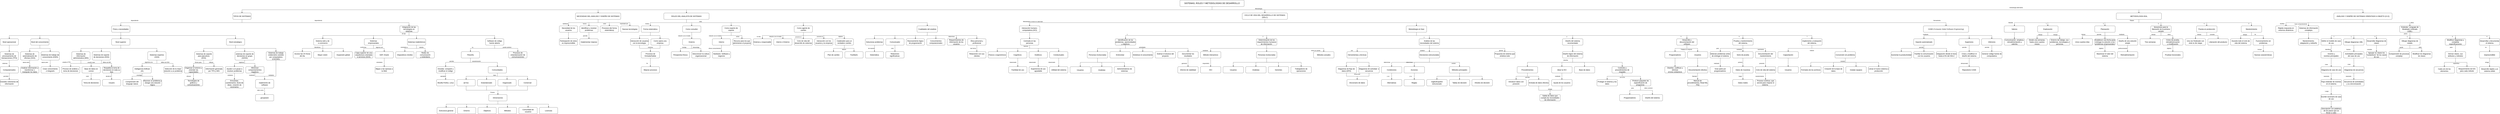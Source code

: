 <mxfile version="13.6.3" type="device"><diagram id="jyPPAWyMNdgmXxkNKpB0" name="Page-1"><mxGraphModel dx="2638" dy="3083" grid="1" gridSize="10" guides="1" tooltips="1" connect="1" arrows="1" fold="1" page="1" pageScale="1" pageWidth="827" pageHeight="1169" math="0" shadow="0"><root><mxCell id="0"/><mxCell id="1" parent="0"/><mxCell id="vsy-e1N1io8cxwxAaaG3-121" value="Beneficios" style="text;html=1;align=center;verticalAlign=middle;resizable=0;points=[];autosize=1;" parent="1" vertex="1"><mxGeometry x="2960" y="470" width="70" height="20" as="geometry"/></mxCell><mxCell id="vsy-e1N1io8cxwxAaaG3-20" style="edgeStyle=orthogonalEdgeStyle;rounded=0;orthogonalLoop=1;jettySize=auto;html=1;exitX=0.5;exitY=1;exitDx=0;exitDy=0;entryX=0.5;entryY=0;entryDx=0;entryDy=0;" parent="1" source="vsy-e1N1io8cxwxAaaG3-1" target="vsy-e1N1io8cxwxAaaG3-2" edge="1"><mxGeometry relative="1" as="geometry"/></mxCell><mxCell id="zoJTkB3bdXgWC3EjjxN5-74" style="edgeStyle=orthogonalEdgeStyle;rounded=0;orthogonalLoop=1;jettySize=auto;html=1;exitX=0.5;exitY=1;exitDx=0;exitDy=0;entryX=0.5;entryY=0;entryDx=0;entryDy=0;" parent="1" source="vsy-e1N1io8cxwxAaaG3-1" target="zoJTkB3bdXgWC3EjjxN5-73" edge="1"><mxGeometry relative="1" as="geometry"/></mxCell><mxCell id="zoJTkB3bdXgWC3EjjxN5-186" style="edgeStyle=orthogonalEdgeStyle;rounded=0;orthogonalLoop=1;jettySize=auto;html=1;exitX=0.5;exitY=1;exitDx=0;exitDy=0;entryX=0.5;entryY=0;entryDx=0;entryDy=0;" parent="1" source="vsy-e1N1io8cxwxAaaG3-1" target="zoJTkB3bdXgWC3EjjxN5-93" edge="1"><mxGeometry relative="1" as="geometry"/></mxCell><mxCell id="zoJTkB3bdXgWC3EjjxN5-187" style="edgeStyle=orthogonalEdgeStyle;rounded=0;orthogonalLoop=1;jettySize=auto;html=1;exitX=0.5;exitY=1;exitDx=0;exitDy=0;entryX=0.5;entryY=0;entryDx=0;entryDy=0;" parent="1" source="vsy-e1N1io8cxwxAaaG3-1" target="zoJTkB3bdXgWC3EjjxN5-185" edge="1"><mxGeometry relative="1" as="geometry"/></mxCell><mxCell id="rgCAdAwSas2bsK5JndTt-39" style="edgeStyle=orthogonalEdgeStyle;rounded=0;orthogonalLoop=1;jettySize=auto;html=1;exitX=0.5;exitY=1;exitDx=0;exitDy=0;entryX=0.5;entryY=0;entryDx=0;entryDy=0;" edge="1" parent="1" source="vsy-e1N1io8cxwxAaaG3-1" target="rgCAdAwSas2bsK5JndTt-33"><mxGeometry relative="1" as="geometry"/></mxCell><mxCell id="rgCAdAwSas2bsK5JndTt-206" style="edgeStyle=orthogonalEdgeStyle;rounded=0;orthogonalLoop=1;jettySize=auto;html=1;exitX=0.5;exitY=1;exitDx=0;exitDy=0;entryX=0.5;entryY=0;entryDx=0;entryDy=0;" edge="1" parent="1" source="vsy-e1N1io8cxwxAaaG3-1" target="rgCAdAwSas2bsK5JndTt-125"><mxGeometry relative="1" as="geometry"/></mxCell><mxCell id="vsy-e1N1io8cxwxAaaG3-1" value="&lt;font style=&quot;font-size: 19px&quot;&gt;SISTEMAS, ROLES Y METODOLOGÍAS DE DESARROLLO&lt;/font&gt;" style="rounded=1;whiteSpace=wrap;html=1;" parent="1" vertex="1"><mxGeometry x="11000" y="40" width="596" height="60" as="geometry"/></mxCell><mxCell id="vsy-e1N1io8cxwxAaaG3-19" style="edgeStyle=orthogonalEdgeStyle;rounded=0;orthogonalLoop=1;jettySize=auto;html=1;exitX=0.5;exitY=1;exitDx=0;exitDy=0;entryX=0.5;entryY=0;entryDx=0;entryDy=0;" parent="1" source="vsy-e1N1io8cxwxAaaG3-2" target="vsy-e1N1io8cxwxAaaG3-3" edge="1"><mxGeometry relative="1" as="geometry"/></mxCell><mxCell id="vsy-e1N1io8cxwxAaaG3-109" style="edgeStyle=orthogonalEdgeStyle;rounded=0;orthogonalLoop=1;jettySize=auto;html=1;exitX=0.5;exitY=1;exitDx=0;exitDy=0;entryX=0.5;entryY=0;entryDx=0;entryDy=0;" parent="1" source="vsy-e1N1io8cxwxAaaG3-2" target="vsy-e1N1io8cxwxAaaG3-108" edge="1"><mxGeometry relative="1" as="geometry"><mxPoint x="2921.164" y="280" as="targetPoint"/></mxGeometry></mxCell><mxCell id="vsy-e1N1io8cxwxAaaG3-2" value="&lt;font style=&quot;font-size: 16px&quot;&gt;TIPOS DE SISTEMAS&lt;/font&gt;" style="rounded=1;whiteSpace=wrap;html=1;" parent="1" vertex="1"><mxGeometry x="2210" y="160" width="170" height="60" as="geometry"/></mxCell><mxCell id="vsy-e1N1io8cxwxAaaG3-21" style="edgeStyle=orthogonalEdgeStyle;rounded=0;orthogonalLoop=1;jettySize=auto;html=1;exitX=0.5;exitY=1;exitDx=0;exitDy=0;entryX=0.5;entryY=0;entryDx=0;entryDy=0;" parent="1" source="vsy-e1N1io8cxwxAaaG3-3" target="vsy-e1N1io8cxwxAaaG3-15" edge="1"><mxGeometry relative="1" as="geometry"/></mxCell><mxCell id="vsy-e1N1io8cxwxAaaG3-22" style="edgeStyle=orthogonalEdgeStyle;rounded=0;orthogonalLoop=1;jettySize=auto;html=1;exitX=0.5;exitY=1;exitDx=0;exitDy=0;entryX=0.5;entryY=0;entryDx=0;entryDy=0;" parent="1" source="vsy-e1N1io8cxwxAaaG3-3" target="vsy-e1N1io8cxwxAaaG3-16" edge="1"><mxGeometry relative="1" as="geometry"/></mxCell><mxCell id="vsy-e1N1io8cxwxAaaG3-23" style="edgeStyle=orthogonalEdgeStyle;rounded=0;orthogonalLoop=1;jettySize=auto;html=1;exitX=0.5;exitY=1;exitDx=0;exitDy=0;entryX=0.5;entryY=0;entryDx=0;entryDy=0;" parent="1" source="vsy-e1N1io8cxwxAaaG3-3" target="vsy-e1N1io8cxwxAaaG3-17" edge="1"><mxGeometry relative="1" as="geometry"/></mxCell><mxCell id="vsy-e1N1io8cxwxAaaG3-24" style="edgeStyle=orthogonalEdgeStyle;rounded=0;orthogonalLoop=1;jettySize=auto;html=1;exitX=0.5;exitY=1;exitDx=0;exitDy=0;entryX=0.5;entryY=0;entryDx=0;entryDy=0;" parent="1" source="vsy-e1N1io8cxwxAaaG3-3" target="vsy-e1N1io8cxwxAaaG3-18" edge="1"><mxGeometry relative="1" as="geometry"/></mxCell><mxCell id="vsy-e1N1io8cxwxAaaG3-3" value="&lt;span style=&quot;font-size: 16px&quot;&gt;Fines y necesidades&lt;/span&gt;" style="rounded=1;whiteSpace=wrap;html=1;" parent="1" vertex="1"><mxGeometry x="1085" y="280" width="170" height="60" as="geometry"/></mxCell><mxCell id="vsy-e1N1io8cxwxAaaG3-40" style="edgeStyle=orthogonalEdgeStyle;rounded=0;orthogonalLoop=1;jettySize=auto;html=1;exitX=0.5;exitY=1;exitDx=0;exitDy=0;entryX=0.5;entryY=0;entryDx=0;entryDy=0;" parent="1" source="vsy-e1N1io8cxwxAaaG3-4" target="vsy-e1N1io8cxwxAaaG3-35" edge="1"><mxGeometry relative="1" as="geometry"/></mxCell><mxCell id="vsy-e1N1io8cxwxAaaG3-4" value="&lt;span style=&quot;font-size: 16px&quot;&gt;Sistemas de procesamiento de transacciones (TPS)&lt;/span&gt;" style="rounded=1;whiteSpace=wrap;html=1;" parent="1" vertex="1"><mxGeometry x="50" y="520" width="170" height="80" as="geometry"/></mxCell><mxCell id="vsy-e1N1io8cxwxAaaG3-43" style="edgeStyle=orthogonalEdgeStyle;rounded=0;orthogonalLoop=1;jettySize=auto;html=1;exitX=0.5;exitY=1;exitDx=0;exitDy=0;entryX=0.5;entryY=0;entryDx=0;entryDy=0;" parent="1" source="vsy-e1N1io8cxwxAaaG3-5" target="vsy-e1N1io8cxwxAaaG3-37" edge="1"><mxGeometry relative="1" as="geometry"/></mxCell><mxCell id="vsy-e1N1io8cxwxAaaG3-5" value="&lt;span style=&quot;font-size: 16px&quot;&gt;Sistemas de automatización&amp;nbsp;de oficinas (OAS)&lt;/span&gt;" style="rounded=1;whiteSpace=wrap;html=1;" parent="1" vertex="1"><mxGeometry x="240" y="520" width="170" height="80" as="geometry"/></mxCell><mxCell id="vsy-e1N1io8cxwxAaaG3-44" style="edgeStyle=orthogonalEdgeStyle;rounded=0;orthogonalLoop=1;jettySize=auto;html=1;exitX=0.5;exitY=1;exitDx=0;exitDy=0;entryX=0.5;entryY=0;entryDx=0;entryDy=0;" parent="1" source="vsy-e1N1io8cxwxAaaG3-6" target="vsy-e1N1io8cxwxAaaG3-38" edge="1"><mxGeometry relative="1" as="geometry"/></mxCell><mxCell id="vsy-e1N1io8cxwxAaaG3-6" value="&lt;span style=&quot;font-size: 16px&quot;&gt;Sistemas de trabajo de conocimiento (KWS)&lt;/span&gt;" style="rounded=1;whiteSpace=wrap;html=1;" parent="1" vertex="1"><mxGeometry x="430" y="520" width="170" height="80" as="geometry"/></mxCell><mxCell id="vsy-e1N1io8cxwxAaaG3-49" style="edgeStyle=orthogonalEdgeStyle;rounded=0;orthogonalLoop=1;jettySize=auto;html=1;exitX=0.5;exitY=1;exitDx=0;exitDy=0;entryX=0.5;entryY=0;entryDx=0;entryDy=0;" parent="1" source="vsy-e1N1io8cxwxAaaG3-7" target="vsy-e1N1io8cxwxAaaG3-48" edge="1"><mxGeometry relative="1" as="geometry"/></mxCell><mxCell id="vsy-e1N1io8cxwxAaaG3-52" style="edgeStyle=orthogonalEdgeStyle;rounded=0;orthogonalLoop=1;jettySize=auto;html=1;exitX=0.5;exitY=1;exitDx=0;exitDy=0;entryX=0.5;entryY=0;entryDx=0;entryDy=0;" parent="1" source="vsy-e1N1io8cxwxAaaG3-7" target="vsy-e1N1io8cxwxAaaG3-51" edge="1"><mxGeometry relative="1" as="geometry"/></mxCell><mxCell id="vsy-e1N1io8cxwxAaaG3-7" value="&lt;span style=&quot;font-size: 16px&quot;&gt;Sistemas de información administrativa (MIS)&lt;/span&gt;" style="rounded=1;whiteSpace=wrap;html=1;" parent="1" vertex="1"><mxGeometry x="715" y="520" width="170" height="80" as="geometry"/></mxCell><mxCell id="vsy-e1N1io8cxwxAaaG3-58" style="edgeStyle=orthogonalEdgeStyle;rounded=0;orthogonalLoop=1;jettySize=auto;html=1;exitX=0.5;exitY=1;exitDx=0;exitDy=0;entryX=0.5;entryY=0;entryDx=0;entryDy=0;" parent="1" source="vsy-e1N1io8cxwxAaaG3-8" target="vsy-e1N1io8cxwxAaaG3-51" edge="1"><mxGeometry relative="1" as="geometry"/></mxCell><mxCell id="vsy-e1N1io8cxwxAaaG3-59" style="edgeStyle=orthogonalEdgeStyle;rounded=0;orthogonalLoop=1;jettySize=auto;html=1;exitX=0.5;exitY=1;exitDx=0;exitDy=0;entryX=0.5;entryY=0;entryDx=0;entryDy=0;" parent="1" source="vsy-e1N1io8cxwxAaaG3-8" target="vsy-e1N1io8cxwxAaaG3-57" edge="1"><mxGeometry relative="1" as="geometry"/></mxCell><mxCell id="vsy-e1N1io8cxwxAaaG3-8" value="&lt;span style=&quot;font-size: 16px&quot;&gt;Sistemas de soporte de decisiones (DSS)&lt;/span&gt;" style="rounded=1;whiteSpace=wrap;html=1;" parent="1" vertex="1"><mxGeometry x="905" y="520" width="170" height="80" as="geometry"/></mxCell><mxCell id="vsy-e1N1io8cxwxAaaG3-65" style="edgeStyle=orthogonalEdgeStyle;rounded=0;orthogonalLoop=1;jettySize=auto;html=1;exitX=0.5;exitY=1;exitDx=0;exitDy=0;entryX=0.5;entryY=0;entryDx=0;entryDy=0;" parent="1" source="vsy-e1N1io8cxwxAaaG3-9" target="vsy-e1N1io8cxwxAaaG3-64" edge="1"><mxGeometry relative="1" as="geometry"/></mxCell><mxCell id="vsy-e1N1io8cxwxAaaG3-72" style="edgeStyle=orthogonalEdgeStyle;rounded=0;orthogonalLoop=1;jettySize=auto;html=1;exitX=0.5;exitY=1;exitDx=0;exitDy=0;" parent="1" source="vsy-e1N1io8cxwxAaaG3-9" target="vsy-e1N1io8cxwxAaaG3-66" edge="1"><mxGeometry relative="1" as="geometry"/></mxCell><mxCell id="vsy-e1N1io8cxwxAaaG3-9" value="&lt;span style=&quot;font-size: 16px&quot;&gt;Sistemas expertos (OAS)&lt;/span&gt;" style="rounded=1;whiteSpace=wrap;html=1;" parent="1" vertex="1"><mxGeometry x="1420" y="520" width="170" height="80" as="geometry"/></mxCell><mxCell id="vsy-e1N1io8cxwxAaaG3-79" style="edgeStyle=orthogonalEdgeStyle;rounded=0;orthogonalLoop=1;jettySize=auto;html=1;exitX=0.5;exitY=1;exitDx=0;exitDy=0;entryX=0.5;entryY=0;entryDx=0;entryDy=0;" parent="1" source="vsy-e1N1io8cxwxAaaG3-10" target="vsy-e1N1io8cxwxAaaG3-77" edge="1"><mxGeometry relative="1" as="geometry"/></mxCell><mxCell id="vsy-e1N1io8cxwxAaaG3-84" style="edgeStyle=orthogonalEdgeStyle;rounded=0;orthogonalLoop=1;jettySize=auto;html=1;exitX=0.5;exitY=1;exitDx=0;exitDy=0;entryX=0.5;entryY=0;entryDx=0;entryDy=0;" parent="1" source="vsy-e1N1io8cxwxAaaG3-10" target="vsy-e1N1io8cxwxAaaG3-83" edge="1"><mxGeometry relative="1" as="geometry"/></mxCell><mxCell id="vsy-e1N1io8cxwxAaaG3-10" value="&lt;font style=&quot;font-size: 16px&quot;&gt;&amp;nbsp;Sistemas de soporte para ejecutivos&lt;br&gt;(ESS)&lt;/font&gt;" style="rounded=1;whiteSpace=wrap;html=1;" parent="1" vertex="1"><mxGeometry x="1855" y="520" width="170" height="80" as="geometry"/></mxCell><mxCell id="vsy-e1N1io8cxwxAaaG3-87" style="edgeStyle=orthogonalEdgeStyle;rounded=0;orthogonalLoop=1;jettySize=auto;html=1;exitX=0.5;exitY=1;exitDx=0;exitDy=0;entryX=0.5;entryY=0;entryDx=0;entryDy=0;" parent="1" source="vsy-e1N1io8cxwxAaaG3-12" target="vsy-e1N1io8cxwxAaaG3-86" edge="1"><mxGeometry relative="1" as="geometry"/></mxCell><mxCell id="vsy-e1N1io8cxwxAaaG3-90" style="edgeStyle=orthogonalEdgeStyle;rounded=0;orthogonalLoop=1;jettySize=auto;html=1;exitX=0.5;exitY=1;exitDx=0;exitDy=0;entryX=0.5;entryY=0;entryDx=0;entryDy=0;" parent="1" source="vsy-e1N1io8cxwxAaaG3-12" target="vsy-e1N1io8cxwxAaaG3-88" edge="1"><mxGeometry relative="1" as="geometry"/></mxCell><mxCell id="vsy-e1N1io8cxwxAaaG3-12" value="&lt;font style=&quot;font-size: 16px&quot;&gt;sistemas de soporte de decisiones en grupo (GDSS)&lt;/font&gt;" style="rounded=1;whiteSpace=wrap;html=1;" parent="1" vertex="1"><mxGeometry x="2230" y="520" width="180" height="80" as="geometry"/></mxCell><mxCell id="vsy-e1N1io8cxwxAaaG3-97" style="edgeStyle=orthogonalEdgeStyle;rounded=0;orthogonalLoop=1;jettySize=auto;html=1;entryX=0.5;entryY=0;entryDx=0;entryDy=0;" parent="1" source="vsy-e1N1io8cxwxAaaG3-13" target="vsy-e1N1io8cxwxAaaG3-93" edge="1"><mxGeometry relative="1" as="geometry"><Array as="points"><mxPoint x="2610" y="750"/><mxPoint x="2505" y="750"/></Array></mxGeometry></mxCell><mxCell id="vsy-e1N1io8cxwxAaaG3-13" value="&lt;font style=&quot;font-size: 16px&quot;&gt;Sistemas de trabajo colaborativo asistido&lt;br/&gt;por computadora (CSCWS)&lt;/font&gt;" style="rounded=1;whiteSpace=wrap;html=1;" parent="1" vertex="1"><mxGeometry x="2520" y="520" width="180" height="80" as="geometry"/></mxCell><mxCell id="vsy-e1N1io8cxwxAaaG3-25" style="edgeStyle=orthogonalEdgeStyle;rounded=0;orthogonalLoop=1;jettySize=auto;html=1;exitX=0.5;exitY=1;exitDx=0;exitDy=0;entryX=0.5;entryY=0;entryDx=0;entryDy=0;" parent="1" source="vsy-e1N1io8cxwxAaaG3-15" target="vsy-e1N1io8cxwxAaaG3-4" edge="1"><mxGeometry relative="1" as="geometry"/></mxCell><mxCell id="vsy-e1N1io8cxwxAaaG3-15" value="&lt;span style=&quot;font-size: 16px&quot;&gt;Nivel operacional&lt;/span&gt;" style="rounded=1;whiteSpace=wrap;html=1;" parent="1" vertex="1"><mxGeometry x="50" y="400" width="170" height="60" as="geometry"/></mxCell><mxCell id="vsy-e1N1io8cxwxAaaG3-26" style="edgeStyle=orthogonalEdgeStyle;rounded=0;orthogonalLoop=1;jettySize=auto;html=1;exitX=0.5;exitY=1;exitDx=0;exitDy=0;entryX=0.5;entryY=0;entryDx=0;entryDy=0;" parent="1" source="vsy-e1N1io8cxwxAaaG3-16" target="vsy-e1N1io8cxwxAaaG3-5" edge="1"><mxGeometry relative="1" as="geometry"/></mxCell><mxCell id="vsy-e1N1io8cxwxAaaG3-27" style="edgeStyle=orthogonalEdgeStyle;rounded=0;orthogonalLoop=1;jettySize=auto;html=1;exitX=0.5;exitY=1;exitDx=0;exitDy=0;entryX=0.5;entryY=0;entryDx=0;entryDy=0;" parent="1" source="vsy-e1N1io8cxwxAaaG3-16" target="vsy-e1N1io8cxwxAaaG3-6" edge="1"><mxGeometry relative="1" as="geometry"/></mxCell><mxCell id="vsy-e1N1io8cxwxAaaG3-16" value="&lt;span style=&quot;font-size: 16px&quot;&gt;Nivel del conocimiento&lt;/span&gt;" style="rounded=1;whiteSpace=wrap;html=1;" parent="1" vertex="1"><mxGeometry x="334" y="400" width="170" height="60" as="geometry"/></mxCell><mxCell id="vsy-e1N1io8cxwxAaaG3-29" style="edgeStyle=orthogonalEdgeStyle;rounded=0;orthogonalLoop=1;jettySize=auto;html=1;exitX=0.5;exitY=1;exitDx=0;exitDy=0;entryX=0.5;entryY=0;entryDx=0;entryDy=0;" parent="1" source="vsy-e1N1io8cxwxAaaG3-17" target="vsy-e1N1io8cxwxAaaG3-7" edge="1"><mxGeometry relative="1" as="geometry"/></mxCell><mxCell id="vsy-e1N1io8cxwxAaaG3-30" style="edgeStyle=orthogonalEdgeStyle;rounded=0;orthogonalLoop=1;jettySize=auto;html=1;exitX=0.5;exitY=1;exitDx=0;exitDy=0;entryX=0.5;entryY=0;entryDx=0;entryDy=0;" parent="1" source="vsy-e1N1io8cxwxAaaG3-17" target="vsy-e1N1io8cxwxAaaG3-8" edge="1"><mxGeometry relative="1" as="geometry"/></mxCell><mxCell id="vsy-e1N1io8cxwxAaaG3-31" style="edgeStyle=orthogonalEdgeStyle;rounded=0;orthogonalLoop=1;jettySize=auto;html=1;exitX=0.5;exitY=1;exitDx=0;exitDy=0;entryX=0.5;entryY=0;entryDx=0;entryDy=0;" parent="1" source="vsy-e1N1io8cxwxAaaG3-17" target="vsy-e1N1io8cxwxAaaG3-9" edge="1"><mxGeometry relative="1" as="geometry"/></mxCell><mxCell id="vsy-e1N1io8cxwxAaaG3-17" value="&lt;span style=&quot;font-size: 16px&quot;&gt;Nivel superior&lt;/span&gt;" style="rounded=1;whiteSpace=wrap;html=1;" parent="1" vertex="1"><mxGeometry x="1085" y="400" width="170" height="60" as="geometry"/></mxCell><mxCell id="vsy-e1N1io8cxwxAaaG3-32" style="edgeStyle=orthogonalEdgeStyle;rounded=0;orthogonalLoop=1;jettySize=auto;html=1;exitX=0.5;exitY=1;exitDx=0;exitDy=0;entryX=0.5;entryY=0;entryDx=0;entryDy=0;" parent="1" source="vsy-e1N1io8cxwxAaaG3-18" target="vsy-e1N1io8cxwxAaaG3-10" edge="1"><mxGeometry relative="1" as="geometry"/></mxCell><mxCell id="vsy-e1N1io8cxwxAaaG3-33" style="edgeStyle=orthogonalEdgeStyle;rounded=0;orthogonalLoop=1;jettySize=auto;html=1;exitX=0.5;exitY=1;exitDx=0;exitDy=0;entryX=0.5;entryY=0;entryDx=0;entryDy=0;" parent="1" source="vsy-e1N1io8cxwxAaaG3-18" target="vsy-e1N1io8cxwxAaaG3-12" edge="1"><mxGeometry relative="1" as="geometry"/></mxCell><mxCell id="vsy-e1N1io8cxwxAaaG3-34" style="edgeStyle=orthogonalEdgeStyle;rounded=0;orthogonalLoop=1;jettySize=auto;html=1;exitX=0.5;exitY=1;exitDx=0;exitDy=0;entryX=0.5;entryY=0;entryDx=0;entryDy=0;" parent="1" source="vsy-e1N1io8cxwxAaaG3-18" target="vsy-e1N1io8cxwxAaaG3-13" edge="1"><mxGeometry relative="1" as="geometry"/></mxCell><mxCell id="vsy-e1N1io8cxwxAaaG3-18" value="&lt;span style=&quot;font-size: 16px&quot;&gt;Nivel&amp;nbsp;&lt;/span&gt;&lt;span style=&quot;font-size: 16px&quot;&gt;estratégico&lt;/span&gt;" style="rounded=1;whiteSpace=wrap;html=1;" parent="1" vertex="1"><mxGeometry x="2150" y="400" width="170" height="60" as="geometry"/></mxCell><mxCell id="vsy-e1N1io8cxwxAaaG3-41" style="edgeStyle=orthogonalEdgeStyle;rounded=0;orthogonalLoop=1;jettySize=auto;html=1;exitX=0.5;exitY=1;exitDx=0;exitDy=0;entryX=0.5;entryY=0;entryDx=0;entryDy=0;" parent="1" source="vsy-e1N1io8cxwxAaaG3-35" target="vsy-e1N1io8cxwxAaaG3-36" edge="1"><mxGeometry relative="1" as="geometry"/></mxCell><mxCell id="vsy-e1N1io8cxwxAaaG3-35" value="&lt;span style=&quot;font-size: 16px&quot;&gt;Computarizados&lt;/span&gt;" style="rounded=1;whiteSpace=wrap;html=1;" parent="1" vertex="1"><mxGeometry x="50" y="660" width="170" height="60" as="geometry"/></mxCell><mxCell id="vsy-e1N1io8cxwxAaaG3-36" value="&lt;span style=&quot;font-size: 16px&quot;&gt;Grandes volúmenes&amp;nbsp;de información&lt;/span&gt;" style="rounded=1;whiteSpace=wrap;html=1;" parent="1" vertex="1"><mxGeometry x="50" y="780" width="170" height="60" as="geometry"/></mxCell><mxCell id="vsy-e1N1io8cxwxAaaG3-37" value="&lt;span style=&quot;font-size: 16px&quot;&gt;Analizar información y transformar o manipular los datos&lt;/span&gt;" style="rounded=1;whiteSpace=wrap;html=1;" parent="1" vertex="1"><mxGeometry x="240" y="660" width="170" height="60" as="geometry"/></mxCell><mxCell id="vsy-e1N1io8cxwxAaaG3-38" value="&lt;span style=&quot;font-size: 16px&quot;&gt;Crear conocimiento e&amp;nbsp;integrarlo&lt;/span&gt;" style="rounded=1;whiteSpace=wrap;html=1;" parent="1" vertex="1"><mxGeometry x="430" y="660" width="170" height="60" as="geometry"/></mxCell><mxCell id="vsy-e1N1io8cxwxAaaG3-39" value="sistemas" style="text;html=1;align=center;verticalAlign=middle;resizable=0;points=[];autosize=1;" parent="1" vertex="1"><mxGeometry x="64" y="620" width="60" height="20" as="geometry"/></mxCell><mxCell id="vsy-e1N1io8cxwxAaaG3-42" value="permiten" style="text;html=1;align=center;verticalAlign=middle;resizable=0;points=[];autosize=1;" parent="1" vertex="1"><mxGeometry x="74" y="740" width="60" height="20" as="geometry"/></mxCell><mxCell id="vsy-e1N1io8cxwxAaaG3-45" value="apoyo para" style="text;html=1;align=center;verticalAlign=middle;resizable=0;points=[];autosize=1;" parent="1" vertex="1"><mxGeometry x="250" y="610" width="80" height="20" as="geometry"/></mxCell><mxCell id="vsy-e1N1io8cxwxAaaG3-46" value="apoyo para" style="text;html=1;align=center;verticalAlign=middle;resizable=0;points=[];autosize=1;" parent="1" vertex="1"><mxGeometry x="424" y="610" width="80" height="20" as="geometry"/></mxCell><mxCell id="vsy-e1N1io8cxwxAaaG3-48" value="&lt;span style=&quot;font-size: 16px&quot;&gt;Proceso de análisis&amp;nbsp;y toma de decisiones&lt;/span&gt;" style="rounded=1;whiteSpace=wrap;html=1;" parent="1" vertex="1"><mxGeometry x="620" y="660" width="170" height="60" as="geometry"/></mxCell><mxCell id="vsy-e1N1io8cxwxAaaG3-50" value="amplia el TPS" style="text;html=1;align=center;verticalAlign=middle;resizable=0;points=[];autosize=1;" parent="1" vertex="1"><mxGeometry x="621" y="609" width="90" height="20" as="geometry"/></mxCell><mxCell id="vsy-e1N1io8cxwxAaaG3-54" style="edgeStyle=orthogonalEdgeStyle;rounded=0;orthogonalLoop=1;jettySize=auto;html=1;exitX=0.5;exitY=1;exitDx=0;exitDy=0;entryX=0.5;entryY=0;entryDx=0;entryDy=0;" parent="1" source="vsy-e1N1io8cxwxAaaG3-51" target="vsy-e1N1io8cxwxAaaG3-53" edge="1"><mxGeometry relative="1" as="geometry"/></mxCell><mxCell id="vsy-e1N1io8cxwxAaaG3-51" value="&lt;span style=&quot;font-size: 16px&quot;&gt;Base de datos en común&lt;/span&gt;" style="rounded=1;whiteSpace=wrap;html=1;" parent="1" vertex="1"><mxGeometry x="810" y="660" width="170" height="60" as="geometry"/></mxCell><mxCell id="vsy-e1N1io8cxwxAaaG3-53" value="&lt;span style=&quot;font-size: 16px&quot;&gt;Toma de decisiones&lt;/span&gt;" style="rounded=1;whiteSpace=wrap;html=1;" parent="1" vertex="1"><mxGeometry x="810" y="780" width="170" height="60" as="geometry"/></mxCell><mxCell id="vsy-e1N1io8cxwxAaaG3-55" value="nutrir" style="text;html=1;align=center;verticalAlign=middle;resizable=0;points=[];autosize=1;" parent="1" vertex="1"><mxGeometry x="840" y="740" width="40" height="20" as="geometry"/></mxCell><mxCell id="vsy-e1N1io8cxwxAaaG3-56" value="usuario usan" style="text;html=1;align=center;verticalAlign=middle;resizable=0;points=[];autosize=1;" parent="1" vertex="1"><mxGeometry x="855" y="610" width="80" height="20" as="geometry"/></mxCell><mxCell id="vsy-e1N1io8cxwxAaaG3-62" style="edgeStyle=orthogonalEdgeStyle;rounded=0;orthogonalLoop=1;jettySize=auto;html=1;exitX=0.5;exitY=1;exitDx=0;exitDy=0;entryX=0.5;entryY=0;entryDx=0;entryDy=0;" parent="1" source="vsy-e1N1io8cxwxAaaG3-57" target="vsy-e1N1io8cxwxAaaG3-61" edge="1"><mxGeometry relative="1" as="geometry"/></mxCell><mxCell id="vsy-e1N1io8cxwxAaaG3-57" value="&lt;span style=&quot;font-size: 16px&quot;&gt;Respalda la toma de decisiones en toda su fase&lt;/span&gt;" style="rounded=1;whiteSpace=wrap;html=1;" parent="1" vertex="1"><mxGeometry x="1000" y="660" width="170" height="60" as="geometry"/></mxCell><mxCell id="vsy-e1N1io8cxwxAaaG3-60" value="difiere de MIS" style="text;html=1;align=center;verticalAlign=middle;resizable=0;points=[];autosize=1;" parent="1" vertex="1"><mxGeometry x="995" y="610" width="90" height="20" as="geometry"/></mxCell><mxCell id="vsy-e1N1io8cxwxAaaG3-61" value="&lt;span style=&quot;font-size: 16px&quot;&gt;Usuario&lt;/span&gt;" style="rounded=1;whiteSpace=wrap;html=1;" parent="1" vertex="1"><mxGeometry x="1000" y="780" width="170" height="60" as="geometry"/></mxCell><mxCell id="vsy-e1N1io8cxwxAaaG3-63" value="decide el" style="text;html=1;align=center;verticalAlign=middle;resizable=0;points=[];autosize=1;" parent="1" vertex="1"><mxGeometry x="1025" y="740" width="60" height="20" as="geometry"/></mxCell><mxCell id="vsy-e1N1io8cxwxAaaG3-69" style="edgeStyle=orthogonalEdgeStyle;rounded=0;orthogonalLoop=1;jettySize=auto;html=1;exitX=0.5;exitY=1;exitDx=0;exitDy=0;entryX=0.5;entryY=0;entryDx=0;entryDy=0;" parent="1" source="vsy-e1N1io8cxwxAaaG3-64" target="vsy-e1N1io8cxwxAaaG3-67" edge="1"><mxGeometry relative="1" as="geometry"/></mxCell><mxCell id="vsy-e1N1io8cxwxAaaG3-70" style="edgeStyle=orthogonalEdgeStyle;rounded=0;orthogonalLoop=1;jettySize=auto;html=1;exitX=0.5;exitY=1;exitDx=0;exitDy=0;entryX=0.5;entryY=0;entryDx=0;entryDy=0;" parent="1" source="vsy-e1N1io8cxwxAaaG3-64" target="vsy-e1N1io8cxwxAaaG3-68" edge="1"><mxGeometry relative="1" as="geometry"/></mxCell><mxCell id="vsy-e1N1io8cxwxAaaG3-64" value="&lt;span style=&quot;font-size: 16px&quot;&gt;Inteligencia Artificial (IA)&lt;/span&gt;" style="rounded=1;whiteSpace=wrap;html=1;" parent="1" vertex="1"><mxGeometry x="1283" y="660" width="170" height="60" as="geometry"/></mxCell><mxCell id="vsy-e1N1io8cxwxAaaG3-66" value="&lt;span style=&quot;font-size: 16px&quot;&gt;Selección de la mejor solución a un problema&lt;/span&gt;" style="rounded=1;whiteSpace=wrap;html=1;" parent="1" vertex="1"><mxGeometry x="1570" y="660" width="170" height="60" as="geometry"/></mxCell><mxCell id="vsy-e1N1io8cxwxAaaG3-67" value="&lt;span style=&quot;font-size: 16px&quot;&gt;Comprensión del lenguaje natura&lt;/span&gt;" style="rounded=1;whiteSpace=wrap;html=1;" parent="1" vertex="1"><mxGeometry x="1190" y="780" width="170" height="60" as="geometry"/></mxCell><mxCell id="vsy-e1N1io8cxwxAaaG3-68" value="&lt;span style=&quot;font-size: 16px&quot;&gt;Razonar un problema y otorgar una solución lógica&lt;/span&gt;" style="rounded=1;whiteSpace=wrap;html=1;" parent="1" vertex="1"><mxGeometry x="1380" y="780" width="170" height="60" as="geometry"/></mxCell><mxCell id="vsy-e1N1io8cxwxAaaG3-74" value="algoritmos de" style="text;html=1;align=center;verticalAlign=middle;resizable=0;points=[];autosize=1;" parent="1" vertex="1"><mxGeometry x="1383.5" y="608.5" width="90" height="20" as="geometry"/></mxCell><mxCell id="vsy-e1N1io8cxwxAaaG3-75" value="difiere de DSS" style="text;html=1;align=center;verticalAlign=middle;resizable=0;points=[];autosize=1;" parent="1" vertex="1"><mxGeometry x="1536.5" y="609.5" width="90" height="20" as="geometry"/></mxCell><mxCell id="vsy-e1N1io8cxwxAaaG3-80" style="edgeStyle=orthogonalEdgeStyle;rounded=0;orthogonalLoop=1;jettySize=auto;html=1;exitX=0.5;exitY=1;exitDx=0;exitDy=0;entryX=0.5;entryY=0;entryDx=0;entryDy=0;" parent="1" source="vsy-e1N1io8cxwxAaaG3-77" target="vsy-e1N1io8cxwxAaaG3-78" edge="1"><mxGeometry relative="1" as="geometry"/></mxCell><mxCell id="vsy-e1N1io8cxwxAaaG3-77" value="&lt;span style=&quot;font-size: 16px&quot;&gt;Organizar el entorno y extender las capacidades&lt;/span&gt;" style="rounded=1;whiteSpace=wrap;html=1;" parent="1" vertex="1"><mxGeometry x="1760" y="660" width="170" height="60" as="geometry"/></mxCell><mxCell id="vsy-e1N1io8cxwxAaaG3-78" value="&lt;span style=&quot;font-size: 16px&quot;&gt;Tecnologías&amp;nbsp;de gráficos y comunicaciones&lt;/span&gt;" style="rounded=1;whiteSpace=wrap;html=1;" parent="1" vertex="1"><mxGeometry x="1760" y="780" width="170" height="60" as="geometry"/></mxCell><mxCell id="vsy-e1N1io8cxwxAaaG3-81" value="Sirven para" style="text;html=1;align=center;verticalAlign=middle;resizable=0;points=[];autosize=1;" parent="1" vertex="1"><mxGeometry x="1847.5" y="610" width="80" height="20" as="geometry"/></mxCell><mxCell id="vsy-e1N1io8cxwxAaaG3-82" value="ofrecen" style="text;html=1;align=center;verticalAlign=middle;resizable=0;points=[];autosize=1;" parent="1" vertex="1"><mxGeometry x="1770" y="740" width="60" height="20" as="geometry"/></mxCell><mxCell id="vsy-e1N1io8cxwxAaaG3-83" value="&lt;span style=&quot;font-size: 16px&quot;&gt;Información generada por TPS y MIS&lt;/span&gt;" style="rounded=1;whiteSpace=wrap;html=1;" parent="1" vertex="1"><mxGeometry x="1950" y="660" width="170" height="60" as="geometry"/></mxCell><mxCell id="vsy-e1N1io8cxwxAaaG3-85" value="Utilizan" style="text;html=1;align=center;verticalAlign=middle;resizable=0;points=[];autosize=1;" parent="1" vertex="1"><mxGeometry x="1982.5" y="610" width="50" height="20" as="geometry"/></mxCell><mxCell id="vsy-e1N1io8cxwxAaaG3-100" style="edgeStyle=orthogonalEdgeStyle;rounded=0;orthogonalLoop=1;jettySize=auto;html=1;exitX=0.5;exitY=1;exitDx=0;exitDy=0;entryX=0.5;entryY=0;entryDx=0;entryDy=0;" parent="1" source="vsy-e1N1io8cxwxAaaG3-86" target="vsy-e1N1io8cxwxAaaG3-91" edge="1"><mxGeometry relative="1" as="geometry"/></mxCell><mxCell id="vsy-e1N1io8cxwxAaaG3-86" value="&lt;span style=&quot;font-size: 16px&quot;&gt;Ayudar a un grupo a resolver problemas&lt;/span&gt;" style="rounded=1;whiteSpace=wrap;html=1;" parent="1" vertex="1"><mxGeometry x="2140" y="660" width="170" height="60" as="geometry"/></mxCell><mxCell id="vsy-e1N1io8cxwxAaaG3-95" style="edgeStyle=orthogonalEdgeStyle;rounded=0;orthogonalLoop=1;jettySize=auto;html=1;exitX=0.5;exitY=1;exitDx=0;exitDy=0;entryX=0.5;entryY=0;entryDx=0;entryDy=0;" parent="1" source="vsy-e1N1io8cxwxAaaG3-88" target="vsy-e1N1io8cxwxAaaG3-93" edge="1"><mxGeometry relative="1" as="geometry"/></mxCell><mxCell id="vsy-e1N1io8cxwxAaaG3-88" value="&lt;span style=&quot;font-size: 16px&quot;&gt;Minimizar comportamientos negativos&lt;/span&gt;" style="rounded=1;whiteSpace=wrap;html=1;" parent="1" vertex="1"><mxGeometry x="2330" y="660" width="170" height="60" as="geometry"/></mxCell><mxCell id="vsy-e1N1io8cxwxAaaG3-89" value="objetivos" style="text;html=1;align=center;verticalAlign=middle;resizable=0;points=[];autosize=1;" parent="1" vertex="1"><mxGeometry x="2260" y="610" width="60" height="20" as="geometry"/></mxCell><mxCell id="vsy-e1N1io8cxwxAaaG3-91" value="&lt;span style=&quot;font-size: 16px&quot;&gt;Encuestas, cuestionarios, lluvia de ideas, creación&amp;nbsp;de escenarios&lt;/span&gt;" style="rounded=1;whiteSpace=wrap;html=1;" parent="1" vertex="1"><mxGeometry x="2140" y="780" width="170" height="80" as="geometry"/></mxCell><mxCell id="vsy-e1N1io8cxwxAaaG3-104" style="edgeStyle=orthogonalEdgeStyle;rounded=0;orthogonalLoop=1;jettySize=auto;html=1;exitX=0.5;exitY=1;exitDx=0;exitDy=0;entryX=0.5;entryY=0;entryDx=0;entryDy=0;" parent="1" source="vsy-e1N1io8cxwxAaaG3-93" target="vsy-e1N1io8cxwxAaaG3-103" edge="1"><mxGeometry relative="1" as="geometry"/></mxCell><mxCell id="vsy-e1N1io8cxwxAaaG3-93" value="&lt;span style=&quot;font-size: 16px&quot;&gt;implemento de software&lt;/span&gt;" style="rounded=1;whiteSpace=wrap;html=1;" parent="1" vertex="1"><mxGeometry x="2420" y="780" width="170" height="80" as="geometry"/></mxCell><mxCell id="vsy-e1N1io8cxwxAaaG3-98" value="mediante" style="text;html=1;align=center;verticalAlign=middle;resizable=0;points=[];autosize=1;" parent="1" vertex="1"><mxGeometry x="2350" y="730" width="70" height="20" as="geometry"/></mxCell><mxCell id="vsy-e1N1io8cxwxAaaG3-99" value="mediante" style="text;html=1;align=center;verticalAlign=middle;resizable=0;points=[];autosize=1;" parent="1" vertex="1"><mxGeometry x="2150" y="730" width="70" height="20" as="geometry"/></mxCell><mxCell id="vsy-e1N1io8cxwxAaaG3-101" value="mediante" style="text;html=1;align=center;verticalAlign=middle;resizable=0;points=[];autosize=1;" parent="1" vertex="1"><mxGeometry x="2530" y="730" width="70" height="20" as="geometry"/></mxCell><mxCell id="vsy-e1N1io8cxwxAaaG3-103" value="&lt;span style=&quot;font-size: 16px&quot;&gt;groupware&lt;/span&gt;" style="rounded=1;whiteSpace=wrap;html=1;" parent="1" vertex="1"><mxGeometry x="2420" y="920" width="170" height="60" as="geometry"/></mxCell><mxCell id="vsy-e1N1io8cxwxAaaG3-105" value="tales como" style="text;html=1;align=center;verticalAlign=middle;resizable=0;points=[];autosize=1;" parent="1" vertex="1"><mxGeometry x="2430" y="870" width="70" height="20" as="geometry"/></mxCell><mxCell id="vsy-e1N1io8cxwxAaaG3-106" value="investiga" style="text;html=1;align=center;verticalAlign=middle;resizable=0;points=[];autosize=1;" parent="1" vertex="1"><mxGeometry x="1310" y="730" width="60" height="20" as="geometry"/></mxCell><mxCell id="vsy-e1N1io8cxwxAaaG3-107" value="dependiendo&amp;nbsp;" style="text;html=1;align=center;verticalAlign=middle;resizable=0;points=[];autosize=1;" parent="1" vertex="1"><mxGeometry x="1255" y="220" width="90" height="20" as="geometry"/></mxCell><mxCell id="vsy-e1N1io8cxwxAaaG3-120" style="edgeStyle=orthogonalEdgeStyle;rounded=0;orthogonalLoop=1;jettySize=auto;html=1;exitX=0.5;exitY=1;exitDx=0;exitDy=0;entryX=0.5;entryY=0;entryDx=0;entryDy=0;" parent="1" source="vsy-e1N1io8cxwxAaaG3-108" target="vsy-e1N1io8cxwxAaaG3-111" edge="1"><mxGeometry relative="1" as="geometry"/></mxCell><mxCell id="vsy-e1N1io8cxwxAaaG3-131" style="edgeStyle=orthogonalEdgeStyle;rounded=0;orthogonalLoop=1;jettySize=auto;html=1;exitX=0.5;exitY=1;exitDx=0;exitDy=0;entryX=0.5;entryY=0;entryDx=0;entryDy=0;" parent="1" source="vsy-e1N1io8cxwxAaaG3-108" target="vsy-e1N1io8cxwxAaaG3-124" edge="1"><mxGeometry relative="1" as="geometry"/></mxCell><mxCell id="zoJTkB3bdXgWC3EjjxN5-71" style="edgeStyle=orthogonalEdgeStyle;rounded=0;orthogonalLoop=1;jettySize=auto;html=1;exitX=0.5;exitY=1;exitDx=0;exitDy=0;entryX=0.5;entryY=0;entryDx=0;entryDy=0;" parent="1" source="vsy-e1N1io8cxwxAaaG3-108" target="zoJTkB3bdXgWC3EjjxN5-2" edge="1"><mxGeometry relative="1" as="geometry"/></mxCell><mxCell id="zoJTkB3bdXgWC3EjjxN5-72" style="edgeStyle=orthogonalEdgeStyle;rounded=0;orthogonalLoop=1;jettySize=auto;html=1;exitX=0.5;exitY=1;exitDx=0;exitDy=0;entryX=0.5;entryY=0;entryDx=0;entryDy=0;" parent="1" source="vsy-e1N1io8cxwxAaaG3-108" target="zoJTkB3bdXgWC3EjjxN5-10" edge="1"><mxGeometry relative="1" as="geometry"/></mxCell><mxCell id="vsy-e1N1io8cxwxAaaG3-108" value="&lt;span style=&quot;font-size: 16px&quot;&gt;Integración de las tecnologías en sistemas&lt;/span&gt;" style="rounded=1;whiteSpace=wrap;html=1;" parent="1" vertex="1"><mxGeometry x="3760" y="280" width="170" height="60" as="geometry"/></mxCell><mxCell id="vsy-e1N1io8cxwxAaaG3-110" value="dependiendo&amp;nbsp;" style="text;html=1;align=center;verticalAlign=middle;resizable=0;points=[];autosize=1;" parent="1" vertex="1"><mxGeometry x="2960" y="220" width="90" height="20" as="geometry"/></mxCell><mxCell id="vsy-e1N1io8cxwxAaaG3-118" style="edgeStyle=orthogonalEdgeStyle;rounded=0;orthogonalLoop=1;jettySize=auto;html=1;exitX=0.5;exitY=1;exitDx=0;exitDy=0;entryX=0.5;entryY=0;entryDx=0;entryDy=0;" parent="1" source="vsy-e1N1io8cxwxAaaG3-111" target="vsy-e1N1io8cxwxAaaG3-115" edge="1"><mxGeometry relative="1" as="geometry"/></mxCell><mxCell id="vsy-e1N1io8cxwxAaaG3-119" style="edgeStyle=orthogonalEdgeStyle;rounded=0;orthogonalLoop=1;jettySize=auto;html=1;exitX=0.5;exitY=1;exitDx=0;exitDy=0;entryX=0.5;entryY=0;entryDx=0;entryDy=0;" parent="1" source="vsy-e1N1io8cxwxAaaG3-111" target="vsy-e1N1io8cxwxAaaG3-116" edge="1"><mxGeometry relative="1" as="geometry"/></mxCell><mxCell id="vsy-e1N1io8cxwxAaaG3-123" style="edgeStyle=orthogonalEdgeStyle;rounded=0;orthogonalLoop=1;jettySize=auto;html=1;exitX=0.5;exitY=1;exitDx=0;exitDy=0;entryX=0.5;entryY=0;entryDx=0;entryDy=0;" parent="1" source="vsy-e1N1io8cxwxAaaG3-111" target="vsy-e1N1io8cxwxAaaG3-113" edge="1"><mxGeometry relative="1" as="geometry"/></mxCell><mxCell id="vsy-e1N1io8cxwxAaaG3-111" value="&lt;span style=&quot;font-size: 16px&quot;&gt;Sistema web y de&amp;nbsp; &lt;br&gt;e-commerce&lt;/span&gt;" style="rounded=1;whiteSpace=wrap;html=1;" parent="1" vertex="1"><mxGeometry x="2960" y="400" width="170" height="60" as="geometry"/></mxCell><mxCell id="vsy-e1N1io8cxwxAaaG3-112" value="de tipo" style="text;html=1;align=center;verticalAlign=middle;resizable=0;points=[];autosize=1;" parent="1" vertex="1"><mxGeometry x="3771" y="343" width="50" height="20" as="geometry"/></mxCell><mxCell id="vsy-e1N1io8cxwxAaaG3-113" value="&lt;span style=&quot;font-size: 16px&quot;&gt;Acceso las 24 Horas del día&lt;/span&gt;" style="rounded=1;whiteSpace=wrap;html=1;" parent="1" vertex="1"><mxGeometry x="2770" y="520" width="170" height="60" as="geometry"/></mxCell><mxCell id="vsy-e1N1io8cxwxAaaG3-115" value="&lt;span style=&quot;font-size: 16px&quot;&gt;Mayor visión&amp;nbsp;&lt;/span&gt;" style="rounded=1;whiteSpace=wrap;html=1;" parent="1" vertex="1"><mxGeometry x="2960" y="520" width="170" height="60" as="geometry"/></mxCell><mxCell id="vsy-e1N1io8cxwxAaaG3-116" value="&lt;span style=&quot;font-size: 16px&quot;&gt;Expansión&amp;nbsp;global&lt;/span&gt;" style="rounded=1;whiteSpace=wrap;html=1;" parent="1" vertex="1"><mxGeometry x="3150" y="520" width="170" height="60" as="geometry"/></mxCell><mxCell id="vsy-e1N1io8cxwxAaaG3-129" style="edgeStyle=orthogonalEdgeStyle;rounded=0;orthogonalLoop=1;jettySize=auto;html=1;exitX=0.5;exitY=1;exitDx=0;exitDy=0;entryX=0.5;entryY=0;entryDx=0;entryDy=0;" parent="1" source="vsy-e1N1io8cxwxAaaG3-124" target="vsy-e1N1io8cxwxAaaG3-125" edge="1"><mxGeometry relative="1" as="geometry"/></mxCell><mxCell id="vsy-e1N1io8cxwxAaaG3-130" style="edgeStyle=orthogonalEdgeStyle;rounded=0;orthogonalLoop=1;jettySize=auto;html=1;exitX=0.5;exitY=1;exitDx=0;exitDy=0;entryX=0.5;entryY=0;entryDx=0;entryDy=0;" parent="1" source="vsy-e1N1io8cxwxAaaG3-124" target="vsy-e1N1io8cxwxAaaG3-126" edge="1"><mxGeometry relative="1" as="geometry"/></mxCell><mxCell id="vsy-e1N1io8cxwxAaaG3-124" value="&lt;span style=&quot;font-size: 16px&quot;&gt;Sistemas empresariales&lt;/span&gt;" style="rounded=1;whiteSpace=wrap;html=1;" parent="1" vertex="1"><mxGeometry x="3430" y="400" width="170" height="60" as="geometry"/></mxCell><mxCell id="vsy-e1N1io8cxwxAaaG3-125" value="&lt;span style=&quot;font-size: 16px&quot;&gt;Capa superior de una arquitectura orientada a servicios (SOA)&lt;/span&gt;" style="rounded=1;whiteSpace=wrap;html=1;" parent="1" vertex="1"><mxGeometry x="3340" y="520" width="170" height="60" as="geometry"/></mxCell><mxCell id="vsy-e1N1io8cxwxAaaG3-128" style="edgeStyle=orthogonalEdgeStyle;rounded=0;orthogonalLoop=1;jettySize=auto;html=1;exitX=0.5;exitY=1;exitDx=0;exitDy=0;entryX=0.5;entryY=0;entryDx=0;entryDy=0;" parent="1" source="vsy-e1N1io8cxwxAaaG3-126" target="vsy-e1N1io8cxwxAaaG3-127" edge="1"><mxGeometry relative="1" as="geometry"/></mxCell><mxCell id="vsy-e1N1io8cxwxAaaG3-126" value="&lt;span style=&quot;font-size: 16px&quot;&gt;SAP, Oracle&lt;/span&gt;" style="rounded=1;whiteSpace=wrap;html=1;" parent="1" vertex="1"><mxGeometry x="3530" y="520" width="170" height="60" as="geometry"/></mxCell><mxCell id="vsy-e1N1io8cxwxAaaG3-127" value="&lt;span style=&quot;font-size: 16px&quot;&gt;Migrar a las epresas a la Web&lt;/span&gt;" style="rounded=1;whiteSpace=wrap;html=1;" parent="1" vertex="1"><mxGeometry x="3530" y="660" width="170" height="60" as="geometry"/></mxCell><mxCell id="vsy-e1N1io8cxwxAaaG3-132" value="conforman" style="text;html=1;align=center;verticalAlign=middle;resizable=0;points=[];autosize=1;" parent="1" vertex="1"><mxGeometry x="3385" y="470" width="70" height="20" as="geometry"/></mxCell><mxCell id="vsy-e1N1io8cxwxAaaG3-133" value="algunos son" style="text;html=1;align=center;verticalAlign=middle;resizable=0;points=[];autosize=1;" parent="1" vertex="1"><mxGeometry x="3530" y="470" width="80" height="20" as="geometry"/></mxCell><mxCell id="vsy-e1N1io8cxwxAaaG3-134" value="orientados" style="text;html=1;align=center;verticalAlign=middle;resizable=0;points=[];autosize=1;" parent="1" vertex="1"><mxGeometry x="3535" y="610" width="70" height="20" as="geometry"/></mxCell><mxCell id="zoJTkB3bdXgWC3EjjxN5-1" value="&lt;span style=&quot;font-size: 16px&quot;&gt;Dispositivos&amp;nbsp;móviles&lt;/span&gt;" style="rounded=1;whiteSpace=wrap;html=1;" parent="1" vertex="1"><mxGeometry x="3721.5" y="520" width="170" height="60" as="geometry"/></mxCell><mxCell id="zoJTkB3bdXgWC3EjjxN5-5" style="edgeStyle=orthogonalEdgeStyle;rounded=0;orthogonalLoop=1;jettySize=auto;html=1;exitX=0.5;exitY=1;exitDx=0;exitDy=0;entryX=0.5;entryY=0;entryDx=0;entryDy=0;" parent="1" source="zoJTkB3bdXgWC3EjjxN5-2" target="zoJTkB3bdXgWC3EjjxN5-1" edge="1"><mxGeometry relative="1" as="geometry"/></mxCell><mxCell id="zoJTkB3bdXgWC3EjjxN5-6" style="edgeStyle=orthogonalEdgeStyle;rounded=0;orthogonalLoop=1;jettySize=auto;html=1;exitX=0.5;exitY=1;exitDx=0;exitDy=0;entryX=0.5;entryY=0;entryDx=0;entryDy=0;" parent="1" source="zoJTkB3bdXgWC3EjjxN5-2" target="zoJTkB3bdXgWC3EjjxN5-3" edge="1"><mxGeometry relative="1" as="geometry"/></mxCell><mxCell id="zoJTkB3bdXgWC3EjjxN5-2" value="&lt;span style=&quot;font-size: 16px&quot;&gt;Sistemas inalámbricos&lt;/span&gt;" style="rounded=1;whiteSpace=wrap;html=1;" parent="1" vertex="1"><mxGeometry x="3830" y="400" width="170" height="60" as="geometry"/></mxCell><mxCell id="zoJTkB3bdXgWC3EjjxN5-3" value="&lt;span style=&quot;font-size: 16px&quot;&gt;Redes de comunicación y&amp;nbsp;&lt;/span&gt;&lt;span style=&quot;font-size: 16px&quot;&gt;estándares&lt;/span&gt;" style="rounded=1;whiteSpace=wrap;html=1;" parent="1" vertex="1"><mxGeometry x="3910" y="520" width="170" height="60" as="geometry"/></mxCell><mxCell id="zoJTkB3bdXgWC3EjjxN5-7" value="orientados a" style="text;html=1;align=center;verticalAlign=middle;resizable=0;points=[];autosize=1;" parent="1" vertex="1"><mxGeometry x="3760" y="470" width="80" height="20" as="geometry"/></mxCell><mxCell id="zoJTkB3bdXgWC3EjjxN5-8" value="diseñar" style="text;html=1;align=center;verticalAlign=middle;resizable=0;points=[];autosize=1;" parent="1" vertex="1"><mxGeometry x="3935" y="470" width="50" height="20" as="geometry"/></mxCell><mxCell id="zoJTkB3bdXgWC3EjjxN5-24" style="edgeStyle=orthogonalEdgeStyle;rounded=0;orthogonalLoop=1;jettySize=auto;html=1;exitX=0.5;exitY=1;exitDx=0;exitDy=0;entryX=0.5;entryY=0;entryDx=0;entryDy=0;" parent="1" source="zoJTkB3bdXgWC3EjjxN5-9" target="zoJTkB3bdXgWC3EjjxN5-23" edge="1"><mxGeometry relative="1" as="geometry"/></mxCell><mxCell id="zoJTkB3bdXgWC3EjjxN5-9" value="&lt;span style=&quot;font-size: 16px&quot;&gt;Estudiar, compartir y modificar el código&lt;/span&gt;" style="rounded=1;whiteSpace=wrap;html=1;" parent="1" vertex="1"><mxGeometry x="4100" y="660" width="170" height="60" as="geometry"/></mxCell><mxCell id="zoJTkB3bdXgWC3EjjxN5-19" style="edgeStyle=orthogonalEdgeStyle;rounded=0;orthogonalLoop=1;jettySize=auto;html=1;exitX=0.5;exitY=1;exitDx=0;exitDy=0;entryX=0.5;entryY=0;entryDx=0;entryDy=0;" parent="1" source="zoJTkB3bdXgWC3EjjxN5-10" target="zoJTkB3bdXgWC3EjjxN5-15" edge="1"><mxGeometry relative="1" as="geometry"/></mxCell><mxCell id="zoJTkB3bdXgWC3EjjxN5-50" style="edgeStyle=orthogonalEdgeStyle;rounded=0;orthogonalLoop=1;jettySize=auto;html=1;exitX=0.5;exitY=1;exitDx=0;exitDy=0;entryX=0.5;entryY=0;entryDx=0;entryDy=0;" parent="1" source="zoJTkB3bdXgWC3EjjxN5-10" target="zoJTkB3bdXgWC3EjjxN5-49" edge="1"><mxGeometry relative="1" as="geometry"/></mxCell><mxCell id="zoJTkB3bdXgWC3EjjxN5-10" value="&lt;span style=&quot;font-size: 16px&quot;&gt;Software de código fuente abierto&lt;/span&gt;" style="rounded=1;whiteSpace=wrap;html=1;" parent="1" vertex="1"><mxGeometry x="4555" y="400" width="170" height="60" as="geometry"/></mxCell><mxCell id="zoJTkB3bdXgWC3EjjxN5-12" value="permite" style="text;html=1;align=center;verticalAlign=middle;resizable=0;points=[];autosize=1;" parent="1" vertex="1"><mxGeometry x="4210" y="600" width="60" height="20" as="geometry"/></mxCell><mxCell id="zoJTkB3bdXgWC3EjjxN5-31" style="edgeStyle=orthogonalEdgeStyle;rounded=0;orthogonalLoop=1;jettySize=auto;html=1;exitX=0.5;exitY=1;exitDx=0;exitDy=0;entryX=0.5;entryY=0;entryDx=0;entryDy=0;" parent="1" source="zoJTkB3bdXgWC3EjjxN5-13" target="zoJTkB3bdXgWC3EjjxN5-25" edge="1"><mxGeometry relative="1" as="geometry"/></mxCell><mxCell id="zoJTkB3bdXgWC3EjjxN5-32" style="edgeStyle=orthogonalEdgeStyle;rounded=0;orthogonalLoop=1;jettySize=auto;html=1;exitX=0.5;exitY=1;exitDx=0;exitDy=0;entryX=0.5;entryY=0;entryDx=0;entryDy=0;" parent="1" source="zoJTkB3bdXgWC3EjjxN5-13" target="zoJTkB3bdXgWC3EjjxN5-26" edge="1"><mxGeometry relative="1" as="geometry"/></mxCell><mxCell id="zoJTkB3bdXgWC3EjjxN5-33" style="edgeStyle=orthogonalEdgeStyle;rounded=0;orthogonalLoop=1;jettySize=auto;html=1;exitX=0.5;exitY=1;exitDx=0;exitDy=0;entryX=0.5;entryY=0;entryDx=0;entryDy=0;" parent="1" source="zoJTkB3bdXgWC3EjjxN5-13" target="zoJTkB3bdXgWC3EjjxN5-27" edge="1"><mxGeometry relative="1" as="geometry"/></mxCell><mxCell id="zoJTkB3bdXgWC3EjjxN5-34" style="edgeStyle=orthogonalEdgeStyle;rounded=0;orthogonalLoop=1;jettySize=auto;html=1;exitX=0.5;exitY=1;exitDx=0;exitDy=0;entryX=0.5;entryY=0;entryDx=0;entryDy=0;" parent="1" source="zoJTkB3bdXgWC3EjjxN5-13" target="zoJTkB3bdXgWC3EjjxN5-28" edge="1"><mxGeometry relative="1" as="geometry"/></mxCell><mxCell id="zoJTkB3bdXgWC3EjjxN5-13" value="&lt;span style=&quot;font-size: 16px&quot;&gt;Comunidades&lt;/span&gt;" style="rounded=1;whiteSpace=wrap;html=1;" parent="1" vertex="1"><mxGeometry x="4580" y="660" width="170" height="60" as="geometry"/></mxCell><mxCell id="zoJTkB3bdXgWC3EjjxN5-21" style="edgeStyle=orthogonalEdgeStyle;rounded=0;orthogonalLoop=1;jettySize=auto;html=1;exitX=0.5;exitY=1;exitDx=0;exitDy=0;entryX=0.5;entryY=0;entryDx=0;entryDy=0;" parent="1" source="zoJTkB3bdXgWC3EjjxN5-15" target="zoJTkB3bdXgWC3EjjxN5-9" edge="1"><mxGeometry relative="1" as="geometry"/></mxCell><mxCell id="zoJTkB3bdXgWC3EjjxN5-22" style="edgeStyle=orthogonalEdgeStyle;rounded=0;orthogonalLoop=1;jettySize=auto;html=1;exitX=0.5;exitY=1;exitDx=0;exitDy=0;entryX=0.5;entryY=0;entryDx=0;entryDy=0;" parent="1" source="zoJTkB3bdXgWC3EjjxN5-15" target="zoJTkB3bdXgWC3EjjxN5-13" edge="1"><mxGeometry relative="1" as="geometry"/></mxCell><mxCell id="zoJTkB3bdXgWC3EjjxN5-15" value="&lt;span style=&quot;font-size: 16px&quot;&gt;Filosofía&lt;/span&gt;" style="rounded=1;whiteSpace=wrap;html=1;" parent="1" vertex="1"><mxGeometry x="4330" y="520" width="170" height="60" as="geometry"/></mxCell><mxCell id="zoJTkB3bdXgWC3EjjxN5-17" value="ejemplos" style="text;html=1;align=center;verticalAlign=middle;resizable=0;points=[];autosize=1;" parent="1" vertex="1"><mxGeometry x="4130" y="740" width="60" height="20" as="geometry"/></mxCell><mxCell id="zoJTkB3bdXgWC3EjjxN5-20" value="su" style="text;html=1;align=center;verticalAlign=middle;resizable=0;points=[];autosize=1;" parent="1" vertex="1"><mxGeometry x="4420" y="470" width="30" height="20" as="geometry"/></mxCell><mxCell id="zoJTkB3bdXgWC3EjjxN5-23" value="&lt;span style=&quot;font-size: 16px&quot;&gt;Mozilla Firefox, Linux&lt;/span&gt;" style="rounded=1;whiteSpace=wrap;html=1;" parent="1" vertex="1"><mxGeometry x="4100" y="780" width="170" height="60" as="geometry"/></mxCell><mxCell id="zoJTkB3bdXgWC3EjjxN5-66" style="edgeStyle=orthogonalEdgeStyle;rounded=0;orthogonalLoop=1;jettySize=auto;html=1;exitX=0.5;exitY=1;exitDx=0;exitDy=0;entryX=0.5;entryY=0;entryDx=0;entryDy=0;" parent="1" source="zoJTkB3bdXgWC3EjjxN5-25" target="zoJTkB3bdXgWC3EjjxN5-65" edge="1"><mxGeometry relative="1" as="geometry"/></mxCell><mxCell id="zoJTkB3bdXgWC3EjjxN5-25" value="&lt;span style=&quot;font-size: 16px&quot;&gt;ad hoc&lt;/span&gt;" style="rounded=1;whiteSpace=wrap;html=1;" parent="1" vertex="1"><mxGeometry x="4290" y="780" width="170" height="60" as="geometry"/></mxCell><mxCell id="zoJTkB3bdXgWC3EjjxN5-67" style="edgeStyle=orthogonalEdgeStyle;rounded=0;orthogonalLoop=1;jettySize=auto;html=1;exitX=0.5;exitY=1;exitDx=0;exitDy=0;entryX=0.5;entryY=0;entryDx=0;entryDy=0;" parent="1" source="zoJTkB3bdXgWC3EjjxN5-26" target="zoJTkB3bdXgWC3EjjxN5-65" edge="1"><mxGeometry relative="1" as="geometry"/></mxCell><mxCell id="zoJTkB3bdXgWC3EjjxN5-26" value="&lt;span style=&quot;font-size: 16px&quot;&gt;Estandarizado&lt;/span&gt;" style="rounded=1;whiteSpace=wrap;html=1;" parent="1" vertex="1"><mxGeometry x="4480" y="780" width="170" height="60" as="geometry"/></mxCell><mxCell id="zoJTkB3bdXgWC3EjjxN5-68" style="edgeStyle=orthogonalEdgeStyle;rounded=0;orthogonalLoop=1;jettySize=auto;html=1;exitX=0.5;exitY=1;exitDx=0;exitDy=0;entryX=0.5;entryY=0;entryDx=0;entryDy=0;" parent="1" source="zoJTkB3bdXgWC3EjjxN5-27" target="zoJTkB3bdXgWC3EjjxN5-65" edge="1"><mxGeometry relative="1" as="geometry"/></mxCell><mxCell id="zoJTkB3bdXgWC3EjjxN5-27" value="&lt;span style=&quot;font-size: 16px&quot;&gt;Organizado&lt;/span&gt;" style="rounded=1;whiteSpace=wrap;html=1;" parent="1" vertex="1"><mxGeometry x="4670" y="780" width="170" height="60" as="geometry"/></mxCell><mxCell id="zoJTkB3bdXgWC3EjjxN5-69" style="edgeStyle=orthogonalEdgeStyle;rounded=0;orthogonalLoop=1;jettySize=auto;html=1;exitX=0.5;exitY=1;exitDx=0;exitDy=0;entryX=0.5;entryY=0;entryDx=0;entryDy=0;" parent="1" source="zoJTkB3bdXgWC3EjjxN5-28" target="zoJTkB3bdXgWC3EjjxN5-65" edge="1"><mxGeometry relative="1" as="geometry"/></mxCell><mxCell id="zoJTkB3bdXgWC3EjjxN5-28" value="&lt;span style=&quot;font-size: 16px&quot;&gt;Comercial&lt;/span&gt;" style="rounded=1;whiteSpace=wrap;html=1;" parent="1" vertex="1"><mxGeometry x="4860" y="780" width="170" height="60" as="geometry"/></mxCell><mxCell id="zoJTkB3bdXgWC3EjjxN5-29" value="caracterización" style="text;html=1;align=center;verticalAlign=middle;resizable=0;points=[];autosize=1;" parent="1" vertex="1"><mxGeometry x="4420" y="600" width="100" height="20" as="geometry"/></mxCell><mxCell id="zoJTkB3bdXgWC3EjjxN5-35" value="tipos" style="text;html=1;align=center;verticalAlign=middle;resizable=0;points=[];autosize=1;" parent="1" vertex="1"><mxGeometry x="4620" y="730" width="40" height="20" as="geometry"/></mxCell><mxCell id="zoJTkB3bdXgWC3EjjxN5-49" value="&lt;span style=&quot;font-size: 16px&quot;&gt;Procesos de estandarización&amp;nbsp;de comunicaciones&lt;/span&gt;" style="rounded=1;whiteSpace=wrap;html=1;" parent="1" vertex="1"><mxGeometry x="4770" y="520" width="170" height="60" as="geometry"/></mxCell><mxCell id="zoJTkB3bdXgWC3EjjxN5-51" value="puede acelerar" style="text;html=1;align=center;verticalAlign=middle;resizable=0;points=[];autosize=1;" parent="1" vertex="1"><mxGeometry x="4705" y="470" width="100" height="20" as="geometry"/></mxCell><mxCell id="zoJTkB3bdXgWC3EjjxN5-53" value="&lt;span style=&quot;font-size: 16px&quot;&gt;Estructura general&lt;/span&gt;" style="rounded=1;whiteSpace=wrap;html=1;" parent="1" vertex="1"><mxGeometry x="4105" y="1040" width="170" height="60" as="geometry"/></mxCell><mxCell id="zoJTkB3bdXgWC3EjjxN5-54" value="&lt;span style=&quot;font-size: 16px&quot;&gt;Entorno&lt;/span&gt;" style="rounded=1;whiteSpace=wrap;html=1;" parent="1" vertex="1"><mxGeometry x="4295" y="1040" width="170" height="60" as="geometry"/></mxCell><mxCell id="zoJTkB3bdXgWC3EjjxN5-55" value="&lt;span style=&quot;font-size: 16px&quot;&gt;Objetivos&lt;/span&gt;" style="rounded=1;whiteSpace=wrap;html=1;" parent="1" vertex="1"><mxGeometry x="4485" y="1040" width="170" height="60" as="geometry"/></mxCell><mxCell id="zoJTkB3bdXgWC3EjjxN5-56" value="&lt;span style=&quot;font-size: 16px&quot;&gt;Métodos&lt;/span&gt;" style="rounded=1;whiteSpace=wrap;html=1;" parent="1" vertex="1"><mxGeometry x="4674" y="1040" width="170" height="60" as="geometry"/></mxCell><mxCell id="zoJTkB3bdXgWC3EjjxN5-57" value="&lt;span style=&quot;font-size: 16px&quot;&gt;Comunidad de usuarios&lt;/span&gt;" style="rounded=1;whiteSpace=wrap;html=1;" parent="1" vertex="1"><mxGeometry x="4865" y="1040" width="170" height="60" as="geometry"/></mxCell><mxCell id="zoJTkB3bdXgWC3EjjxN5-58" value="&lt;span style=&quot;font-size: 16px&quot;&gt;Licencias&lt;/span&gt;" style="rounded=1;whiteSpace=wrap;html=1;" parent="1" vertex="1"><mxGeometry x="5055" y="1040" width="170" height="60" as="geometry"/></mxCell><mxCell id="zoJTkB3bdXgWC3EjjxN5-59" style="edgeStyle=orthogonalEdgeStyle;rounded=0;orthogonalLoop=1;jettySize=auto;html=1;exitX=0.5;exitY=1;exitDx=0;exitDy=0;entryX=0.5;entryY=0;entryDx=0;entryDy=0;" parent="1" source="zoJTkB3bdXgWC3EjjxN5-65" target="zoJTkB3bdXgWC3EjjxN5-53" edge="1"><mxGeometry relative="1" as="geometry"/></mxCell><mxCell id="zoJTkB3bdXgWC3EjjxN5-60" style="edgeStyle=orthogonalEdgeStyle;rounded=0;orthogonalLoop=1;jettySize=auto;html=1;exitX=0.5;exitY=1;exitDx=0;exitDy=0;entryX=0.5;entryY=0;entryDx=0;entryDy=0;" parent="1" source="zoJTkB3bdXgWC3EjjxN5-65" target="zoJTkB3bdXgWC3EjjxN5-54" edge="1"><mxGeometry relative="1" as="geometry"/></mxCell><mxCell id="zoJTkB3bdXgWC3EjjxN5-61" style="edgeStyle=orthogonalEdgeStyle;rounded=0;orthogonalLoop=1;jettySize=auto;html=1;exitX=0.5;exitY=1;exitDx=0;exitDy=0;entryX=0.5;entryY=0;entryDx=0;entryDy=0;" parent="1" source="zoJTkB3bdXgWC3EjjxN5-65" target="zoJTkB3bdXgWC3EjjxN5-55" edge="1"><mxGeometry relative="1" as="geometry"/></mxCell><mxCell id="zoJTkB3bdXgWC3EjjxN5-62" style="edgeStyle=orthogonalEdgeStyle;rounded=0;orthogonalLoop=1;jettySize=auto;html=1;exitX=0.5;exitY=1;exitDx=0;exitDy=0;entryX=0.5;entryY=0;entryDx=0;entryDy=0;" parent="1" source="zoJTkB3bdXgWC3EjjxN5-65" target="zoJTkB3bdXgWC3EjjxN5-56" edge="1"><mxGeometry relative="1" as="geometry"/></mxCell><mxCell id="zoJTkB3bdXgWC3EjjxN5-63" style="edgeStyle=orthogonalEdgeStyle;rounded=0;orthogonalLoop=1;jettySize=auto;html=1;exitX=0.5;exitY=1;exitDx=0;exitDy=0;entryX=0.5;entryY=0;entryDx=0;entryDy=0;" parent="1" source="zoJTkB3bdXgWC3EjjxN5-65" target="zoJTkB3bdXgWC3EjjxN5-57" edge="1"><mxGeometry relative="1" as="geometry"/></mxCell><mxCell id="zoJTkB3bdXgWC3EjjxN5-64" style="edgeStyle=orthogonalEdgeStyle;rounded=0;orthogonalLoop=1;jettySize=auto;html=1;exitX=0.5;exitY=1;exitDx=0;exitDy=0;entryX=0.5;entryY=0;entryDx=0;entryDy=0;" parent="1" source="zoJTkB3bdXgWC3EjjxN5-65" target="zoJTkB3bdXgWC3EjjxN5-58" edge="1"><mxGeometry relative="1" as="geometry"/></mxCell><mxCell id="zoJTkB3bdXgWC3EjjxN5-65" value="&lt;span style=&quot;font-size: 16px&quot;&gt;Dimensiones&lt;/span&gt;" style="rounded=1;whiteSpace=wrap;html=1;" parent="1" vertex="1"><mxGeometry x="4585" y="920" width="170" height="60" as="geometry"/></mxCell><mxCell id="zoJTkB3bdXgWC3EjjxN5-70" value="Poseen" style="text;html=1;align=center;verticalAlign=middle;resizable=0;points=[];autosize=1;" parent="1" vertex="1"><mxGeometry x="4590" y="890" width="60" height="20" as="geometry"/></mxCell><mxCell id="zoJTkB3bdXgWC3EjjxN5-76" style="edgeStyle=orthogonalEdgeStyle;rounded=0;orthogonalLoop=1;jettySize=auto;html=1;exitX=0.5;exitY=1;exitDx=0;exitDy=0;entryX=0.5;entryY=0;entryDx=0;entryDy=0;" parent="1" source="zoJTkB3bdXgWC3EjjxN5-73" target="zoJTkB3bdXgWC3EjjxN5-75" edge="1"><mxGeometry relative="1" as="geometry"/></mxCell><mxCell id="zoJTkB3bdXgWC3EjjxN5-80" style="edgeStyle=orthogonalEdgeStyle;rounded=0;orthogonalLoop=1;jettySize=auto;html=1;exitX=0.5;exitY=1;exitDx=0;exitDy=0;entryX=0.5;entryY=0;entryDx=0;entryDy=0;" parent="1" source="zoJTkB3bdXgWC3EjjxN5-73" target="zoJTkB3bdXgWC3EjjxN5-78" edge="1"><mxGeometry relative="1" as="geometry"/></mxCell><mxCell id="zoJTkB3bdXgWC3EjjxN5-87" style="edgeStyle=orthogonalEdgeStyle;rounded=0;orthogonalLoop=1;jettySize=auto;html=1;exitX=0.5;exitY=1;exitDx=0;exitDy=0;" parent="1" source="zoJTkB3bdXgWC3EjjxN5-73" target="zoJTkB3bdXgWC3EjjxN5-86" edge="1"><mxGeometry relative="1" as="geometry"/></mxCell><mxCell id="zoJTkB3bdXgWC3EjjxN5-90" style="edgeStyle=orthogonalEdgeStyle;rounded=0;orthogonalLoop=1;jettySize=auto;html=1;exitX=0.5;exitY=1;exitDx=0;exitDy=0;entryX=0.5;entryY=0;entryDx=0;entryDy=0;" parent="1" source="zoJTkB3bdXgWC3EjjxN5-73" target="zoJTkB3bdXgWC3EjjxN5-89" edge="1"><mxGeometry relative="1" as="geometry"/></mxCell><mxCell id="zoJTkB3bdXgWC3EjjxN5-73" value="&lt;font style=&quot;font-size: 16px&quot;&gt;NECESIDAD DEL ANÁLISIS Y DISEÑO DE SISTEMAS&lt;/font&gt;" style="rounded=1;whiteSpace=wrap;html=1;" parent="1" vertex="1"><mxGeometry x="5390" y="160" width="420" height="60" as="geometry"/></mxCell><mxCell id="zoJTkB3bdXgWC3EjjxN5-85" style="edgeStyle=orthogonalEdgeStyle;rounded=0;orthogonalLoop=1;jettySize=auto;html=1;exitX=0.5;exitY=1;exitDx=0;exitDy=0;entryX=0.5;entryY=0;entryDx=0;entryDy=0;" parent="1" source="zoJTkB3bdXgWC3EjjxN5-75" target="zoJTkB3bdXgWC3EjjxN5-84" edge="1"><mxGeometry relative="1" as="geometry"/></mxCell><mxCell id="zoJTkB3bdXgWC3EjjxN5-75" value="&lt;span style=&quot;font-size: 16px&quot;&gt;Necesidad de los usuarios&lt;/span&gt;" style="rounded=1;whiteSpace=wrap;html=1;" parent="1" vertex="1"><mxGeometry x="5240" y="280" width="170" height="60" as="geometry"/></mxCell><mxCell id="zoJTkB3bdXgWC3EjjxN5-77" value="satisfacer" style="text;html=1;align=center;verticalAlign=middle;resizable=0;points=[];autosize=1;" parent="1" vertex="1"><mxGeometry x="5261" y="250" width="70" height="20" as="geometry"/></mxCell><mxCell id="zoJTkB3bdXgWC3EjjxN5-82" style="edgeStyle=orthogonalEdgeStyle;rounded=0;orthogonalLoop=1;jettySize=auto;html=1;exitX=0.5;exitY=1;exitDx=0;exitDy=0;entryX=0.5;entryY=0;entryDx=0;entryDy=0;" parent="1" source="zoJTkB3bdXgWC3EjjxN5-78" target="zoJTkB3bdXgWC3EjjxN5-81" edge="1"><mxGeometry relative="1" as="geometry"/></mxCell><mxCell id="zoJTkB3bdXgWC3EjjxN5-78" value="&lt;span style=&quot;font-size: 16px&quot;&gt;Identificar&amp;nbsp;y resolver problemas&lt;/span&gt;" style="rounded=1;whiteSpace=wrap;html=1;" parent="1" vertex="1"><mxGeometry x="5430" y="280" width="170" height="60" as="geometry"/></mxCell><mxCell id="zoJTkB3bdXgWC3EjjxN5-79" value="busca" style="text;html=1;align=center;verticalAlign=middle;resizable=0;points=[];autosize=1;" parent="1" vertex="1"><mxGeometry x="5450" y="250" width="50" height="20" as="geometry"/></mxCell><mxCell id="zoJTkB3bdXgWC3EjjxN5-81" value="&lt;span style=&quot;font-size: 16px&quot;&gt;Implementar mejoras&lt;/span&gt;" style="rounded=1;whiteSpace=wrap;html=1;" parent="1" vertex="1"><mxGeometry x="5430" y="400" width="170" height="60" as="geometry"/></mxCell><mxCell id="zoJTkB3bdXgWC3EjjxN5-83" value="permite" style="text;html=1;align=center;verticalAlign=middle;resizable=0;points=[];autosize=1;" parent="1" vertex="1"><mxGeometry x="5450" y="363" width="60" height="20" as="geometry"/></mxCell><mxCell id="zoJTkB3bdXgWC3EjjxN5-84" value="&lt;span style=&quot;font-size: 16px&quot;&gt;Participación de estos es&amp;nbsp;imprescindible&lt;/span&gt;" style="rounded=1;whiteSpace=wrap;html=1;" parent="1" vertex="1"><mxGeometry x="5240" y="400" width="170" height="60" as="geometry"/></mxCell><mxCell id="zoJTkB3bdXgWC3EjjxN5-86" value="&lt;span style=&quot;font-size: 16px&quot;&gt;Procesos (de forma sistemática)&lt;/span&gt;" style="rounded=1;whiteSpace=wrap;html=1;" parent="1" vertex="1"><mxGeometry x="5619" y="280" width="170" height="60" as="geometry"/></mxCell><mxCell id="zoJTkB3bdXgWC3EjjxN5-88" value="serie" style="text;html=1;align=center;verticalAlign=middle;resizable=0;points=[];autosize=1;" parent="1" vertex="1"><mxGeometry x="5640" y="250" width="40" height="20" as="geometry"/></mxCell><mxCell id="zoJTkB3bdXgWC3EjjxN5-89" value="&lt;span style=&quot;font-size: 16px&quot;&gt;Nuevas&amp;nbsp;&lt;/span&gt;&lt;span style=&quot;font-size: 16px&quot;&gt;tecnologías&lt;/span&gt;" style="rounded=1;whiteSpace=wrap;html=1;" parent="1" vertex="1"><mxGeometry x="5810" y="280" width="170" height="60" as="geometry"/></mxCell><mxCell id="zoJTkB3bdXgWC3EjjxN5-92" value="impulsado por" style="text;html=1;align=center;verticalAlign=middle;resizable=0;points=[];autosize=1;" parent="1" vertex="1"><mxGeometry x="5795" y="250" width="90" height="20" as="geometry"/></mxCell><mxCell id="zoJTkB3bdXgWC3EjjxN5-99" style="edgeStyle=orthogonalEdgeStyle;rounded=0;orthogonalLoop=1;jettySize=auto;html=1;exitX=0.5;exitY=1;exitDx=0;exitDy=0;entryX=0.5;entryY=0;entryDx=0;entryDy=0;" parent="1" source="zoJTkB3bdXgWC3EjjxN5-93" target="zoJTkB3bdXgWC3EjjxN5-94" edge="1"><mxGeometry relative="1" as="geometry"/></mxCell><mxCell id="zoJTkB3bdXgWC3EjjxN5-112" style="edgeStyle=orthogonalEdgeStyle;rounded=0;orthogonalLoop=1;jettySize=auto;html=1;exitX=0.5;exitY=1;exitDx=0;exitDy=0;entryX=0.5;entryY=0;entryDx=0;entryDy=0;" parent="1" source="zoJTkB3bdXgWC3EjjxN5-93" target="zoJTkB3bdXgWC3EjjxN5-109" edge="1"><mxGeometry relative="1" as="geometry"/></mxCell><mxCell id="zoJTkB3bdXgWC3EjjxN5-113" style="edgeStyle=orthogonalEdgeStyle;rounded=0;orthogonalLoop=1;jettySize=auto;html=1;exitX=0.5;exitY=1;exitDx=0;exitDy=0;entryX=0.5;entryY=0;entryDx=0;entryDy=0;" parent="1" source="zoJTkB3bdXgWC3EjjxN5-93" target="zoJTkB3bdXgWC3EjjxN5-110" edge="1"><mxGeometry relative="1" as="geometry"/></mxCell><mxCell id="zoJTkB3bdXgWC3EjjxN5-114" style="edgeStyle=orthogonalEdgeStyle;rounded=0;orthogonalLoop=1;jettySize=auto;html=1;exitX=0.5;exitY=1;exitDx=0;exitDy=0;entryX=0.5;entryY=0;entryDx=0;entryDy=0;" parent="1" source="zoJTkB3bdXgWC3EjjxN5-93" target="zoJTkB3bdXgWC3EjjxN5-111" edge="1"><mxGeometry relative="1" as="geometry"/></mxCell><mxCell id="zoJTkB3bdXgWC3EjjxN5-184" style="edgeStyle=orthogonalEdgeStyle;rounded=0;orthogonalLoop=1;jettySize=auto;html=1;exitX=0.5;exitY=1;exitDx=0;exitDy=0;" parent="1" source="zoJTkB3bdXgWC3EjjxN5-93" target="zoJTkB3bdXgWC3EjjxN5-161" edge="1"><mxGeometry relative="1" as="geometry"/></mxCell><mxCell id="zoJTkB3bdXgWC3EjjxN5-93" value="&lt;font style=&quot;font-size: 16px&quot;&gt;ROLES DEL ANALISTA DE SISTEMAS&lt;/font&gt;" style="rounded=1;whiteSpace=wrap;html=1;" parent="1" vertex="1"><mxGeometry x="6210" y="160" width="420" height="60" as="geometry"/></mxCell><mxCell id="zoJTkB3bdXgWC3EjjxN5-97" value="" style="edgeStyle=orthogonalEdgeStyle;rounded=0;orthogonalLoop=1;jettySize=auto;html=1;" parent="1" source="zoJTkB3bdXgWC3EjjxN5-94" target="zoJTkB3bdXgWC3EjjxN5-96" edge="1"><mxGeometry relative="1" as="geometry"/></mxCell><mxCell id="zoJTkB3bdXgWC3EjjxN5-98" style="edgeStyle=orthogonalEdgeStyle;rounded=0;orthogonalLoop=1;jettySize=auto;html=1;exitX=0.5;exitY=1;exitDx=0;exitDy=0;entryX=0.5;entryY=0;entryDx=0;entryDy=0;" parent="1" source="zoJTkB3bdXgWC3EjjxN5-94" target="zoJTkB3bdXgWC3EjjxN5-95" edge="1"><mxGeometry relative="1" as="geometry"/></mxCell><mxCell id="zoJTkB3bdXgWC3EjjxN5-94" value="&lt;span style=&quot;font-size: 16px&quot;&gt;Forma&amp;nbsp;&lt;/span&gt;&lt;span style=&quot;font-size: 16px&quot;&gt;sistemática&lt;/span&gt;" style="rounded=1;whiteSpace=wrap;html=1;" parent="1" vertex="1"><mxGeometry x="6000" y="280" width="170" height="60" as="geometry"/></mxCell><mxCell id="zoJTkB3bdXgWC3EjjxN5-102" style="edgeStyle=orthogonalEdgeStyle;rounded=0;orthogonalLoop=1;jettySize=auto;html=1;exitX=0.5;exitY=1;exitDx=0;exitDy=0;entryX=0.5;entryY=0;entryDx=0;entryDy=0;" parent="1" source="zoJTkB3bdXgWC3EjjxN5-95" target="zoJTkB3bdXgWC3EjjxN5-101" edge="1"><mxGeometry relative="1" as="geometry"/></mxCell><mxCell id="zoJTkB3bdXgWC3EjjxN5-95" value="&lt;span style=&quot;font-size: 16px&quot;&gt;Interacción de usuarios con la tecnología&amp;nbsp;&lt;/span&gt;" style="rounded=1;whiteSpace=wrap;html=1;" parent="1" vertex="1"><mxGeometry x="5900" y="400" width="170" height="60" as="geometry"/></mxCell><mxCell id="zoJTkB3bdXgWC3EjjxN5-104" style="edgeStyle=orthogonalEdgeStyle;rounded=0;orthogonalLoop=1;jettySize=auto;html=1;exitX=0.5;exitY=1;exitDx=0;exitDy=0;entryX=0.5;entryY=0;entryDx=0;entryDy=0;" parent="1" source="zoJTkB3bdXgWC3EjjxN5-96" target="zoJTkB3bdXgWC3EjjxN5-101" edge="1"><mxGeometry relative="1" as="geometry"/></mxCell><mxCell id="zoJTkB3bdXgWC3EjjxN5-96" value="&lt;span style=&quot;font-size: 16px&quot;&gt;Como opera una empresa&lt;/span&gt;" style="rounded=1;whiteSpace=wrap;html=1;" parent="1" vertex="1"><mxGeometry x="6090" y="400" width="170" height="60" as="geometry"/></mxCell><mxCell id="zoJTkB3bdXgWC3EjjxN5-100" value="evalua" style="text;html=1;align=center;verticalAlign=middle;resizable=0;points=[];autosize=1;" parent="1" vertex="1"><mxGeometry x="6030" y="250" width="50" height="20" as="geometry"/></mxCell><mxCell id="zoJTkB3bdXgWC3EjjxN5-107" style="edgeStyle=orthogonalEdgeStyle;rounded=0;orthogonalLoop=1;jettySize=auto;html=1;exitX=0.5;exitY=1;exitDx=0;exitDy=0;entryX=0.5;entryY=0;entryDx=0;entryDy=0;" parent="1" source="zoJTkB3bdXgWC3EjjxN5-101" target="zoJTkB3bdXgWC3EjjxN5-106" edge="1"><mxGeometry relative="1" as="geometry"/></mxCell><mxCell id="zoJTkB3bdXgWC3EjjxN5-101" value="&lt;span style=&quot;font-size: 16px&quot;&gt;Procesos de Entrada/Salida&lt;/span&gt;" style="rounded=1;whiteSpace=wrap;html=1;" parent="1" vertex="1"><mxGeometry x="6000" y="520" width="170" height="60" as="geometry"/></mxCell><mxCell id="zoJTkB3bdXgWC3EjjxN5-105" value="examina" style="text;html=1;align=center;verticalAlign=middle;resizable=0;points=[];autosize=1;" parent="1" vertex="1"><mxGeometry x="6055" y="470" width="60" height="20" as="geometry"/></mxCell><mxCell id="zoJTkB3bdXgWC3EjjxN5-106" value="&lt;span style=&quot;font-size: 16px&quot;&gt;Mejorar procesos&lt;/span&gt;" style="rounded=1;whiteSpace=wrap;html=1;" parent="1" vertex="1"><mxGeometry x="6000" y="660" width="170" height="60" as="geometry"/></mxCell><mxCell id="zoJTkB3bdXgWC3EjjxN5-108" value="fin" style="text;html=1;align=center;verticalAlign=middle;resizable=0;points=[];autosize=1;" parent="1" vertex="1"><mxGeometry x="6040" y="620" width="30" height="20" as="geometry"/></mxCell><mxCell id="zoJTkB3bdXgWC3EjjxN5-119" style="edgeStyle=orthogonalEdgeStyle;rounded=0;orthogonalLoop=1;jettySize=auto;html=1;exitX=0.5;exitY=1;exitDx=0;exitDy=0;entryX=0.5;entryY=0;entryDx=0;entryDy=0;" parent="1" source="zoJTkB3bdXgWC3EjjxN5-109" target="zoJTkB3bdXgWC3EjjxN5-116" edge="1"><mxGeometry relative="1" as="geometry"/></mxCell><mxCell id="zoJTkB3bdXgWC3EjjxN5-109" value="&lt;span style=&quot;font-size: 16px&quot;&gt;Como consultor&lt;/span&gt;" style="rounded=1;whiteSpace=wrap;html=1;" parent="1" vertex="1"><mxGeometry x="6384" y="280" width="170" height="60" as="geometry"/></mxCell><mxCell id="zoJTkB3bdXgWC3EjjxN5-126" style="edgeStyle=orthogonalEdgeStyle;rounded=0;orthogonalLoop=1;jettySize=auto;html=1;exitX=0.5;exitY=1;exitDx=0;exitDy=0;entryX=0.5;entryY=0;entryDx=0;entryDy=0;" parent="1" source="zoJTkB3bdXgWC3EjjxN5-110" target="zoJTkB3bdXgWC3EjjxN5-124" edge="1"><mxGeometry relative="1" as="geometry"/></mxCell><mxCell id="zoJTkB3bdXgWC3EjjxN5-132" style="edgeStyle=orthogonalEdgeStyle;rounded=0;orthogonalLoop=1;jettySize=auto;html=1;exitX=0.5;exitY=1;exitDx=0;exitDy=0;entryX=0.5;entryY=0;entryDx=0;entryDy=0;" parent="1" source="zoJTkB3bdXgWC3EjjxN5-110" target="zoJTkB3bdXgWC3EjjxN5-131" edge="1"><mxGeometry relative="1" as="geometry"/></mxCell><mxCell id="zoJTkB3bdXgWC3EjjxN5-110" value="&lt;span style=&quot;font-size: 16px&quot;&gt;Como experto de soporte&lt;/span&gt;" style="rounded=1;whiteSpace=wrap;html=1;" parent="1" vertex="1"><mxGeometry x="6750" y="280" width="170" height="60" as="geometry"/></mxCell><mxCell id="zoJTkB3bdXgWC3EjjxN5-135" style="edgeStyle=orthogonalEdgeStyle;rounded=0;orthogonalLoop=1;jettySize=auto;html=1;exitX=0.5;exitY=1;exitDx=0;exitDy=0;entryX=0.5;entryY=0;entryDx=0;entryDy=0;" parent="1" source="zoJTkB3bdXgWC3EjjxN5-111" target="zoJTkB3bdXgWC3EjjxN5-134" edge="1"><mxGeometry relative="1" as="geometry"/></mxCell><mxCell id="zoJTkB3bdXgWC3EjjxN5-138" style="edgeStyle=orthogonalEdgeStyle;rounded=0;orthogonalLoop=1;jettySize=auto;html=1;exitX=0.5;exitY=1;exitDx=0;exitDy=0;entryX=0.5;entryY=0;entryDx=0;entryDy=0;" parent="1" source="zoJTkB3bdXgWC3EjjxN5-111" target="zoJTkB3bdXgWC3EjjxN5-137" edge="1"><mxGeometry relative="1" as="geometry"/></mxCell><mxCell id="zoJTkB3bdXgWC3EjjxN5-141" style="edgeStyle=orthogonalEdgeStyle;rounded=0;orthogonalLoop=1;jettySize=auto;html=1;exitX=0.5;exitY=1;exitDx=0;exitDy=0;entryX=0.5;entryY=0;entryDx=0;entryDy=0;" parent="1" source="zoJTkB3bdXgWC3EjjxN5-111" target="zoJTkB3bdXgWC3EjjxN5-140" edge="1"><mxGeometry relative="1" as="geometry"/></mxCell><mxCell id="zoJTkB3bdXgWC3EjjxN5-142" value="presente en&amp;nbsp;" style="edgeLabel;html=1;align=center;verticalAlign=middle;resizable=0;points=[];" parent="zoJTkB3bdXgWC3EjjxN5-141" vertex="1" connectable="0"><mxGeometry x="0.463" y="-4" relative="1" as="geometry"><mxPoint x="-41" y="-1.17" as="offset"/></mxGeometry></mxCell><mxCell id="zoJTkB3bdXgWC3EjjxN5-144" style="edgeStyle=orthogonalEdgeStyle;rounded=0;orthogonalLoop=1;jettySize=auto;html=1;exitX=0.5;exitY=1;exitDx=0;exitDy=0;entryX=0.5;entryY=0;entryDx=0;entryDy=0;" parent="1" source="zoJTkB3bdXgWC3EjjxN5-111" target="zoJTkB3bdXgWC3EjjxN5-143" edge="1"><mxGeometry relative="1" as="geometry"/></mxCell><mxCell id="zoJTkB3bdXgWC3EjjxN5-154" style="edgeStyle=orthogonalEdgeStyle;rounded=0;orthogonalLoop=1;jettySize=auto;html=1;exitX=0.5;exitY=1;exitDx=0;exitDy=0;entryX=0.5;entryY=0;entryDx=0;entryDy=0;" parent="1" source="zoJTkB3bdXgWC3EjjxN5-111" target="zoJTkB3bdXgWC3EjjxN5-153" edge="1"><mxGeometry relative="1" as="geometry"/></mxCell><mxCell id="zoJTkB3bdXgWC3EjjxN5-111" value="&lt;span style=&quot;font-size: 16px&quot;&gt;Como agente de cambio&lt;/span&gt;" style="rounded=1;whiteSpace=wrap;html=1;" parent="1" vertex="1"><mxGeometry x="7420" y="280" width="170" height="60" as="geometry"/></mxCell><mxCell id="zoJTkB3bdXgWC3EjjxN5-115" value="roles" style="text;html=1;align=center;verticalAlign=middle;resizable=0;points=[];autosize=1;" parent="1" vertex="1"><mxGeometry x="6530" y="230" width="40" height="20" as="geometry"/></mxCell><mxCell id="zoJTkB3bdXgWC3EjjxN5-120" style="edgeStyle=orthogonalEdgeStyle;rounded=0;orthogonalLoop=1;jettySize=auto;html=1;exitX=0.5;exitY=1;exitDx=0;exitDy=0;entryX=0.5;entryY=0;entryDx=0;entryDy=0;" parent="1" source="zoJTkB3bdXgWC3EjjxN5-116" target="zoJTkB3bdXgWC3EjjxN5-117" edge="1"><mxGeometry relative="1" as="geometry"/></mxCell><mxCell id="zoJTkB3bdXgWC3EjjxN5-121" style="edgeStyle=orthogonalEdgeStyle;rounded=0;orthogonalLoop=1;jettySize=auto;html=1;exitX=0.5;exitY=1;exitDx=0;exitDy=0;entryX=0.5;entryY=0;entryDx=0;entryDy=0;" parent="1" source="zoJTkB3bdXgWC3EjjxN5-116" target="zoJTkB3bdXgWC3EjjxN5-118" edge="1"><mxGeometry relative="1" as="geometry"/></mxCell><mxCell id="zoJTkB3bdXgWC3EjjxN5-116" value="&lt;span style=&quot;font-size: 16px&quot;&gt;Externo&lt;/span&gt;" style="rounded=1;whiteSpace=wrap;html=1;" parent="1" vertex="1"><mxGeometry x="6384" y="400" width="170" height="60" as="geometry"/></mxCell><mxCell id="zoJTkB3bdXgWC3EjjxN5-117" value="&lt;span style=&quot;font-size: 16px&quot;&gt;Perspectiva fresca&lt;/span&gt;" style="rounded=1;whiteSpace=wrap;html=1;" parent="1" vertex="1"><mxGeometry x="6279" y="520" width="170" height="60" as="geometry"/></mxCell><mxCell id="zoJTkB3bdXgWC3EjjxN5-118" value="&lt;span style=&quot;font-size: 16px&quot;&gt;Desconocer la cultura organizacional&lt;/span&gt;" style="rounded=1;whiteSpace=wrap;html=1;" parent="1" vertex="1"><mxGeometry x="6469" y="520" width="170" height="60" as="geometry"/></mxCell><mxCell id="zoJTkB3bdXgWC3EjjxN5-122" value="ventaja" style="text;html=1;align=center;verticalAlign=middle;resizable=0;points=[];autosize=1;" parent="1" vertex="1"><mxGeometry x="6374" y="470" width="50" height="20" as="geometry"/></mxCell><mxCell id="zoJTkB3bdXgWC3EjjxN5-123" value="desventaja" style="text;html=1;align=center;verticalAlign=middle;resizable=0;points=[];autosize=1;" parent="1" vertex="1"><mxGeometry x="6474" y="470" width="70" height="20" as="geometry"/></mxCell><mxCell id="zoJTkB3bdXgWC3EjjxN5-129" style="edgeStyle=orthogonalEdgeStyle;rounded=0;orthogonalLoop=1;jettySize=auto;html=1;exitX=0.5;exitY=1;exitDx=0;exitDy=0;" parent="1" source="zoJTkB3bdXgWC3EjjxN5-124" target="zoJTkB3bdXgWC3EjjxN5-128" edge="1"><mxGeometry relative="1" as="geometry"/></mxCell><mxCell id="zoJTkB3bdXgWC3EjjxN5-124" value="&lt;span style=&quot;font-size: 16px&quot;&gt;Interno&lt;/span&gt;" style="rounded=1;whiteSpace=wrap;html=1;" parent="1" vertex="1"><mxGeometry x="6660" y="400" width="170" height="60" as="geometry"/></mxCell><mxCell id="zoJTkB3bdXgWC3EjjxN5-125" value="relación con el medio" style="text;html=1;align=center;verticalAlign=middle;resizable=0;points=[];autosize=1;" parent="1" vertex="1"><mxGeometry x="6334" y="363" width="130" height="20" as="geometry"/></mxCell><mxCell id="zoJTkB3bdXgWC3EjjxN5-127" value="relación con el medio" style="text;html=1;align=center;verticalAlign=middle;resizable=0;points=[];autosize=1;" parent="1" vertex="1"><mxGeometry x="6620" y="363" width="130" height="20" as="geometry"/></mxCell><mxCell id="zoJTkB3bdXgWC3EjjxN5-128" value="&lt;span style=&quot;font-size: 16px&quot;&gt;Hardware, Software y negocios&lt;/span&gt;" style="rounded=1;whiteSpace=wrap;html=1;" parent="1" vertex="1"><mxGeometry x="6660" y="520" width="170" height="60" as="geometry"/></mxCell><mxCell id="zoJTkB3bdXgWC3EjjxN5-130" value="ofrece conocimientos" style="text;html=1;align=center;verticalAlign=middle;resizable=0;points=[];autosize=1;" parent="1" vertex="1"><mxGeometry x="6617" y="480" width="130" height="20" as="geometry"/></mxCell><mxCell id="zoJTkB3bdXgWC3EjjxN5-131" value="&lt;span style=&quot;font-size: 16px&quot;&gt;Recurso para los que administran el proyecto&lt;/span&gt;" style="rounded=1;whiteSpace=wrap;html=1;" parent="1" vertex="1"><mxGeometry x="6850" y="400" width="170" height="60" as="geometry"/></mxCell><mxCell id="zoJTkB3bdXgWC3EjjxN5-133" value="actúa" style="text;html=1;align=center;verticalAlign=middle;resizable=0;points=[];autosize=1;" parent="1" vertex="1"><mxGeometry x="6870" y="370" width="50" height="20" as="geometry"/></mxCell><mxCell id="zoJTkB3bdXgWC3EjjxN5-134" value="&lt;span style=&quot;font-size: 16px&quot;&gt;Extenso y responsable&lt;/span&gt;" style="rounded=1;whiteSpace=wrap;html=1;" parent="1" vertex="1"><mxGeometry x="7040" y="400" width="170" height="60" as="geometry"/></mxCell><mxCell id="zoJTkB3bdXgWC3EjjxN5-136" value="el más" style="text;html=1;align=center;verticalAlign=middle;resizable=0;points=[];autosize=1;" parent="1" vertex="1"><mxGeometry x="7065" y="370" width="50" height="20" as="geometry"/></mxCell><mxCell id="zoJTkB3bdXgWC3EjjxN5-137" value="&lt;span style=&quot;font-size: 16px&quot;&gt;Interno o Externo&lt;/span&gt;" style="rounded=1;whiteSpace=wrap;html=1;" parent="1" vertex="1"><mxGeometry x="7230" y="400" width="170" height="60" as="geometry"/></mxCell><mxCell id="zoJTkB3bdXgWC3EjjxN5-139" value="relación con el medio" style="text;html=1;align=center;verticalAlign=middle;resizable=0;points=[];autosize=1;" parent="1" vertex="1"><mxGeometry x="7180" y="370" width="130" height="20" as="geometry"/></mxCell><mxCell id="zoJTkB3bdXgWC3EjjxN5-140" value="&lt;span style=&quot;font-size: 16px&quot;&gt;Ciclo de vida del desarrollo de sistemas&lt;/span&gt;" style="rounded=1;whiteSpace=wrap;html=1;" parent="1" vertex="1"><mxGeometry x="7420" y="400" width="170" height="60" as="geometry"/></mxCell><mxCell id="zoJTkB3bdXgWC3EjjxN5-143" value="&lt;span style=&quot;font-size: 16px&quot;&gt;interacción con los usuarios y la empresa&lt;/span&gt;" style="rounded=1;whiteSpace=wrap;html=1;" parent="1" vertex="1"><mxGeometry x="7610" y="400" width="170" height="60" as="geometry"/></mxCell><mxCell id="zoJTkB3bdXgWC3EjjxN5-152" value="presente en&amp;nbsp;" style="edgeLabel;html=1;align=center;verticalAlign=middle;resizable=0;points=[];" parent="1" vertex="1" connectable="0"><mxGeometry x="7660.003" y="380" as="geometry"/></mxCell><mxCell id="zoJTkB3bdXgWC3EjjxN5-158" style="edgeStyle=orthogonalEdgeStyle;rounded=0;orthogonalLoop=1;jettySize=auto;html=1;exitX=0.5;exitY=1;exitDx=0;exitDy=0;entryX=0.5;entryY=0;entryDx=0;entryDy=0;" parent="1" source="zoJTkB3bdXgWC3EjjxN5-153" target="zoJTkB3bdXgWC3EjjxN5-156" edge="1"><mxGeometry relative="1" as="geometry"/></mxCell><mxCell id="zoJTkB3bdXgWC3EjjxN5-159" style="edgeStyle=orthogonalEdgeStyle;rounded=0;orthogonalLoop=1;jettySize=auto;html=1;exitX=0.5;exitY=1;exitDx=0;exitDy=0;entryX=0.5;entryY=0;entryDx=0;entryDy=0;" parent="1" source="zoJTkB3bdXgWC3EjjxN5-153" target="zoJTkB3bdXgWC3EjjxN5-157" edge="1"><mxGeometry relative="1" as="geometry"/></mxCell><mxCell id="zoJTkB3bdXgWC3EjjxN5-153" value="&lt;span style=&quot;font-size: 16px&quot;&gt;Catalizador para un verdadero cambio&lt;/span&gt;" style="rounded=1;whiteSpace=wrap;html=1;" parent="1" vertex="1"><mxGeometry x="7800" y="400" width="170" height="60" as="geometry"/></mxCell><mxCell id="zoJTkB3bdXgWC3EjjxN5-155" value="objetivo" style="text;html=1;align=center;verticalAlign=middle;resizable=0;points=[];autosize=1;" parent="1" vertex="1"><mxGeometry x="7820" y="370" width="60" height="20" as="geometry"/></mxCell><mxCell id="zoJTkB3bdXgWC3EjjxN5-156" value="&lt;span style=&quot;font-size: 16px&quot;&gt;Plan de cambio&lt;/span&gt;" style="rounded=1;whiteSpace=wrap;html=1;" parent="1" vertex="1"><mxGeometry x="7700" y="520" width="170" height="60" as="geometry"/></mxCell><mxCell id="zoJTkB3bdXgWC3EjjxN5-157" value="&lt;span style=&quot;font-size: 16px&quot;&gt;Facilitarlo&lt;/span&gt;" style="rounded=1;whiteSpace=wrap;html=1;" parent="1" vertex="1"><mxGeometry x="7890" y="520" width="170" height="60" as="geometry"/></mxCell><mxCell id="zoJTkB3bdXgWC3EjjxN5-160" value="deberá" style="text;html=1;align=center;verticalAlign=middle;resizable=0;points=[];autosize=1;" parent="1" vertex="1"><mxGeometry x="7857" y="490" width="50" height="20" as="geometry"/></mxCell><mxCell id="zoJTkB3bdXgWC3EjjxN5-167" style="edgeStyle=orthogonalEdgeStyle;rounded=0;orthogonalLoop=1;jettySize=auto;html=1;exitX=0.5;exitY=1;exitDx=0;exitDy=0;entryX=0.5;entryY=0;entryDx=0;entryDy=0;" parent="1" source="zoJTkB3bdXgWC3EjjxN5-161" target="zoJTkB3bdXgWC3EjjxN5-162" edge="1"><mxGeometry relative="1" as="geometry"/></mxCell><mxCell id="zoJTkB3bdXgWC3EjjxN5-168" style="edgeStyle=orthogonalEdgeStyle;rounded=0;orthogonalLoop=1;jettySize=auto;html=1;exitX=0.5;exitY=1;exitDx=0;exitDy=0;entryX=0.5;entryY=0;entryDx=0;entryDy=0;" parent="1" source="zoJTkB3bdXgWC3EjjxN5-161" target="zoJTkB3bdXgWC3EjjxN5-163" edge="1"><mxGeometry relative="1" as="geometry"/></mxCell><mxCell id="zoJTkB3bdXgWC3EjjxN5-169" style="edgeStyle=orthogonalEdgeStyle;rounded=0;orthogonalLoop=1;jettySize=auto;html=1;exitX=0.5;exitY=1;exitDx=0;exitDy=0;entryX=0.5;entryY=0;entryDx=0;entryDy=0;" parent="1" source="zoJTkB3bdXgWC3EjjxN5-161" target="zoJTkB3bdXgWC3EjjxN5-164" edge="1"><mxGeometry relative="1" as="geometry"/></mxCell><mxCell id="zoJTkB3bdXgWC3EjjxN5-170" style="edgeStyle=orthogonalEdgeStyle;rounded=0;orthogonalLoop=1;jettySize=auto;html=1;exitX=0.5;exitY=1;exitDx=0;exitDy=0;entryX=0.5;entryY=0;entryDx=0;entryDy=0;" parent="1" source="zoJTkB3bdXgWC3EjjxN5-161" target="zoJTkB3bdXgWC3EjjxN5-165" edge="1"><mxGeometry relative="1" as="geometry"/></mxCell><mxCell id="zoJTkB3bdXgWC3EjjxN5-171" style="edgeStyle=orthogonalEdgeStyle;rounded=0;orthogonalLoop=1;jettySize=auto;html=1;exitX=0.5;exitY=1;exitDx=0;exitDy=0;entryX=0.5;entryY=0;entryDx=0;entryDy=0;" parent="1" source="zoJTkB3bdXgWC3EjjxN5-161" target="zoJTkB3bdXgWC3EjjxN5-166" edge="1"><mxGeometry relative="1" as="geometry"/></mxCell><mxCell id="zoJTkB3bdXgWC3EjjxN5-183" style="edgeStyle=orthogonalEdgeStyle;rounded=0;orthogonalLoop=1;jettySize=auto;html=1;exitX=0.5;exitY=1;exitDx=0;exitDy=0;entryX=0.5;entryY=0;entryDx=0;entryDy=0;" parent="1" source="zoJTkB3bdXgWC3EjjxN5-161" target="zoJTkB3bdXgWC3EjjxN5-173" edge="1"><mxGeometry relative="1" as="geometry"/></mxCell><mxCell id="zoJTkB3bdXgWC3EjjxN5-161" value="&lt;span style=&quot;font-size: 16px&quot;&gt;Cualidades del analista&lt;/span&gt;" style="rounded=1;whiteSpace=wrap;html=1;" parent="1" vertex="1"><mxGeometry x="8560" y="280" width="190" height="60" as="geometry"/></mxCell><mxCell id="zoJTkB3bdXgWC3EjjxN5-178" style="edgeStyle=orthogonalEdgeStyle;rounded=0;orthogonalLoop=1;jettySize=auto;html=1;exitX=0.5;exitY=1;exitDx=0;exitDy=0;entryX=0.5;entryY=0;entryDx=0;entryDy=0;" parent="1" source="zoJTkB3bdXgWC3EjjxN5-162" target="zoJTkB3bdXgWC3EjjxN5-177" edge="1"><mxGeometry relative="1" as="geometry"/></mxCell><mxCell id="zoJTkB3bdXgWC3EjjxN5-162" value="&lt;span style=&quot;font-size: 16px&quot;&gt;Solucionar problemas&lt;/span&gt;" style="rounded=1;whiteSpace=wrap;html=1;" parent="1" vertex="1"><mxGeometry x="8080" y="400" width="170" height="60" as="geometry"/></mxCell><mxCell id="zoJTkB3bdXgWC3EjjxN5-181" style="edgeStyle=orthogonalEdgeStyle;rounded=0;orthogonalLoop=1;jettySize=auto;html=1;exitX=0.5;exitY=1;exitDx=0;exitDy=0;entryX=0.5;entryY=0;entryDx=0;entryDy=0;" parent="1" source="zoJTkB3bdXgWC3EjjxN5-163" target="zoJTkB3bdXgWC3EjjxN5-180" edge="1"><mxGeometry relative="1" as="geometry"/></mxCell><mxCell id="zoJTkB3bdXgWC3EjjxN5-163" value="&lt;span style=&quot;font-size: 16px&quot;&gt;Comunicador&lt;/span&gt;" style="rounded=1;whiteSpace=wrap;html=1;" parent="1" vertex="1"><mxGeometry x="8270" y="400" width="170" height="60" as="geometry"/></mxCell><mxCell id="zoJTkB3bdXgWC3EjjxN5-164" value="&lt;span style=&quot;font-size: 16px&quot;&gt;Razonamiento lógico de programación&lt;/span&gt;" style="rounded=1;whiteSpace=wrap;html=1;" parent="1" vertex="1"><mxGeometry x="8460" y="400" width="170" height="60" as="geometry"/></mxCell><mxCell id="zoJTkB3bdXgWC3EjjxN5-165" value="&lt;span style=&quot;font-size: 16px&quot;&gt;Conocimientos computacionales&lt;/span&gt;" style="rounded=1;whiteSpace=wrap;html=1;" parent="1" vertex="1"><mxGeometry x="8650" y="400" width="170" height="60" as="geometry"/></mxCell><mxCell id="zoJTkB3bdXgWC3EjjxN5-166" value="&lt;span style=&quot;font-size: 16px&quot;&gt;Requerimientos de información de los usuarios&lt;/span&gt;" style="rounded=1;whiteSpace=wrap;html=1;" parent="1" vertex="1"><mxGeometry x="8840" y="400" width="170" height="60" as="geometry"/></mxCell><mxCell id="zoJTkB3bdXgWC3EjjxN5-172" value="determinar" style="text;html=1;align=center;verticalAlign=middle;resizable=0;points=[];autosize=1;" parent="1" vertex="1"><mxGeometry x="8845" y="370" width="70" height="20" as="geometry"/></mxCell><mxCell id="zoJTkB3bdXgWC3EjjxN5-175" style="edgeStyle=orthogonalEdgeStyle;rounded=0;orthogonalLoop=1;jettySize=auto;html=1;exitX=0.5;exitY=1;exitDx=0;exitDy=0;entryX=0.5;entryY=0;entryDx=0;entryDy=0;" parent="1" source="zoJTkB3bdXgWC3EjjxN5-173" target="zoJTkB3bdXgWC3EjjxN5-174" edge="1"><mxGeometry relative="1" as="geometry"/></mxCell><mxCell id="zoJTkB3bdXgWC3EjjxN5-173" value="&lt;span style=&quot;font-size: 16px&quot;&gt;Ética&amp;nbsp;personal y profesional&lt;/span&gt;" style="rounded=1;whiteSpace=wrap;html=1;" parent="1" vertex="1"><mxGeometry x="9030" y="400" width="170" height="60" as="geometry"/></mxCell><mxCell id="zoJTkB3bdXgWC3EjjxN5-174" value="&lt;span style=&quot;font-size: 16px&quot;&gt;Relaciones con sus clientes&lt;/span&gt;" style="rounded=1;whiteSpace=wrap;html=1;" parent="1" vertex="1"><mxGeometry x="9030" y="520" width="170" height="60" as="geometry"/></mxCell><mxCell id="zoJTkB3bdXgWC3EjjxN5-176" value="dar forma" style="text;html=1;align=center;verticalAlign=middle;resizable=0;points=[];autosize=1;" parent="1" vertex="1"><mxGeometry x="9045" y="480" width="70" height="20" as="geometry"/></mxCell><mxCell id="zoJTkB3bdXgWC3EjjxN5-177" value="&lt;span style=&quot;font-size: 16px&quot;&gt;Sistemática&lt;/span&gt;" style="rounded=1;whiteSpace=wrap;html=1;" parent="1" vertex="1"><mxGeometry x="8080" y="520" width="170" height="60" as="geometry"/></mxCell><mxCell id="zoJTkB3bdXgWC3EjjxN5-179" value="de manera" style="text;html=1;align=center;verticalAlign=middle;resizable=0;points=[];autosize=1;" parent="1" vertex="1"><mxGeometry x="8100" y="480" width="70" height="20" as="geometry"/></mxCell><mxCell id="zoJTkB3bdXgWC3EjjxN5-180" value="&lt;span style=&quot;font-size: 16px&quot;&gt;Relaciones significativas&amp;nbsp;&lt;/span&gt;" style="rounded=1;whiteSpace=wrap;html=1;" parent="1" vertex="1"><mxGeometry x="8270" y="520" width="170" height="60" as="geometry"/></mxCell><mxCell id="zoJTkB3bdXgWC3EjjxN5-182" value="crea" style="text;html=1;align=center;verticalAlign=middle;resizable=0;points=[];autosize=1;" parent="1" vertex="1"><mxGeometry x="8310" y="480" width="40" height="20" as="geometry"/></mxCell><mxCell id="ZWuRUHJ2I6MzIAs1zdZT-223" style="edgeStyle=orthogonalEdgeStyle;rounded=0;orthogonalLoop=1;jettySize=auto;html=1;exitX=0.5;exitY=1;exitDx=0;exitDy=0;entryX=0.5;entryY=0;entryDx=0;entryDy=0;" parent="1" source="zoJTkB3bdXgWC3EjjxN5-185" target="ZWuRUHJ2I6MzIAs1zdZT-200" edge="1"><mxGeometry relative="1" as="geometry"/></mxCell><mxCell id="ZWuRUHJ2I6MzIAs1zdZT-225" style="edgeStyle=orthogonalEdgeStyle;rounded=0;orthogonalLoop=1;jettySize=auto;html=1;exitX=0.5;exitY=1;exitDx=0;exitDy=0;entryX=0.5;entryY=0;entryDx=0;entryDy=0;" parent="1" source="zoJTkB3bdXgWC3EjjxN5-185" target="ZWuRUHJ2I6MzIAs1zdZT-1" edge="1"><mxGeometry relative="1" as="geometry"/></mxCell><mxCell id="rgCAdAwSas2bsK5JndTt-4" style="edgeStyle=orthogonalEdgeStyle;rounded=0;orthogonalLoop=1;jettySize=auto;html=1;exitX=0.5;exitY=1;exitDx=0;exitDy=0;entryX=0.5;entryY=0;entryDx=0;entryDy=0;" edge="1" parent="1" source="zoJTkB3bdXgWC3EjjxN5-185" target="rgCAdAwSas2bsK5JndTt-1"><mxGeometry relative="1" as="geometry"/></mxCell><mxCell id="zoJTkB3bdXgWC3EjjxN5-185" value="&lt;span style=&quot;font-size: 16px&quot;&gt;CICLO DE VIDA DEL DESARROLLO DE SISTEMAS (SDLC)&lt;/span&gt;" style="rounded=1;whiteSpace=wrap;html=1;" parent="1" vertex="1"><mxGeometry x="11578" y="160" width="420" height="60" as="geometry"/></mxCell><mxCell id="zoJTkB3bdXgWC3EjjxN5-188" value="Metodología" style="text;html=1;align=center;verticalAlign=middle;resizable=0;points=[];autosize=1;" parent="1" vertex="1"><mxGeometry x="11690" y="110" width="80" height="20" as="geometry"/></mxCell><mxCell id="ZWuRUHJ2I6MzIAs1zdZT-18" style="edgeStyle=orthogonalEdgeStyle;rounded=0;orthogonalLoop=1;jettySize=auto;html=1;exitX=0.5;exitY=1;exitDx=0;exitDy=0;entryX=0.5;entryY=0;entryDx=0;entryDy=0;" parent="1" source="ZWuRUHJ2I6MzIAs1zdZT-1" target="ZWuRUHJ2I6MzIAs1zdZT-2" edge="1"><mxGeometry relative="1" as="geometry"/></mxCell><mxCell id="ZWuRUHJ2I6MzIAs1zdZT-21" style="edgeStyle=orthogonalEdgeStyle;rounded=0;orthogonalLoop=1;jettySize=auto;html=1;exitX=0.5;exitY=1;exitDx=0;exitDy=0;entryX=0.5;entryY=0;entryDx=0;entryDy=0;" parent="1" source="ZWuRUHJ2I6MzIAs1zdZT-1" target="ZWuRUHJ2I6MzIAs1zdZT-20" edge="1"><mxGeometry relative="1" as="geometry"/></mxCell><mxCell id="ZWuRUHJ2I6MzIAs1zdZT-95" style="edgeStyle=orthogonalEdgeStyle;rounded=0;orthogonalLoop=1;jettySize=auto;html=1;exitX=0.5;exitY=1;exitDx=0;exitDy=0;entryX=0.5;entryY=0;entryDx=0;entryDy=0;" parent="1" source="ZWuRUHJ2I6MzIAs1zdZT-1" target="ZWuRUHJ2I6MzIAs1zdZT-51" edge="1"><mxGeometry relative="1" as="geometry"/></mxCell><mxCell id="ZWuRUHJ2I6MzIAs1zdZT-137" style="edgeStyle=orthogonalEdgeStyle;rounded=0;orthogonalLoop=1;jettySize=auto;html=1;exitX=0.5;exitY=1;exitDx=0;exitDy=0;entryX=0.5;entryY=0;entryDx=0;entryDy=0;" parent="1" source="ZWuRUHJ2I6MzIAs1zdZT-1" target="ZWuRUHJ2I6MzIAs1zdZT-97" edge="1"><mxGeometry relative="1" as="geometry"/></mxCell><mxCell id="ZWuRUHJ2I6MzIAs1zdZT-186" style="edgeStyle=orthogonalEdgeStyle;rounded=0;orthogonalLoop=1;jettySize=auto;html=1;exitX=0.5;exitY=1;exitDx=0;exitDy=0;entryX=0.5;entryY=0;entryDx=0;entryDy=0;" parent="1" source="ZWuRUHJ2I6MzIAs1zdZT-1" target="ZWuRUHJ2I6MzIAs1zdZT-139" edge="1"><mxGeometry relative="1" as="geometry"/></mxCell><mxCell id="ZWuRUHJ2I6MzIAs1zdZT-187" style="edgeStyle=orthogonalEdgeStyle;rounded=0;orthogonalLoop=1;jettySize=auto;html=1;exitX=0.5;exitY=1;exitDx=0;exitDy=0;entryX=0.5;entryY=0;entryDx=0;entryDy=0;" parent="1" source="ZWuRUHJ2I6MzIAs1zdZT-1" target="ZWuRUHJ2I6MzIAs1zdZT-153" edge="1"><mxGeometry relative="1" as="geometry"/></mxCell><mxCell id="ZWuRUHJ2I6MzIAs1zdZT-189" style="edgeStyle=orthogonalEdgeStyle;rounded=0;orthogonalLoop=1;jettySize=auto;html=1;exitX=0.5;exitY=1;exitDx=0;exitDy=0;entryX=0.5;entryY=0;entryDx=0;entryDy=0;" parent="1" source="ZWuRUHJ2I6MzIAs1zdZT-1" target="ZWuRUHJ2I6MzIAs1zdZT-188" edge="1"><mxGeometry relative="1" as="geometry"/></mxCell><mxCell id="ZWuRUHJ2I6MzIAs1zdZT-1" value="&lt;span style=&quot;font-size: 16px&quot;&gt;Metodología en fase&lt;/span&gt;" style="rounded=1;whiteSpace=wrap;html=1;" parent="1" vertex="1"><mxGeometry x="13100" y="280" width="190" height="60" as="geometry"/></mxCell><mxCell id="ZWuRUHJ2I6MzIAs1zdZT-9" style="edgeStyle=orthogonalEdgeStyle;rounded=0;orthogonalLoop=1;jettySize=auto;html=1;exitX=0.5;exitY=1;exitDx=0;exitDy=0;entryX=0.5;entryY=0;entryDx=0;entryDy=0;" parent="1" source="ZWuRUHJ2I6MzIAs1zdZT-2" target="ZWuRUHJ2I6MzIAs1zdZT-3" edge="1"><mxGeometry relative="1" as="geometry"/></mxCell><mxCell id="ZWuRUHJ2I6MzIAs1zdZT-10" style="edgeStyle=orthogonalEdgeStyle;rounded=0;orthogonalLoop=1;jettySize=auto;html=1;exitX=0.5;exitY=1;exitDx=0;exitDy=0;entryX=0.5;entryY=0;entryDx=0;entryDy=0;" parent="1" source="ZWuRUHJ2I6MzIAs1zdZT-2" target="ZWuRUHJ2I6MzIAs1zdZT-5" edge="1"><mxGeometry relative="1" as="geometry"/></mxCell><mxCell id="ZWuRUHJ2I6MzIAs1zdZT-11" style="edgeStyle=orthogonalEdgeStyle;rounded=0;orthogonalLoop=1;jettySize=auto;html=1;exitX=0.5;exitY=1;exitDx=0;exitDy=0;entryX=0.5;entryY=0;entryDx=0;entryDy=0;" parent="1" source="ZWuRUHJ2I6MzIAs1zdZT-2" target="ZWuRUHJ2I6MzIAs1zdZT-6" edge="1"><mxGeometry relative="1" as="geometry"/></mxCell><mxCell id="ZWuRUHJ2I6MzIAs1zdZT-12" style="edgeStyle=orthogonalEdgeStyle;rounded=0;orthogonalLoop=1;jettySize=auto;html=1;exitX=0.5;exitY=1;exitDx=0;exitDy=0;entryX=0.5;entryY=0;entryDx=0;entryDy=0;" parent="1" source="ZWuRUHJ2I6MzIAs1zdZT-2" target="ZWuRUHJ2I6MzIAs1zdZT-7" edge="1"><mxGeometry relative="1" as="geometry"/></mxCell><mxCell id="ZWuRUHJ2I6MzIAs1zdZT-13" style="edgeStyle=orthogonalEdgeStyle;rounded=0;orthogonalLoop=1;jettySize=auto;html=1;exitX=0.5;exitY=1;exitDx=0;exitDy=0;entryX=0.5;entryY=0;entryDx=0;entryDy=0;" parent="1" source="ZWuRUHJ2I6MzIAs1zdZT-2" target="ZWuRUHJ2I6MzIAs1zdZT-8" edge="1"><mxGeometry relative="1" as="geometry"/></mxCell><mxCell id="ZWuRUHJ2I6MzIAs1zdZT-2" value="&lt;span style=&quot;font-size: 16px&quot;&gt;Identificación de los problemas, oportunidades y objetivos&lt;/span&gt;" style="rounded=1;whiteSpace=wrap;html=1;" parent="1" vertex="1"><mxGeometry x="10400" y="400" width="190" height="60" as="geometry"/></mxCell><mxCell id="ZWuRUHJ2I6MzIAs1zdZT-30" style="edgeStyle=orthogonalEdgeStyle;rounded=0;orthogonalLoop=1;jettySize=auto;html=1;exitX=0.5;exitY=1;exitDx=0;exitDy=0;entryX=0.5;entryY=0;entryDx=0;entryDy=0;" parent="1" source="ZWuRUHJ2I6MzIAs1zdZT-3" target="ZWuRUHJ2I6MzIAs1zdZT-29" edge="1"><mxGeometry relative="1" as="geometry"/></mxCell><mxCell id="ZWuRUHJ2I6MzIAs1zdZT-31" style="edgeStyle=orthogonalEdgeStyle;rounded=0;orthogonalLoop=1;jettySize=auto;html=1;exitX=0.5;exitY=1;exitDx=0;exitDy=0;entryX=0.5;entryY=0;entryDx=0;entryDy=0;" parent="1" source="ZWuRUHJ2I6MzIAs1zdZT-3" target="ZWuRUHJ2I6MzIAs1zdZT-4" edge="1"><mxGeometry relative="1" as="geometry"/></mxCell><mxCell id="ZWuRUHJ2I6MzIAs1zdZT-32" style="edgeStyle=orthogonalEdgeStyle;rounded=0;orthogonalLoop=1;jettySize=auto;html=1;exitX=0.5;exitY=1;exitDx=0;exitDy=0;entryX=0.5;entryY=0;entryDx=0;entryDy=0;" parent="1" source="ZWuRUHJ2I6MzIAs1zdZT-3" target="ZWuRUHJ2I6MzIAs1zdZT-28" edge="1"><mxGeometry relative="1" as="geometry"/></mxCell><mxCell id="ZWuRUHJ2I6MzIAs1zdZT-3" value="&lt;span style=&quot;font-size: 16px&quot;&gt;Personas involucradas&lt;/span&gt;" style="rounded=1;whiteSpace=wrap;html=1;" parent="1" vertex="1"><mxGeometry x="10140" y="520" width="190" height="60" as="geometry"/></mxCell><mxCell id="ZWuRUHJ2I6MzIAs1zdZT-4" value="&lt;span style=&quot;font-size: 16px&quot;&gt;Analistas&lt;/span&gt;" style="rounded=1;whiteSpace=wrap;html=1;" parent="1" vertex="1"><mxGeometry x="10180" y="660.5" width="190" height="60" as="geometry"/></mxCell><mxCell id="ZWuRUHJ2I6MzIAs1zdZT-5" value="&lt;span style=&quot;font-size: 16px&quot;&gt;Entrevistar&lt;/span&gt;" style="rounded=1;whiteSpace=wrap;html=1;" parent="1" vertex="1"><mxGeometry x="10350" y="520" width="190" height="60" as="geometry"/></mxCell><mxCell id="ZWuRUHJ2I6MzIAs1zdZT-6" value="&lt;span style=&quot;font-size: 16px&quot;&gt;Sintetizar el conocimiento&lt;/span&gt;" style="rounded=1;whiteSpace=wrap;html=1;" parent="1" vertex="1"><mxGeometry x="10560" y="520" width="190" height="60" as="geometry"/></mxCell><mxCell id="ZWuRUHJ2I6MzIAs1zdZT-7" value="&lt;span style=&quot;font-size: 16px&quot;&gt;Estimar el alcance del proyecto&lt;/span&gt;" style="rounded=1;whiteSpace=wrap;html=1;" parent="1" vertex="1"><mxGeometry x="10770" y="520" width="190" height="60" as="geometry"/></mxCell><mxCell id="ZWuRUHJ2I6MzIAs1zdZT-16" style="edgeStyle=orthogonalEdgeStyle;rounded=0;orthogonalLoop=1;jettySize=auto;html=1;exitX=0.5;exitY=1;exitDx=0;exitDy=0;entryX=0.5;entryY=0;entryDx=0;entryDy=0;" parent="1" source="ZWuRUHJ2I6MzIAs1zdZT-8" target="ZWuRUHJ2I6MzIAs1zdZT-15" edge="1"><mxGeometry relative="1" as="geometry"/></mxCell><mxCell id="ZWuRUHJ2I6MzIAs1zdZT-8" value="&lt;span style=&quot;font-size: 16px&quot;&gt;Documentar los resultados&lt;/span&gt;" style="rounded=1;whiteSpace=wrap;html=1;" parent="1" vertex="1"><mxGeometry x="10980" y="520" width="190" height="60" as="geometry"/></mxCell><mxCell id="ZWuRUHJ2I6MzIAs1zdZT-14" value="actividades" style="text;html=1;align=center;verticalAlign=middle;resizable=0;points=[];autosize=1;" parent="1" vertex="1"><mxGeometry x="10610" y="470" width="80" height="20" as="geometry"/></mxCell><mxCell id="ZWuRUHJ2I6MzIAs1zdZT-15" value="&lt;span style=&quot;font-size: 16px&quot;&gt;Informe de viabilidad&lt;/span&gt;" style="rounded=1;whiteSpace=wrap;html=1;" parent="1" vertex="1"><mxGeometry x="10980" y="660" width="190" height="60" as="geometry"/></mxCell><mxCell id="ZWuRUHJ2I6MzIAs1zdZT-17" value="generará" style="text;html=1;align=center;verticalAlign=middle;resizable=0;points=[];autosize=1;" parent="1" vertex="1"><mxGeometry x="11010" y="619.5" width="60" height="20" as="geometry"/></mxCell><mxCell id="ZWuRUHJ2I6MzIAs1zdZT-19" value="1" style="text;html=1;align=center;verticalAlign=middle;resizable=0;points=[];autosize=1;" parent="1" vertex="1"><mxGeometry x="10500" y="350" width="20" height="20" as="geometry"/></mxCell><mxCell id="ZWuRUHJ2I6MzIAs1zdZT-37" style="edgeStyle=orthogonalEdgeStyle;rounded=0;orthogonalLoop=1;jettySize=auto;html=1;exitX=0.5;exitY=1;exitDx=0;exitDy=0;entryX=0.5;entryY=0;entryDx=0;entryDy=0;" parent="1" source="ZWuRUHJ2I6MzIAs1zdZT-20" target="ZWuRUHJ2I6MzIAs1zdZT-23" edge="1"><mxGeometry relative="1" as="geometry"/></mxCell><mxCell id="ZWuRUHJ2I6MzIAs1zdZT-43" style="edgeStyle=orthogonalEdgeStyle;rounded=0;orthogonalLoop=1;jettySize=auto;html=1;exitX=0.5;exitY=1;exitDx=0;exitDy=0;entryX=0.5;entryY=0;entryDx=0;entryDy=0;" parent="1" source="ZWuRUHJ2I6MzIAs1zdZT-20" target="ZWuRUHJ2I6MzIAs1zdZT-36" edge="1"><mxGeometry relative="1" as="geometry"/></mxCell><mxCell id="ZWuRUHJ2I6MzIAs1zdZT-20" value="&lt;span style=&quot;font-size: 16px&quot;&gt;Determinación de los requerimientos humanos de información&amp;nbsp;&lt;/span&gt;" style="rounded=1;whiteSpace=wrap;html=1;" parent="1" vertex="1"><mxGeometry x="11710" y="400" width="190" height="60" as="geometry"/></mxCell><mxCell id="ZWuRUHJ2I6MzIAs1zdZT-25" style="edgeStyle=orthogonalEdgeStyle;rounded=0;orthogonalLoop=1;jettySize=auto;html=1;exitX=0.5;exitY=1;exitDx=0;exitDy=0;entryX=0.5;entryY=0;entryDx=0;entryDy=0;" parent="1" source="ZWuRUHJ2I6MzIAs1zdZT-23" target="ZWuRUHJ2I6MzIAs1zdZT-24" edge="1"><mxGeometry relative="1" as="geometry"/></mxCell><mxCell id="ZWuRUHJ2I6MzIAs1zdZT-23" value="&lt;span style=&quot;font-size: 16px&quot;&gt;Método interactivos&lt;/span&gt;" style="rounded=1;whiteSpace=wrap;html=1;" parent="1" vertex="1"><mxGeometry x="11190" y="520" width="190" height="60" as="geometry"/></mxCell><mxCell id="ZWuRUHJ2I6MzIAs1zdZT-24" value="&lt;span style=&quot;font-size: 16px&quot;&gt;HCI&lt;/span&gt;" style="rounded=1;whiteSpace=wrap;html=1;" parent="1" vertex="1"><mxGeometry x="11190" y="659.5" width="190" height="60" as="geometry"/></mxCell><mxCell id="ZWuRUHJ2I6MzIAs1zdZT-26" value="responderá" style="text;html=1;align=center;verticalAlign=middle;resizable=0;points=[];autosize=1;" parent="1" vertex="1"><mxGeometry x="11200" y="619.5" width="80" height="20" as="geometry"/></mxCell><mxCell id="ZWuRUHJ2I6MzIAs1zdZT-28" value="&lt;span style=&quot;font-size: 16px&quot;&gt;Administradores de sistemas&lt;/span&gt;" style="rounded=1;whiteSpace=wrap;html=1;" parent="1" vertex="1"><mxGeometry x="10390" y="660" width="190" height="60" as="geometry"/></mxCell><mxCell id="ZWuRUHJ2I6MzIAs1zdZT-29" value="&lt;span style=&quot;font-size: 16px&quot;&gt;Usuarios&lt;/span&gt;" style="rounded=1;whiteSpace=wrap;html=1;" parent="1" vertex="1"><mxGeometry x="9980" y="660.5" width="190" height="60" as="geometry"/></mxCell><mxCell id="ZWuRUHJ2I6MzIAs1zdZT-33" value="&lt;span style=&quot;font-size: 16px&quot;&gt;Usuarios&lt;/span&gt;" style="rounded=1;whiteSpace=wrap;html=1;" parent="1" vertex="1"><mxGeometry x="11400" y="659.5" width="190" height="60" as="geometry"/></mxCell><mxCell id="ZWuRUHJ2I6MzIAs1zdZT-34" value="&lt;span style=&quot;font-size: 16px&quot;&gt;Analistas&lt;/span&gt;" style="rounded=1;whiteSpace=wrap;html=1;" parent="1" vertex="1"><mxGeometry x="11610" y="659.5" width="190" height="60" as="geometry"/></mxCell><mxCell id="ZWuRUHJ2I6MzIAs1zdZT-35" value="&lt;span style=&quot;font-size: 16px&quot;&gt;Gerentes&lt;/span&gt;" style="rounded=1;whiteSpace=wrap;html=1;" parent="1" vertex="1"><mxGeometry x="11820" y="659.5" width="190" height="60" as="geometry"/></mxCell><mxCell id="ZWuRUHJ2I6MzIAs1zdZT-39" style="edgeStyle=orthogonalEdgeStyle;rounded=0;orthogonalLoop=1;jettySize=auto;html=1;entryX=0.5;entryY=0;entryDx=0;entryDy=0;exitX=0.5;exitY=1;exitDx=0;exitDy=0;" parent="1" source="ZWuRUHJ2I6MzIAs1zdZT-36" target="ZWuRUHJ2I6MzIAs1zdZT-33" edge="1"><mxGeometry relative="1" as="geometry"/></mxCell><mxCell id="ZWuRUHJ2I6MzIAs1zdZT-40" style="edgeStyle=orthogonalEdgeStyle;rounded=0;orthogonalLoop=1;jettySize=auto;html=1;exitX=0.5;exitY=1;exitDx=0;exitDy=0;entryX=0.5;entryY=0;entryDx=0;entryDy=0;" parent="1" source="ZWuRUHJ2I6MzIAs1zdZT-36" target="ZWuRUHJ2I6MzIAs1zdZT-34" edge="1"><mxGeometry relative="1" as="geometry"/></mxCell><mxCell id="ZWuRUHJ2I6MzIAs1zdZT-41" style="edgeStyle=orthogonalEdgeStyle;rounded=0;orthogonalLoop=1;jettySize=auto;html=1;exitX=0.5;exitY=1;exitDx=0;exitDy=0;entryX=0.5;entryY=0;entryDx=0;entryDy=0;" parent="1" source="ZWuRUHJ2I6MzIAs1zdZT-36" target="ZWuRUHJ2I6MzIAs1zdZT-35" edge="1"><mxGeometry relative="1" as="geometry"/></mxCell><mxCell id="ZWuRUHJ2I6MzIAs1zdZT-42" style="edgeStyle=orthogonalEdgeStyle;rounded=0;orthogonalLoop=1;jettySize=auto;html=1;exitX=0.5;exitY=1;exitDx=0;exitDy=0;entryX=0.5;entryY=0;entryDx=0;entryDy=0;" parent="1" source="ZWuRUHJ2I6MzIAs1zdZT-36" target="ZWuRUHJ2I6MzIAs1zdZT-38" edge="1"><mxGeometry relative="1" as="geometry"/></mxCell><mxCell id="ZWuRUHJ2I6MzIAs1zdZT-36" value="&lt;span style=&quot;font-size: 16px&quot;&gt;Personas involucradas&lt;/span&gt;" style="rounded=1;whiteSpace=wrap;html=1;" parent="1" vertex="1"><mxGeometry x="11710" y="520" width="190" height="60" as="geometry"/></mxCell><mxCell id="ZWuRUHJ2I6MzIAs1zdZT-38" value="&lt;span style=&quot;font-size: 16px&quot;&gt;Trabajadores de operaciones&lt;/span&gt;" style="rounded=1;whiteSpace=wrap;html=1;" parent="1" vertex="1"><mxGeometry x="12030" y="659.5" width="190" height="60" as="geometry"/></mxCell><mxCell id="ZWuRUHJ2I6MzIAs1zdZT-45" value="&lt;span style=&quot;font-size: 16px&quot;&gt;Métodos actuales&lt;/span&gt;" style="rounded=1;whiteSpace=wrap;html=1;" parent="1" vertex="1"><mxGeometry x="12240" y="520" width="190" height="60" as="geometry"/></mxCell><mxCell id="ZWuRUHJ2I6MzIAs1zdZT-47" value="tener en cuenta" style="text;html=1;align=center;verticalAlign=middle;resizable=0;points=[];autosize=1;" parent="1" vertex="1"><mxGeometry x="12210" y="500" width="100" height="20" as="geometry"/></mxCell><mxCell id="ZWuRUHJ2I6MzIAs1zdZT-48" style="edgeStyle=orthogonalEdgeStyle;rounded=0;orthogonalLoop=1;jettySize=auto;html=1;exitX=0.5;exitY=1;exitDx=0;exitDy=0;entryX=0.5;entryY=0;entryDx=0;entryDy=0;" parent="1" source="ZWuRUHJ2I6MzIAs1zdZT-20" target="ZWuRUHJ2I6MzIAs1zdZT-45" edge="1"><mxGeometry relative="1" as="geometry"><mxPoint x="11805" y="460" as="sourcePoint"/><mxPoint x="12335" y="530" as="targetPoint"/></mxGeometry></mxCell><mxCell id="ZWuRUHJ2I6MzIAs1zdZT-49" value="mediante" style="text;html=1;align=center;verticalAlign=middle;resizable=0;points=[];autosize=1;" parent="1" vertex="1"><mxGeometry x="11200" y="500" width="70" height="20" as="geometry"/></mxCell><mxCell id="ZWuRUHJ2I6MzIAs1zdZT-60" style="edgeStyle=orthogonalEdgeStyle;rounded=0;orthogonalLoop=1;jettySize=auto;html=1;exitX=0.5;exitY=1;exitDx=0;exitDy=0;entryX=0.5;entryY=0;entryDx=0;entryDy=0;" parent="1" source="ZWuRUHJ2I6MzIAs1zdZT-50" target="ZWuRUHJ2I6MzIAs1zdZT-55" edge="1"><mxGeometry relative="1" as="geometry"/></mxCell><mxCell id="ZWuRUHJ2I6MzIAs1zdZT-61" style="edgeStyle=orthogonalEdgeStyle;rounded=0;orthogonalLoop=1;jettySize=auto;html=1;exitX=0.5;exitY=1;exitDx=0;exitDy=0;entryX=0.5;entryY=0;entryDx=0;entryDy=0;" parent="1" source="ZWuRUHJ2I6MzIAs1zdZT-50" target="ZWuRUHJ2I6MzIAs1zdZT-56" edge="1"><mxGeometry relative="1" as="geometry"/></mxCell><mxCell id="ZWuRUHJ2I6MzIAs1zdZT-50" value="&lt;span style=&quot;font-size: 16px&quot;&gt;Herramientas y técnicas&lt;/span&gt;" style="rounded=1;whiteSpace=wrap;html=1;" parent="1" vertex="1"><mxGeometry x="12550" y="520" width="190" height="60" as="geometry"/></mxCell><mxCell id="ZWuRUHJ2I6MzIAs1zdZT-52" style="edgeStyle=orthogonalEdgeStyle;rounded=0;orthogonalLoop=1;jettySize=auto;html=1;exitX=0.5;exitY=1;exitDx=0;exitDy=0;entryX=0.5;entryY=0;entryDx=0;entryDy=0;" parent="1" source="ZWuRUHJ2I6MzIAs1zdZT-51" target="ZWuRUHJ2I6MzIAs1zdZT-50" edge="1"><mxGeometry relative="1" as="geometry"/></mxCell><mxCell id="ZWuRUHJ2I6MzIAs1zdZT-65" style="edgeStyle=orthogonalEdgeStyle;rounded=0;orthogonalLoop=1;jettySize=auto;html=1;exitX=0.5;exitY=1;exitDx=0;exitDy=0;entryX=0.5;entryY=0;entryDx=0;entryDy=0;" parent="1" source="ZWuRUHJ2I6MzIAs1zdZT-51" target="ZWuRUHJ2I6MzIAs1zdZT-64" edge="1"><mxGeometry relative="1" as="geometry"/></mxCell><mxCell id="ZWuRUHJ2I6MzIAs1zdZT-90" style="edgeStyle=orthogonalEdgeStyle;rounded=0;orthogonalLoop=1;jettySize=auto;html=1;exitX=0.5;exitY=1;exitDx=0;exitDy=0;entryX=0.5;entryY=0;entryDx=0;entryDy=0;" parent="1" source="ZWuRUHJ2I6MzIAs1zdZT-51" target="ZWuRUHJ2I6MzIAs1zdZT-89" edge="1"><mxGeometry relative="1" as="geometry"/></mxCell><mxCell id="ZWuRUHJ2I6MzIAs1zdZT-51" value="&lt;span style=&quot;font-size: 16px&quot;&gt;Análisis&amp;nbsp;de las necesidades del sistema&lt;/span&gt;" style="rounded=1;whiteSpace=wrap;html=1;" parent="1" vertex="1"><mxGeometry x="13220" y="400" width="190" height="60" as="geometry"/></mxCell><mxCell id="ZWuRUHJ2I6MzIAs1zdZT-53" value="2" style="text;html=1;align=center;verticalAlign=middle;resizable=0;points=[];autosize=1;" parent="1" vertex="1"><mxGeometry x="11760" y="370" width="20" height="20" as="geometry"/></mxCell><mxCell id="ZWuRUHJ2I6MzIAs1zdZT-54" value="3" style="text;html=1;align=center;verticalAlign=middle;resizable=0;points=[];autosize=1;" parent="1" vertex="1"><mxGeometry x="13255" y="378" width="20" height="20" as="geometry"/></mxCell><mxCell id="ZWuRUHJ2I6MzIAs1zdZT-58" style="edgeStyle=orthogonalEdgeStyle;rounded=0;orthogonalLoop=1;jettySize=auto;html=1;exitX=0.5;exitY=1;exitDx=0;exitDy=0;entryX=0.5;entryY=0;entryDx=0;entryDy=0;" parent="1" source="ZWuRUHJ2I6MzIAs1zdZT-55" target="ZWuRUHJ2I6MzIAs1zdZT-57" edge="1"><mxGeometry relative="1" as="geometry"/></mxCell><mxCell id="ZWuRUHJ2I6MzIAs1zdZT-55" value="&lt;span style=&quot;font-size: 16px&quot;&gt;Diagramas de flujo de datos (DFD)&lt;/span&gt;" style="rounded=1;whiteSpace=wrap;html=1;" parent="1" vertex="1"><mxGeometry x="12450" y="659.5" width="190" height="60" as="geometry"/></mxCell><mxCell id="ZWuRUHJ2I6MzIAs1zdZT-59" style="edgeStyle=orthogonalEdgeStyle;rounded=0;orthogonalLoop=1;jettySize=auto;html=1;exitX=0.5;exitY=1;exitDx=0;exitDy=0;entryX=0.5;entryY=0;entryDx=0;entryDy=0;" parent="1" source="ZWuRUHJ2I6MzIAs1zdZT-56" target="ZWuRUHJ2I6MzIAs1zdZT-57" edge="1"><mxGeometry relative="1" as="geometry"/></mxCell><mxCell id="ZWuRUHJ2I6MzIAs1zdZT-56" value="&lt;span style=&quot;font-size: 16px&quot;&gt;Diagramas de actividad&amp;nbsp; o secuencia&lt;/span&gt;" style="rounded=1;whiteSpace=wrap;html=1;" parent="1" vertex="1"><mxGeometry x="12660" y="659.5" width="190" height="60" as="geometry"/></mxCell><mxCell id="ZWuRUHJ2I6MzIAs1zdZT-57" value="&lt;span style=&quot;font-size: 16px&quot;&gt;Diccionario de datos&lt;/span&gt;" style="rounded=1;whiteSpace=wrap;html=1;" parent="1" vertex="1"><mxGeometry x="12550" y="780" width="190" height="60" as="geometry"/></mxCell><mxCell id="ZWuRUHJ2I6MzIAs1zdZT-62" value="desarrollar" style="text;html=1;align=center;verticalAlign=middle;resizable=0;points=[];autosize=1;" parent="1" vertex="1"><mxGeometry x="12610" y="720" width="70" height="20" as="geometry"/></mxCell><mxCell id="ZWuRUHJ2I6MzIAs1zdZT-72" style="edgeStyle=orthogonalEdgeStyle;rounded=0;orthogonalLoop=1;jettySize=auto;html=1;exitX=0.5;exitY=1;exitDx=0;exitDy=0;entryX=0.5;entryY=0;entryDx=0;entryDy=0;" parent="1" source="ZWuRUHJ2I6MzIAs1zdZT-63" target="ZWuRUHJ2I6MzIAs1zdZT-71" edge="1"><mxGeometry relative="1" as="geometry"/></mxCell><mxCell id="ZWuRUHJ2I6MzIAs1zdZT-63" value="&lt;span style=&quot;font-size: 16px&quot;&gt;Condiciones&lt;/span&gt;" style="rounded=1;whiteSpace=wrap;html=1;" parent="1" vertex="1"><mxGeometry x="12870" y="659.5" width="190" height="60" as="geometry"/></mxCell><mxCell id="ZWuRUHJ2I6MzIAs1zdZT-68" style="edgeStyle=orthogonalEdgeStyle;rounded=0;orthogonalLoop=1;jettySize=auto;html=1;exitX=0.5;exitY=1;exitDx=0;exitDy=0;entryX=0.5;entryY=0;entryDx=0;entryDy=0;" parent="1" source="ZWuRUHJ2I6MzIAs1zdZT-64" target="ZWuRUHJ2I6MzIAs1zdZT-63" edge="1"><mxGeometry relative="1" as="geometry"/></mxCell><mxCell id="ZWuRUHJ2I6MzIAs1zdZT-79" style="edgeStyle=orthogonalEdgeStyle;rounded=0;orthogonalLoop=1;jettySize=auto;html=1;exitX=0.5;exitY=1;exitDx=0;exitDy=0;entryX=0.5;entryY=0;entryDx=0;entryDy=0;" parent="1" source="ZWuRUHJ2I6MzIAs1zdZT-64" target="ZWuRUHJ2I6MzIAs1zdZT-78" edge="1"><mxGeometry relative="1" as="geometry"/></mxCell><mxCell id="ZWuRUHJ2I6MzIAs1zdZT-87" style="edgeStyle=orthogonalEdgeStyle;rounded=0;orthogonalLoop=1;jettySize=auto;html=1;exitX=0.5;exitY=1;exitDx=0;exitDy=0;entryX=0.5;entryY=0;entryDx=0;entryDy=0;" parent="1" source="ZWuRUHJ2I6MzIAs1zdZT-64" target="ZWuRUHJ2I6MzIAs1zdZT-69" edge="1"><mxGeometry relative="1" as="geometry"/></mxCell><mxCell id="ZWuRUHJ2I6MzIAs1zdZT-64" value="&lt;span style=&quot;font-size: 16px&quot;&gt;Decisiones&amp;nbsp;&lt;/span&gt;&lt;span style=&quot;font-size: 16px&quot;&gt;estructuradas&lt;/span&gt;" style="rounded=1;whiteSpace=wrap;html=1;" parent="1" vertex="1"><mxGeometry x="13220" y="520" width="190" height="60" as="geometry"/></mxCell><mxCell id="ZWuRUHJ2I6MzIAs1zdZT-66" value="uso" style="text;html=1;align=center;verticalAlign=middle;resizable=0;points=[];autosize=1;" parent="1" vertex="1"><mxGeometry x="12580" y="500" width="30" height="20" as="geometry"/></mxCell><mxCell id="ZWuRUHJ2I6MzIAs1zdZT-67" value="analizar" style="text;html=1;align=center;verticalAlign=middle;resizable=0;points=[];autosize=1;" parent="1" vertex="1"><mxGeometry x="13220" y="500" width="60" height="20" as="geometry"/></mxCell><mxCell id="ZWuRUHJ2I6MzIAs1zdZT-76" style="edgeStyle=orthogonalEdgeStyle;rounded=0;orthogonalLoop=1;jettySize=auto;html=1;exitX=0.5;exitY=1;exitDx=0;exitDy=0;" parent="1" source="ZWuRUHJ2I6MzIAs1zdZT-69" target="ZWuRUHJ2I6MzIAs1zdZT-75" edge="1"><mxGeometry relative="1" as="geometry"/></mxCell><mxCell id="ZWuRUHJ2I6MzIAs1zdZT-69" value="&lt;span style=&quot;font-size: 16px&quot;&gt;Acciones&lt;/span&gt;" style="rounded=1;whiteSpace=wrap;html=1;" parent="1" vertex="1"><mxGeometry x="13080" y="659.5" width="190" height="60" as="geometry"/></mxCell><mxCell id="ZWuRUHJ2I6MzIAs1zdZT-70" value="determinan" style="text;html=1;align=center;verticalAlign=middle;resizable=0;points=[];autosize=1;" parent="1" vertex="1"><mxGeometry x="12882" y="609.5" width="80" height="20" as="geometry"/></mxCell><mxCell id="ZWuRUHJ2I6MzIAs1zdZT-71" value="&lt;span style=&quot;font-size: 16px&quot;&gt;Alternativas&lt;/span&gt;" style="rounded=1;whiteSpace=wrap;html=1;" parent="1" vertex="1"><mxGeometry x="12870" y="780" width="190" height="60" as="geometry"/></mxCell><mxCell id="ZWuRUHJ2I6MzIAs1zdZT-74" value="y su" style="text;html=1;align=center;verticalAlign=middle;resizable=0;points=[];autosize=1;" parent="1" vertex="1"><mxGeometry x="12912" y="740" width="40" height="20" as="geometry"/></mxCell><mxCell id="ZWuRUHJ2I6MzIAs1zdZT-75" value="&lt;span style=&quot;font-size: 16px&quot;&gt;Reglas&lt;/span&gt;" style="rounded=1;whiteSpace=wrap;html=1;" parent="1" vertex="1"><mxGeometry x="13080" y="780" width="190" height="60" as="geometry"/></mxCell><mxCell id="ZWuRUHJ2I6MzIAs1zdZT-77" value="y su" style="text;html=1;align=center;verticalAlign=middle;resizable=0;points=[];autosize=1;" parent="1" vertex="1"><mxGeometry x="13120" y="740" width="40" height="20" as="geometry"/></mxCell><mxCell id="ZWuRUHJ2I6MzIAs1zdZT-83" style="edgeStyle=orthogonalEdgeStyle;rounded=0;orthogonalLoop=1;jettySize=auto;html=1;exitX=0.5;exitY=1;exitDx=0;exitDy=0;entryX=0.5;entryY=0;entryDx=0;entryDy=0;" parent="1" source="ZWuRUHJ2I6MzIAs1zdZT-78" target="ZWuRUHJ2I6MzIAs1zdZT-80" edge="1"><mxGeometry relative="1" as="geometry"/></mxCell><mxCell id="ZWuRUHJ2I6MzIAs1zdZT-84" style="edgeStyle=orthogonalEdgeStyle;rounded=0;orthogonalLoop=1;jettySize=auto;html=1;exitX=0.5;exitY=1;exitDx=0;exitDy=0;entryX=0.5;entryY=0;entryDx=0;entryDy=0;" parent="1" source="ZWuRUHJ2I6MzIAs1zdZT-78" target="ZWuRUHJ2I6MzIAs1zdZT-81" edge="1"><mxGeometry relative="1" as="geometry"/></mxCell><mxCell id="ZWuRUHJ2I6MzIAs1zdZT-85" style="edgeStyle=orthogonalEdgeStyle;rounded=0;orthogonalLoop=1;jettySize=auto;html=1;exitX=0.5;exitY=1;exitDx=0;exitDy=0;entryX=0.5;entryY=0;entryDx=0;entryDy=0;" parent="1" source="ZWuRUHJ2I6MzIAs1zdZT-78" target="ZWuRUHJ2I6MzIAs1zdZT-82" edge="1"><mxGeometry relative="1" as="geometry"/></mxCell><mxCell id="ZWuRUHJ2I6MzIAs1zdZT-78" value="&lt;span style=&quot;font-size: 16px&quot;&gt;Métodos principales&lt;/span&gt;" style="rounded=1;whiteSpace=wrap;html=1;" parent="1" vertex="1"><mxGeometry x="13500" y="659.5" width="190" height="60" as="geometry"/></mxCell><mxCell id="ZWuRUHJ2I6MzIAs1zdZT-80" value="&lt;span style=&quot;font-size: 16px&quot;&gt;Inglés/Español estructurado&lt;br&gt;&lt;/span&gt;" style="rounded=1;whiteSpace=wrap;html=1;" parent="1" vertex="1"><mxGeometry x="13290" y="780" width="190" height="60" as="geometry"/></mxCell><mxCell id="ZWuRUHJ2I6MzIAs1zdZT-81" value="&lt;span style=&quot;font-size: 16px&quot;&gt;Tablas de decisión&lt;/span&gt;" style="rounded=1;whiteSpace=wrap;html=1;" parent="1" vertex="1"><mxGeometry x="13500" y="780" width="190" height="60" as="geometry"/></mxCell><mxCell id="ZWuRUHJ2I6MzIAs1zdZT-82" value="&lt;span style=&quot;font-size: 16px&quot;&gt;Árboles&amp;nbsp;de decisión&lt;/span&gt;" style="rounded=1;whiteSpace=wrap;html=1;" parent="1" vertex="1"><mxGeometry x="13710" y="780" width="190" height="60" as="geometry"/></mxCell><mxCell id="ZWuRUHJ2I6MzIAs1zdZT-86" value="existen" style="text;html=1;align=center;verticalAlign=middle;resizable=0;points=[];autosize=1;" parent="1" vertex="1"><mxGeometry x="13515" y="619.5" width="50" height="20" as="geometry"/></mxCell><mxCell id="ZWuRUHJ2I6MzIAs1zdZT-88" value="determinan" style="text;html=1;align=center;verticalAlign=middle;resizable=0;points=[];autosize=1;" parent="1" vertex="1"><mxGeometry x="13090" y="609.5" width="80" height="20" as="geometry"/></mxCell><mxCell id="ZWuRUHJ2I6MzIAs1zdZT-89" value="&lt;span style=&quot;font-size: 16px&quot;&gt;Propuesta de sistema que sintetiza todo&lt;/span&gt;" style="rounded=1;whiteSpace=wrap;html=1;" parent="1" vertex="1"><mxGeometry x="13920" y="520" width="190" height="60" as="geometry"/></mxCell><mxCell id="ZWuRUHJ2I6MzIAs1zdZT-91" value="genera" style="text;html=1;align=center;verticalAlign=middle;resizable=0;points=[];autosize=1;" parent="1" vertex="1"><mxGeometry x="13955" y="500" width="50" height="20" as="geometry"/></mxCell><mxCell id="ZWuRUHJ2I6MzIAs1zdZT-100" style="edgeStyle=orthogonalEdgeStyle;rounded=0;orthogonalLoop=1;jettySize=auto;html=1;exitX=0.5;exitY=1;exitDx=0;exitDy=0;entryX=0.5;entryY=0;entryDx=0;entryDy=0;" parent="1" source="ZWuRUHJ2I6MzIAs1zdZT-96" target="ZWuRUHJ2I6MzIAs1zdZT-99" edge="1"><mxGeometry relative="1" as="geometry"/></mxCell><mxCell id="ZWuRUHJ2I6MzIAs1zdZT-108" style="edgeStyle=orthogonalEdgeStyle;rounded=0;orthogonalLoop=1;jettySize=auto;html=1;exitX=0.5;exitY=1;exitDx=0;exitDy=0;entryX=0.5;entryY=0;entryDx=0;entryDy=0;" parent="1" source="ZWuRUHJ2I6MzIAs1zdZT-96" target="ZWuRUHJ2I6MzIAs1zdZT-107" edge="1"><mxGeometry relative="1" as="geometry"/></mxCell><mxCell id="ZWuRUHJ2I6MzIAs1zdZT-134" style="edgeStyle=orthogonalEdgeStyle;rounded=0;orthogonalLoop=1;jettySize=auto;html=1;exitX=0.5;exitY=1;exitDx=0;exitDy=0;entryX=0.5;entryY=0;entryDx=0;entryDy=0;" parent="1" source="ZWuRUHJ2I6MzIAs1zdZT-96" target="ZWuRUHJ2I6MzIAs1zdZT-109" edge="1"><mxGeometry relative="1" as="geometry"/></mxCell><mxCell id="ZWuRUHJ2I6MzIAs1zdZT-135" style="edgeStyle=orthogonalEdgeStyle;rounded=0;orthogonalLoop=1;jettySize=auto;html=1;exitX=0.5;exitY=1;exitDx=0;exitDy=0;entryX=0.5;entryY=0;entryDx=0;entryDy=0;" parent="1" source="ZWuRUHJ2I6MzIAs1zdZT-96" target="ZWuRUHJ2I6MzIAs1zdZT-119" edge="1"><mxGeometry relative="1" as="geometry"/></mxCell><mxCell id="ZWuRUHJ2I6MzIAs1zdZT-96" value="&lt;span style=&quot;font-size: 16px&quot;&gt;Diseño lógico del sistema de información&lt;/span&gt;" style="rounded=1;whiteSpace=wrap;html=1;" parent="1" vertex="1"><mxGeometry x="14550" y="520" width="190" height="60" as="geometry"/></mxCell><mxCell id="ZWuRUHJ2I6MzIAs1zdZT-98" style="edgeStyle=orthogonalEdgeStyle;rounded=0;orthogonalLoop=1;jettySize=auto;html=1;exitX=0.5;exitY=1;exitDx=0;exitDy=0;entryX=0.5;entryY=0;entryDx=0;entryDy=0;" parent="1" source="ZWuRUHJ2I6MzIAs1zdZT-97" target="ZWuRUHJ2I6MzIAs1zdZT-96" edge="1"><mxGeometry relative="1" as="geometry"/></mxCell><mxCell id="ZWuRUHJ2I6MzIAs1zdZT-97" value="&lt;span style=&quot;font-size: 16px&quot;&gt;Diseño del sistema recomendado&lt;/span&gt;" style="rounded=1;whiteSpace=wrap;html=1;" parent="1" vertex="1"><mxGeometry x="14550" y="400" width="190" height="60" as="geometry"/></mxCell><mxCell id="ZWuRUHJ2I6MzIAs1zdZT-103" style="edgeStyle=orthogonalEdgeStyle;rounded=0;orthogonalLoop=1;jettySize=auto;html=1;exitX=0.5;exitY=1;exitDx=0;exitDy=0;entryX=0.5;entryY=0;entryDx=0;entryDy=0;" parent="1" source="ZWuRUHJ2I6MzIAs1zdZT-99" target="ZWuRUHJ2I6MzIAs1zdZT-101" edge="1"><mxGeometry relative="1" as="geometry"/></mxCell><mxCell id="ZWuRUHJ2I6MzIAs1zdZT-104" style="edgeStyle=orthogonalEdgeStyle;rounded=0;orthogonalLoop=1;jettySize=auto;html=1;exitX=0.5;exitY=1;exitDx=0;exitDy=0;entryX=0.5;entryY=0;entryDx=0;entryDy=0;" parent="1" source="ZWuRUHJ2I6MzIAs1zdZT-99" target="ZWuRUHJ2I6MzIAs1zdZT-102" edge="1"><mxGeometry relative="1" as="geometry"/></mxCell><mxCell id="ZWuRUHJ2I6MzIAs1zdZT-99" value="&lt;span style=&quot;font-size: 16px&quot;&gt;Procedimientos&lt;/span&gt;" style="rounded=1;whiteSpace=wrap;html=1;" parent="1" vertex="1"><mxGeometry x="14130" y="659.5" width="190" height="60" as="geometry"/></mxCell><mxCell id="ZWuRUHJ2I6MzIAs1zdZT-101" value="&lt;span style=&quot;font-size: 16px&quot;&gt;Introducir datos con presición&lt;/span&gt;" style="rounded=1;whiteSpace=wrap;html=1;" parent="1" vertex="1"><mxGeometry x="14025" y="780" width="190" height="60" as="geometry"/></mxCell><mxCell id="ZWuRUHJ2I6MzIAs1zdZT-111" style="edgeStyle=orthogonalEdgeStyle;rounded=0;orthogonalLoop=1;jettySize=auto;html=1;exitX=0.5;exitY=1;exitDx=0;exitDy=0;entryX=0.5;entryY=0;entryDx=0;entryDy=0;" parent="1" source="ZWuRUHJ2I6MzIAs1zdZT-102" target="ZWuRUHJ2I6MzIAs1zdZT-110" edge="1"><mxGeometry relative="1" as="geometry"/></mxCell><mxCell id="ZWuRUHJ2I6MzIAs1zdZT-102" value="&lt;span style=&quot;font-size: 16px&quot;&gt;Entrada de datos efectiva&lt;/span&gt;" style="rounded=1;whiteSpace=wrap;html=1;" parent="1" vertex="1"><mxGeometry x="14235" y="780" width="190" height="60" as="geometry"/></mxCell><mxCell id="ZWuRUHJ2I6MzIAs1zdZT-105" value="permita" style="text;html=1;align=center;verticalAlign=middle;resizable=0;points=[];autosize=1;" parent="1" vertex="1"><mxGeometry x="14195" y="750" width="60" height="20" as="geometry"/></mxCell><mxCell id="ZWuRUHJ2I6MzIAs1zdZT-115" style="edgeStyle=orthogonalEdgeStyle;rounded=0;orthogonalLoop=1;jettySize=auto;html=1;exitX=0.5;exitY=1;exitDx=0;exitDy=0;entryX=0.5;entryY=0;entryDx=0;entryDy=0;" parent="1" source="ZWuRUHJ2I6MzIAs1zdZT-107" target="ZWuRUHJ2I6MzIAs1zdZT-114" edge="1"><mxGeometry relative="1" as="geometry"/></mxCell><mxCell id="ZWuRUHJ2I6MzIAs1zdZT-107" value="&lt;span style=&quot;font-size: 16px&quot;&gt;Idear la HCI&lt;/span&gt;" style="rounded=1;whiteSpace=wrap;html=1;" parent="1" vertex="1"><mxGeometry x="14450" y="659.5" width="190" height="60" as="geometry"/></mxCell><mxCell id="ZWuRUHJ2I6MzIAs1zdZT-109" value="&lt;span style=&quot;font-size: 16px&quot;&gt;Base de datos&lt;/span&gt;" style="rounded=1;whiteSpace=wrap;html=1;" parent="1" vertex="1"><mxGeometry x="14660" y="659.5" width="190" height="60" as="geometry"/></mxCell><mxCell id="ZWuRUHJ2I6MzIAs1zdZT-110" value="&lt;span style=&quot;font-size: 16px&quot;&gt;Salida de datos que cumpla las necesidades de información&lt;/span&gt;" style="rounded=1;whiteSpace=wrap;html=1;" parent="1" vertex="1"><mxGeometry x="14340" y="920" width="190" height="60" as="geometry"/></mxCell><mxCell id="ZWuRUHJ2I6MzIAs1zdZT-116" style="edgeStyle=orthogonalEdgeStyle;rounded=0;orthogonalLoop=1;jettySize=auto;html=1;exitX=0.5;exitY=1;exitDx=0;exitDy=0;entryX=0.5;entryY=0;entryDx=0;entryDy=0;" parent="1" source="ZWuRUHJ2I6MzIAs1zdZT-114" target="ZWuRUHJ2I6MzIAs1zdZT-110" edge="1"><mxGeometry relative="1" as="geometry"/></mxCell><mxCell id="ZWuRUHJ2I6MzIAs1zdZT-114" value="&lt;span style=&quot;font-size: 16px&quot;&gt;Ayuda de los usuarios&lt;/span&gt;" style="rounded=1;whiteSpace=wrap;html=1;" parent="1" vertex="1"><mxGeometry x="14450" y="780" width="190" height="60" as="geometry"/></mxCell><mxCell id="ZWuRUHJ2I6MzIAs1zdZT-117" value="mediante" style="text;html=1;align=center;verticalAlign=middle;resizable=0;points=[];autosize=1;" parent="1" vertex="1"><mxGeometry x="14470" y="740" width="70" height="20" as="geometry"/></mxCell><mxCell id="ZWuRUHJ2I6MzIAs1zdZT-118" value="otorgar" style="text;html=1;align=center;verticalAlign=middle;resizable=0;points=[];autosize=1;" parent="1" vertex="1"><mxGeometry x="14410" y="860" width="50" height="20" as="geometry"/></mxCell><mxCell id="ZWuRUHJ2I6MzIAs1zdZT-122" style="edgeStyle=orthogonalEdgeStyle;rounded=0;orthogonalLoop=1;jettySize=auto;html=1;exitX=0.5;exitY=1;exitDx=0;exitDy=0;entryX=0.5;entryY=0;entryDx=0;entryDy=0;" parent="1" source="ZWuRUHJ2I6MzIAs1zdZT-119" target="ZWuRUHJ2I6MzIAs1zdZT-120" edge="1"><mxGeometry relative="1" as="geometry"/></mxCell><mxCell id="ZWuRUHJ2I6MzIAs1zdZT-123" style="edgeStyle=orthogonalEdgeStyle;rounded=0;orthogonalLoop=1;jettySize=auto;html=1;exitX=0.5;exitY=1;exitDx=0;exitDy=0;entryX=0.5;entryY=0;entryDx=0;entryDy=0;" parent="1" source="ZWuRUHJ2I6MzIAs1zdZT-119" target="ZWuRUHJ2I6MzIAs1zdZT-121" edge="1"><mxGeometry relative="1" as="geometry"/></mxCell><mxCell id="ZWuRUHJ2I6MzIAs1zdZT-119" value="&lt;span style=&quot;font-size: 16px&quot;&gt;Controles y procedimientos de respaldo&lt;/span&gt;" style="rounded=1;whiteSpace=wrap;html=1;" parent="1" vertex="1"><mxGeometry x="15010" y="659.5" width="190" height="60" as="geometry"/></mxCell><mxCell id="ZWuRUHJ2I6MzIAs1zdZT-120" value="&lt;span style=&quot;font-size: 16px&quot;&gt;Proteger el sistema y los datos&lt;/span&gt;" style="rounded=1;whiteSpace=wrap;html=1;" parent="1" vertex="1"><mxGeometry x="14870" y="780" width="190" height="60" as="geometry"/></mxCell><mxCell id="ZWuRUHJ2I6MzIAs1zdZT-129" style="edgeStyle=orthogonalEdgeStyle;rounded=0;orthogonalLoop=1;jettySize=auto;html=1;exitX=0.5;exitY=1;exitDx=0;exitDy=0;entryX=0.5;entryY=0;entryDx=0;entryDy=0;" parent="1" source="ZWuRUHJ2I6MzIAs1zdZT-121" target="ZWuRUHJ2I6MzIAs1zdZT-128" edge="1"><mxGeometry relative="1" as="geometry"/></mxCell><mxCell id="ZWuRUHJ2I6MzIAs1zdZT-131" style="edgeStyle=orthogonalEdgeStyle;rounded=0;orthogonalLoop=1;jettySize=auto;html=1;exitX=0.5;exitY=1;exitDx=0;exitDy=0;entryX=0.5;entryY=0;entryDx=0;entryDy=0;" parent="1" source="ZWuRUHJ2I6MzIAs1zdZT-121" target="ZWuRUHJ2I6MzIAs1zdZT-130" edge="1"><mxGeometry relative="1" as="geometry"/></mxCell><mxCell id="ZWuRUHJ2I6MzIAs1zdZT-121" value="&lt;span style=&quot;font-size: 16px&quot;&gt;Producir paquetes de especificación de programas&amp;nbsp;&lt;/span&gt;" style="rounded=1;whiteSpace=wrap;html=1;" parent="1" vertex="1"><mxGeometry x="15180" y="780" width="190" height="60" as="geometry"/></mxCell><mxCell id="ZWuRUHJ2I6MzIAs1zdZT-124" value="con el fin" style="text;html=1;align=center;verticalAlign=middle;resizable=0;points=[];autosize=1;" parent="1" vertex="1"><mxGeometry x="15075" y="750" width="60" height="20" as="geometry"/></mxCell><mxCell id="ZWuRUHJ2I6MzIAs1zdZT-128" value="&lt;span style=&quot;font-size: 16px&quot;&gt;Programadores&lt;/span&gt;" style="rounded=1;whiteSpace=wrap;html=1;" parent="1" vertex="1"><mxGeometry x="15080" y="920" width="190" height="60" as="geometry"/></mxCell><mxCell id="ZWuRUHJ2I6MzIAs1zdZT-130" value="&lt;font style=&quot;font-size: 16px&quot;&gt;Diseño del sistema&lt;/font&gt;" style="rounded=1;whiteSpace=wrap;html=1;" parent="1" vertex="1"><mxGeometry x="15290" y="920" width="190" height="60" as="geometry"/></mxCell><mxCell id="ZWuRUHJ2I6MzIAs1zdZT-132" value="para" style="text;html=1;align=center;verticalAlign=middle;resizable=0;points=[];autosize=1;" parent="1" vertex="1"><mxGeometry x="15180" y="850" width="40" height="20" as="geometry"/></mxCell><mxCell id="ZWuRUHJ2I6MzIAs1zdZT-133" value="debe contener" style="text;html=1;align=center;verticalAlign=middle;resizable=0;points=[];autosize=1;" parent="1" vertex="1"><mxGeometry x="15303" y="850" width="90" height="20" as="geometry"/></mxCell><mxCell id="ZWuRUHJ2I6MzIAs1zdZT-136" value="deseñar" style="text;html=1;align=center;verticalAlign=middle;resizable=0;points=[];autosize=1;" parent="1" vertex="1"><mxGeometry x="14550" y="590" width="60" height="20" as="geometry"/></mxCell><mxCell id="ZWuRUHJ2I6MzIAs1zdZT-138" value="4" style="text;html=1;align=center;verticalAlign=middle;resizable=0;points=[];autosize=1;" parent="1" vertex="1"><mxGeometry x="14580" y="372" width="20" height="20" as="geometry"/></mxCell><mxCell id="ZWuRUHJ2I6MzIAs1zdZT-143" style="edgeStyle=orthogonalEdgeStyle;rounded=0;orthogonalLoop=1;jettySize=auto;html=1;exitX=0.5;exitY=1;exitDx=0;exitDy=0;entryX=0.5;entryY=0;entryDx=0;entryDy=0;" parent="1" source="ZWuRUHJ2I6MzIAs1zdZT-139" target="ZWuRUHJ2I6MzIAs1zdZT-141" edge="1"><mxGeometry relative="1" as="geometry"/></mxCell><mxCell id="ZWuRUHJ2I6MzIAs1zdZT-144" style="edgeStyle=orthogonalEdgeStyle;rounded=0;orthogonalLoop=1;jettySize=auto;html=1;exitX=0.5;exitY=1;exitDx=0;exitDy=0;entryX=0.5;entryY=0;entryDx=0;entryDy=0;" parent="1" source="ZWuRUHJ2I6MzIAs1zdZT-139" target="ZWuRUHJ2I6MzIAs1zdZT-140" edge="1"><mxGeometry relative="1" as="geometry"/></mxCell><mxCell id="ZWuRUHJ2I6MzIAs1zdZT-139" value="&lt;span style=&quot;font-size: 16px&quot;&gt;Desarrollo y documentación del software&lt;/span&gt;" style="rounded=1;whiteSpace=wrap;html=1;" parent="1" vertex="1"><mxGeometry x="15610" y="400" width="190" height="60" as="geometry"/></mxCell><mxCell id="ZWuRUHJ2I6MzIAs1zdZT-147" style="edgeStyle=orthogonalEdgeStyle;rounded=0;orthogonalLoop=1;jettySize=auto;html=1;exitX=0.5;exitY=1;exitDx=0;exitDy=0;entryX=0.5;entryY=0;entryDx=0;entryDy=0;" parent="1" source="ZWuRUHJ2I6MzIAs1zdZT-140" target="ZWuRUHJ2I6MzIAs1zdZT-146" edge="1"><mxGeometry relative="1" as="geometry"/></mxCell><mxCell id="ZWuRUHJ2I6MzIAs1zdZT-140" value="&lt;span style=&quot;font-size: 16px&quot;&gt;Usuarios&lt;/span&gt;" style="rounded=1;whiteSpace=wrap;html=1;" parent="1" vertex="1"><mxGeometry x="15710" y="520" width="190" height="60" as="geometry"/></mxCell><mxCell id="ZWuRUHJ2I6MzIAs1zdZT-148" style="edgeStyle=orthogonalEdgeStyle;rounded=0;orthogonalLoop=1;jettySize=auto;html=1;exitX=0.5;exitY=1;exitDx=0;exitDy=0;entryX=0.5;entryY=0;entryDx=0;entryDy=0;" parent="1" source="ZWuRUHJ2I6MzIAs1zdZT-141" target="ZWuRUHJ2I6MzIAs1zdZT-145" edge="1"><mxGeometry relative="1" as="geometry"/></mxCell><mxCell id="ZWuRUHJ2I6MzIAs1zdZT-141" value="&lt;span style=&quot;font-size: 16px&quot;&gt;Programadores&lt;/span&gt;" style="rounded=1;whiteSpace=wrap;html=1;" parent="1" vertex="1"><mxGeometry x="15500" y="520" width="190" height="60" as="geometry"/></mxCell><mxCell id="ZWuRUHJ2I6MzIAs1zdZT-145" value="&lt;span style=&quot;font-size: 16px&quot;&gt;Diseñan, codifican y eliminan errores&amp;nbsp;&lt;/span&gt;&lt;span style=&quot;font-size: 16px&quot;&gt;sintácticos&lt;/span&gt;" style="rounded=1;whiteSpace=wrap;html=1;" parent="1" vertex="1"><mxGeometry x="15500" y="659.5" width="190" height="60" as="geometry"/></mxCell><mxCell id="ZWuRUHJ2I6MzIAs1zdZT-151" style="edgeStyle=orthogonalEdgeStyle;rounded=0;orthogonalLoop=1;jettySize=auto;html=1;exitX=0.5;exitY=1;exitDx=0;exitDy=0;entryX=0.5;entryY=0;entryDx=0;entryDy=0;" parent="1" source="ZWuRUHJ2I6MzIAs1zdZT-146" target="ZWuRUHJ2I6MzIAs1zdZT-150" edge="1"><mxGeometry relative="1" as="geometry"/></mxCell><mxCell id="ZWuRUHJ2I6MzIAs1zdZT-146" value="&lt;span style=&quot;font-size: 16px&quot;&gt;Documentación&amp;nbsp;efectiva&lt;/span&gt;" style="rounded=1;whiteSpace=wrap;html=1;" parent="1" vertex="1"><mxGeometry x="15710" y="659.5" width="190" height="60" as="geometry"/></mxCell><mxCell id="ZWuRUHJ2I6MzIAs1zdZT-149" value="Trabajo en conjunto" style="text;html=1;align=center;verticalAlign=middle;resizable=0;points=[];autosize=1;" parent="1" vertex="1"><mxGeometry x="15640" y="490" width="120" height="20" as="geometry"/></mxCell><mxCell id="ZWuRUHJ2I6MzIAs1zdZT-150" value="&lt;span style=&quot;font-size: 16px&quot;&gt;Manual de procedimientos, Read Me, FAQ&lt;/span&gt;" style="rounded=1;whiteSpace=wrap;html=1;" parent="1" vertex="1"><mxGeometry x="15710" y="780" width="190" height="60" as="geometry"/></mxCell><mxCell id="ZWuRUHJ2I6MzIAs1zdZT-152" value="Ejemplo" style="text;html=1;align=center;verticalAlign=middle;resizable=0;points=[];autosize=1;" parent="1" vertex="1"><mxGeometry x="15746" y="740" width="60" height="20" as="geometry"/></mxCell><mxCell id="ZWuRUHJ2I6MzIAs1zdZT-155" style="edgeStyle=orthogonalEdgeStyle;rounded=0;orthogonalLoop=1;jettySize=auto;html=1;exitX=0.5;exitY=1;exitDx=0;exitDy=0;entryX=0.5;entryY=0;entryDx=0;entryDy=0;" parent="1" source="ZWuRUHJ2I6MzIAs1zdZT-153" target="ZWuRUHJ2I6MzIAs1zdZT-154" edge="1"><mxGeometry relative="1" as="geometry"/></mxCell><mxCell id="ZWuRUHJ2I6MzIAs1zdZT-162" style="edgeStyle=orthogonalEdgeStyle;rounded=0;orthogonalLoop=1;jettySize=auto;html=1;exitX=0.5;exitY=1;exitDx=0;exitDy=0;entryX=0.5;entryY=0;entryDx=0;entryDy=0;" parent="1" source="ZWuRUHJ2I6MzIAs1zdZT-153" target="ZWuRUHJ2I6MzIAs1zdZT-161" edge="1"><mxGeometry relative="1" as="geometry"/></mxCell><mxCell id="ZWuRUHJ2I6MzIAs1zdZT-167" style="edgeStyle=orthogonalEdgeStyle;rounded=0;orthogonalLoop=1;jettySize=auto;html=1;exitX=0.5;exitY=1;exitDx=0;exitDy=0;entryX=0.5;entryY=0;entryDx=0;entryDy=0;" parent="1" source="ZWuRUHJ2I6MzIAs1zdZT-153" target="ZWuRUHJ2I6MzIAs1zdZT-164" edge="1"><mxGeometry relative="1" as="geometry"/></mxCell><mxCell id="ZWuRUHJ2I6MzIAs1zdZT-153" value="&lt;span style=&quot;font-size: 16px&quot;&gt;Prueba y mantenimiento del sistema&lt;/span&gt;" style="rounded=1;whiteSpace=wrap;html=1;" parent="1" vertex="1"><mxGeometry x="16130" y="400" width="190" height="60" as="geometry"/></mxCell><mxCell id="ZWuRUHJ2I6MzIAs1zdZT-157" style="edgeStyle=orthogonalEdgeStyle;rounded=0;orthogonalLoop=1;jettySize=auto;html=1;exitX=0.5;exitY=1;exitDx=0;exitDy=0;entryX=0.5;entryY=0;entryDx=0;entryDy=0;" parent="1" source="ZWuRUHJ2I6MzIAs1zdZT-154" target="ZWuRUHJ2I6MzIAs1zdZT-156" edge="1"><mxGeometry relative="1" as="geometry"/></mxCell><mxCell id="ZWuRUHJ2I6MzIAs1zdZT-154" value="&lt;span style=&quot;font-size: 16px&quot;&gt;Detectar problemas antes de entregar el sistema&lt;/span&gt;" style="rounded=1;whiteSpace=wrap;html=1;" parent="1" vertex="1"><mxGeometry x="15920" y="520" width="190" height="60" as="geometry"/></mxCell><mxCell id="ZWuRUHJ2I6MzIAs1zdZT-156" value="&lt;span style=&quot;font-size: 16px&quot;&gt;Gran parte por programadores&amp;nbsp;&lt;/span&gt;" style="rounded=1;whiteSpace=wrap;html=1;" parent="1" vertex="1"><mxGeometry x="15920" y="660" width="190" height="60" as="geometry"/></mxCell><mxCell id="ZWuRUHJ2I6MzIAs1zdZT-160" style="edgeStyle=orthogonalEdgeStyle;rounded=0;orthogonalLoop=1;jettySize=auto;html=1;exitX=0.5;exitY=1;exitDx=0;exitDy=0;entryX=0.5;entryY=0;entryDx=0;entryDy=0;" parent="1" source="ZWuRUHJ2I6MzIAs1zdZT-158" target="ZWuRUHJ2I6MzIAs1zdZT-159" edge="1"><mxGeometry relative="1" as="geometry"/></mxCell><mxCell id="ZWuRUHJ2I6MzIAs1zdZT-158" value="&lt;span style=&quot;font-size: 16px&quot;&gt;Datos de muestras&lt;/span&gt;" style="rounded=1;whiteSpace=wrap;html=1;" parent="1" vertex="1"><mxGeometry x="16130" y="660" width="190" height="60" as="geometry"/></mxCell><mxCell id="ZWuRUHJ2I6MzIAs1zdZT-159" value="&lt;span style=&quot;font-size: 16px&quot;&gt;Datos reales&lt;/span&gt;" style="rounded=1;whiteSpace=wrap;html=1;" parent="1" vertex="1"><mxGeometry x="16130" y="780" width="190" height="60" as="geometry"/></mxCell><mxCell id="ZWuRUHJ2I6MzIAs1zdZT-163" style="edgeStyle=orthogonalEdgeStyle;rounded=0;orthogonalLoop=1;jettySize=auto;html=1;exitX=0.5;exitY=1;exitDx=0;exitDy=0;entryX=0.5;entryY=0;entryDx=0;entryDy=0;" parent="1" source="ZWuRUHJ2I6MzIAs1zdZT-161" target="ZWuRUHJ2I6MzIAs1zdZT-158" edge="1"><mxGeometry relative="1" as="geometry"/></mxCell><mxCell id="ZWuRUHJ2I6MzIAs1zdZT-161" value="&lt;span style=&quot;font-size: 16px&quot;&gt;Serie de prueba&lt;/span&gt;" style="rounded=1;whiteSpace=wrap;html=1;" parent="1" vertex="1"><mxGeometry x="16130" y="520" width="190" height="60" as="geometry"/></mxCell><mxCell id="ZWuRUHJ2I6MzIAs1zdZT-166" style="edgeStyle=orthogonalEdgeStyle;rounded=0;orthogonalLoop=1;jettySize=auto;html=1;exitX=0.5;exitY=1;exitDx=0;exitDy=0;entryX=0.5;entryY=0;entryDx=0;entryDy=0;" parent="1" source="ZWuRUHJ2I6MzIAs1zdZT-164" target="ZWuRUHJ2I6MzIAs1zdZT-165" edge="1"><mxGeometry relative="1" as="geometry"/></mxCell><mxCell id="ZWuRUHJ2I6MzIAs1zdZT-164" value="&lt;span style=&quot;font-size: 16px&quot;&gt;Documentación del mantenimiento&lt;/span&gt;" style="rounded=1;whiteSpace=wrap;html=1;" parent="1" vertex="1"><mxGeometry x="16340" y="520" width="190" height="60" as="geometry"/></mxCell><mxCell id="rgCAdAwSas2bsK5JndTt-37" style="edgeStyle=orthogonalEdgeStyle;rounded=0;orthogonalLoop=1;jettySize=auto;html=1;exitX=0.5;exitY=1;exitDx=0;exitDy=0;entryX=0.5;entryY=0;entryDx=0;entryDy=0;" edge="1" parent="1" source="ZWuRUHJ2I6MzIAs1zdZT-165" target="rgCAdAwSas2bsK5JndTt-36"><mxGeometry relative="1" as="geometry"/></mxCell><mxCell id="ZWuRUHJ2I6MzIAs1zdZT-165" value="&lt;span style=&quot;font-size: 16px&quot;&gt;Ciclo de vida del sistema&lt;/span&gt;" style="rounded=1;whiteSpace=wrap;html=1;" parent="1" vertex="1"><mxGeometry x="16340" y="660" width="190" height="60" as="geometry"/></mxCell><mxCell id="ZWuRUHJ2I6MzIAs1zdZT-168" value="para" style="text;html=1;align=center;verticalAlign=middle;resizable=0;points=[];autosize=1;" parent="1" vertex="1"><mxGeometry x="15970" y="480" width="40" height="20" as="geometry"/></mxCell><mxCell id="ZWuRUHJ2I6MzIAs1zdZT-169" value="mediante" style="text;html=1;align=center;verticalAlign=middle;resizable=0;points=[];autosize=1;" parent="1" vertex="1"><mxGeometry x="16155" y="490" width="70" height="20" as="geometry"/></mxCell><mxCell id="ZWuRUHJ2I6MzIAs1zdZT-170" value="primero" style="text;html=1;align=center;verticalAlign=middle;resizable=0;points=[];autosize=1;" parent="1" vertex="1"><mxGeometry x="16170" y="610" width="60" height="20" as="geometry"/></mxCell><mxCell id="ZWuRUHJ2I6MzIAs1zdZT-171" value="luego" style="text;html=1;align=center;verticalAlign=middle;resizable=0;points=[];autosize=1;" parent="1" vertex="1"><mxGeometry x="16175" y="740" width="50" height="20" as="geometry"/></mxCell><mxCell id="ZWuRUHJ2I6MzIAs1zdZT-172" value="nacimiento" style="text;html=1;align=center;verticalAlign=middle;resizable=0;points=[];autosize=1;" parent="1" vertex="1"><mxGeometry x="16355" y="490" width="70" height="20" as="geometry"/></mxCell><mxCell id="ZWuRUHJ2I6MzIAs1zdZT-173" value="presente" style="text;html=1;align=center;verticalAlign=middle;resizable=0;points=[];autosize=1;" parent="1" vertex="1"><mxGeometry x="16370" y="620" width="60" height="20" as="geometry"/></mxCell><mxCell id="ZWuRUHJ2I6MzIAs1zdZT-198" style="edgeStyle=orthogonalEdgeStyle;rounded=0;orthogonalLoop=1;jettySize=auto;html=1;exitX=0.5;exitY=1;exitDx=0;exitDy=0;entryX=0.5;entryY=0;entryDx=0;entryDy=0;" parent="1" source="ZWuRUHJ2I6MzIAs1zdZT-174" target="ZWuRUHJ2I6MzIAs1zdZT-197" edge="1"><mxGeometry relative="1" as="geometry"/></mxCell><mxCell id="ZWuRUHJ2I6MzIAs1zdZT-174" value="&lt;span style=&quot;font-size: 16px&quot;&gt;Capacitación&lt;/span&gt;" style="rounded=1;whiteSpace=wrap;html=1;" parent="1" vertex="1"><mxGeometry x="16550" y="520" width="190" height="60" as="geometry"/></mxCell><mxCell id="ZWuRUHJ2I6MzIAs1zdZT-181" style="edgeStyle=orthogonalEdgeStyle;rounded=0;orthogonalLoop=1;jettySize=auto;html=1;exitX=0.5;exitY=1;exitDx=0;exitDy=0;entryX=0.5;entryY=0;entryDx=0;entryDy=0;" parent="1" source="ZWuRUHJ2I6MzIAs1zdZT-175" target="ZWuRUHJ2I6MzIAs1zdZT-177" edge="1"><mxGeometry relative="1" as="geometry"/></mxCell><mxCell id="ZWuRUHJ2I6MzIAs1zdZT-182" style="edgeStyle=orthogonalEdgeStyle;rounded=0;orthogonalLoop=1;jettySize=auto;html=1;exitX=0.5;exitY=1;exitDx=0;exitDy=0;entryX=0.5;entryY=0;entryDx=0;entryDy=0;" parent="1" source="ZWuRUHJ2I6MzIAs1zdZT-175" target="ZWuRUHJ2I6MzIAs1zdZT-178" edge="1"><mxGeometry relative="1" as="geometry"/></mxCell><mxCell id="ZWuRUHJ2I6MzIAs1zdZT-183" style="edgeStyle=orthogonalEdgeStyle;rounded=0;orthogonalLoop=1;jettySize=auto;html=1;exitX=0.5;exitY=1;exitDx=0;exitDy=0;entryX=0.5;entryY=0;entryDx=0;entryDy=0;" parent="1" source="ZWuRUHJ2I6MzIAs1zdZT-175" target="ZWuRUHJ2I6MzIAs1zdZT-176" edge="1"><mxGeometry relative="1" as="geometry"/></mxCell><mxCell id="ZWuRUHJ2I6MzIAs1zdZT-184" style="edgeStyle=orthogonalEdgeStyle;rounded=0;orthogonalLoop=1;jettySize=auto;html=1;exitX=0.5;exitY=1;exitDx=0;exitDy=0;entryX=0.5;entryY=0;entryDx=0;entryDy=0;" parent="1" source="ZWuRUHJ2I6MzIAs1zdZT-175" target="ZWuRUHJ2I6MzIAs1zdZT-180" edge="1"><mxGeometry relative="1" as="geometry"/></mxCell><mxCell id="ZWuRUHJ2I6MzIAs1zdZT-175" value="&lt;span style=&quot;font-size: 16px&quot;&gt;Conversión sin problema&lt;/span&gt;" style="rounded=1;whiteSpace=wrap;html=1;" parent="1" vertex="1"><mxGeometry x="17080" y="520" width="190" height="60" as="geometry"/></mxCell><mxCell id="ZWuRUHJ2I6MzIAs1zdZT-176" value="&lt;span style=&quot;font-size: 16px&quot;&gt;Instalar equipos&lt;/span&gt;" style="rounded=1;whiteSpace=wrap;html=1;" parent="1" vertex="1"><mxGeometry x="17180" y="659.5" width="190" height="60" as="geometry"/></mxCell><mxCell id="ZWuRUHJ2I6MzIAs1zdZT-177" value="&lt;span style=&quot;font-size: 16px&quot;&gt;Formatos de los archivos&lt;/span&gt;" style="rounded=1;whiteSpace=wrap;html=1;" parent="1" vertex="1"><mxGeometry x="16760" y="659.5" width="190" height="60" as="geometry"/></mxCell><mxCell id="ZWuRUHJ2I6MzIAs1zdZT-178" value="&lt;span style=&quot;font-size: 16px&quot;&gt;Creación de la base de datos&lt;/span&gt;" style="rounded=1;whiteSpace=wrap;html=1;" parent="1" vertex="1"><mxGeometry x="16970" y="659.5" width="190" height="60" as="geometry"/></mxCell><mxCell id="ZWuRUHJ2I6MzIAs1zdZT-180" value="&lt;span style=&quot;font-size: 16px&quot;&gt;Llevar el nuevo sistema a producción&lt;/span&gt;" style="rounded=1;whiteSpace=wrap;html=1;" parent="1" vertex="1"><mxGeometry x="17390" y="659.5" width="190" height="60" as="geometry"/></mxCell><mxCell id="ZWuRUHJ2I6MzIAs1zdZT-185" value="incluirá" style="text;html=1;align=center;verticalAlign=middle;resizable=0;points=[];autosize=1;" parent="1" vertex="1"><mxGeometry x="17125" y="600" width="50" height="20" as="geometry"/></mxCell><mxCell id="ZWuRUHJ2I6MzIAs1zdZT-194" style="edgeStyle=orthogonalEdgeStyle;rounded=0;orthogonalLoop=1;jettySize=auto;html=1;exitX=0.5;exitY=1;exitDx=0;exitDy=0;entryX=0.5;entryY=0;entryDx=0;entryDy=0;" parent="1" source="ZWuRUHJ2I6MzIAs1zdZT-188" target="ZWuRUHJ2I6MzIAs1zdZT-175" edge="1"><mxGeometry relative="1" as="geometry"/></mxCell><mxCell id="ZWuRUHJ2I6MzIAs1zdZT-195" style="edgeStyle=orthogonalEdgeStyle;rounded=0;orthogonalLoop=1;jettySize=auto;html=1;exitX=0.5;exitY=1;exitDx=0;exitDy=0;" parent="1" source="ZWuRUHJ2I6MzIAs1zdZT-188" target="ZWuRUHJ2I6MzIAs1zdZT-174" edge="1"><mxGeometry relative="1" as="geometry"/></mxCell><mxCell id="ZWuRUHJ2I6MzIAs1zdZT-188" value="&lt;span style=&quot;font-size: 16px&quot;&gt;Implemento y evaluación del sistema&lt;/span&gt;" style="rounded=1;whiteSpace=wrap;html=1;" parent="1" vertex="1"><mxGeometry x="16770" y="400" width="190" height="60" as="geometry"/></mxCell><mxCell id="ZWuRUHJ2I6MzIAs1zdZT-190" value="5" style="text;html=1;align=center;verticalAlign=middle;resizable=0;points=[];autosize=1;" parent="1" vertex="1"><mxGeometry x="15640" y="370" width="20" height="20" as="geometry"/></mxCell><mxCell id="ZWuRUHJ2I6MzIAs1zdZT-192" value="6" style="text;html=1;align=center;verticalAlign=middle;resizable=0;points=[];autosize=1;" parent="1" vertex="1"><mxGeometry x="16180" y="370" width="20" height="20" as="geometry"/></mxCell><mxCell id="ZWuRUHJ2I6MzIAs1zdZT-193" value="7" style="text;html=1;align=center;verticalAlign=middle;resizable=0;points=[];autosize=1;" parent="1" vertex="1"><mxGeometry x="16810" y="370" width="20" height="20" as="geometry"/></mxCell><mxCell id="ZWuRUHJ2I6MzIAs1zdZT-196" value="realizar" style="text;html=1;align=center;verticalAlign=middle;resizable=0;points=[];autosize=1;" parent="1" vertex="1"><mxGeometry x="16840" y="500" width="50" height="20" as="geometry"/></mxCell><mxCell id="ZWuRUHJ2I6MzIAs1zdZT-197" value="&lt;span style=&quot;font-size: 16px&quot;&gt;Usuarios&lt;/span&gt;" style="rounded=1;whiteSpace=wrap;html=1;" parent="1" vertex="1"><mxGeometry x="16550" y="659.5" width="190" height="60" as="geometry"/></mxCell><mxCell id="ZWuRUHJ2I6MzIAs1zdZT-222" style="edgeStyle=orthogonalEdgeStyle;rounded=0;orthogonalLoop=1;jettySize=auto;html=1;exitX=0.5;exitY=1;exitDx=0;exitDy=0;entryX=0.5;entryY=0;entryDx=0;entryDy=0;" parent="1" source="ZWuRUHJ2I6MzIAs1zdZT-200" target="ZWuRUHJ2I6MzIAs1zdZT-201" edge="1"><mxGeometry relative="1" as="geometry"/></mxCell><mxCell id="ZWuRUHJ2I6MzIAs1zdZT-200" value="&lt;span style=&quot;font-size: 16px&quot;&gt;Interacción humano-computadora (HCI)&lt;/span&gt;" style="rounded=1;whiteSpace=wrap;html=1;" parent="1" vertex="1"><mxGeometry x="9510" y="280" width="190" height="60" as="geometry"/></mxCell><mxCell id="ZWuRUHJ2I6MzIAs1zdZT-203" style="edgeStyle=orthogonalEdgeStyle;rounded=0;orthogonalLoop=1;jettySize=auto;html=1;exitX=0.5;exitY=1;exitDx=0;exitDy=0;entryX=0.5;entryY=0;entryDx=0;entryDy=0;" parent="1" source="ZWuRUHJ2I6MzIAs1zdZT-201" target="ZWuRUHJ2I6MzIAs1zdZT-202" edge="1"><mxGeometry relative="1" as="geometry"/></mxCell><mxCell id="ZWuRUHJ2I6MzIAs1zdZT-217" style="edgeStyle=orthogonalEdgeStyle;rounded=0;orthogonalLoop=1;jettySize=auto;html=1;exitX=0.5;exitY=1;exitDx=0;exitDy=0;entryX=0.5;entryY=0;entryDx=0;entryDy=0;" parent="1" source="ZWuRUHJ2I6MzIAs1zdZT-201" target="ZWuRUHJ2I6MzIAs1zdZT-204" edge="1"><mxGeometry relative="1" as="geometry"/></mxCell><mxCell id="ZWuRUHJ2I6MzIAs1zdZT-218" style="edgeStyle=orthogonalEdgeStyle;rounded=0;orthogonalLoop=1;jettySize=auto;html=1;exitX=0.5;exitY=1;exitDx=0;exitDy=0;entryX=0.5;entryY=0;entryDx=0;entryDy=0;" parent="1" source="ZWuRUHJ2I6MzIAs1zdZT-201" target="ZWuRUHJ2I6MzIAs1zdZT-209" edge="1"><mxGeometry relative="1" as="geometry"/></mxCell><mxCell id="ZWuRUHJ2I6MzIAs1zdZT-219" style="edgeStyle=orthogonalEdgeStyle;rounded=0;orthogonalLoop=1;jettySize=auto;html=1;exitX=0.5;exitY=1;exitDx=0;exitDy=0;entryX=0.5;entryY=0;entryDx=0;entryDy=0;" parent="1" source="ZWuRUHJ2I6MzIAs1zdZT-201" target="ZWuRUHJ2I6MzIAs1zdZT-213" edge="1"><mxGeometry relative="1" as="geometry"/></mxCell><mxCell id="ZWuRUHJ2I6MzIAs1zdZT-201" value="&lt;span style=&quot;font-size: 16px&quot;&gt;Centrada en las personas&lt;/span&gt;" style="rounded=1;whiteSpace=wrap;html=1;" parent="1" vertex="1"><mxGeometry x="9520" y="400" width="170" height="60" as="geometry"/></mxCell><mxCell id="ZWuRUHJ2I6MzIAs1zdZT-202" value="&lt;span style=&quot;font-size: 16px&quot;&gt;Físicos o&amp;nbsp;&lt;/span&gt;&lt;span style=&quot;font-size: 16px&quot;&gt;ergonómicos&lt;/span&gt;" style="rounded=1;whiteSpace=wrap;html=1;" parent="1" vertex="1"><mxGeometry x="9220" y="520" width="170" height="60" as="geometry"/></mxCell><mxCell id="ZWuRUHJ2I6MzIAs1zdZT-207" style="edgeStyle=orthogonalEdgeStyle;rounded=0;orthogonalLoop=1;jettySize=auto;html=1;exitX=0.5;exitY=1;exitDx=0;exitDy=0;entryX=0.5;entryY=0;entryDx=0;entryDy=0;" parent="1" source="ZWuRUHJ2I6MzIAs1zdZT-204" target="ZWuRUHJ2I6MzIAs1zdZT-205" edge="1"><mxGeometry relative="1" as="geometry"/></mxCell><mxCell id="ZWuRUHJ2I6MzIAs1zdZT-204" value="&lt;span style=&quot;font-size: 16px&quot;&gt;Cognitivos&amp;nbsp;&lt;/span&gt;" style="rounded=1;whiteSpace=wrap;html=1;" parent="1" vertex="1"><mxGeometry x="9410" y="520" width="170" height="60" as="geometry"/></mxCell><mxCell id="ZWuRUHJ2I6MzIAs1zdZT-205" value="&lt;span style=&quot;font-size: 16px&quot;&gt;Facilidad de uso&lt;/span&gt;" style="rounded=1;whiteSpace=wrap;html=1;" parent="1" vertex="1"><mxGeometry x="9410" y="659.5" width="170" height="60" as="geometry"/></mxCell><mxCell id="ZWuRUHJ2I6MzIAs1zdZT-206" value="factores" style="text;html=1;align=center;verticalAlign=middle;resizable=0;points=[];autosize=1;" parent="1" vertex="1"><mxGeometry x="9540" y="460" width="60" height="20" as="geometry"/></mxCell><mxCell id="ZWuRUHJ2I6MzIAs1zdZT-208" value="relacionado" style="text;html=1;align=center;verticalAlign=middle;resizable=0;points=[];autosize=1;" parent="1" vertex="1"><mxGeometry x="9410" y="610" width="80" height="20" as="geometry"/></mxCell><mxCell id="ZWuRUHJ2I6MzIAs1zdZT-211" style="edgeStyle=orthogonalEdgeStyle;rounded=0;orthogonalLoop=1;jettySize=auto;html=1;exitX=0.5;exitY=1;exitDx=0;exitDy=0;entryX=0.5;entryY=0;entryDx=0;entryDy=0;" parent="1" source="ZWuRUHJ2I6MzIAs1zdZT-209" target="ZWuRUHJ2I6MzIAs1zdZT-210" edge="1"><mxGeometry relative="1" as="geometry"/></mxCell><mxCell id="ZWuRUHJ2I6MzIAs1zdZT-209" value="&lt;span style=&quot;font-size: 16px&quot;&gt;Estéticos&lt;/span&gt;" style="rounded=1;whiteSpace=wrap;html=1;" parent="1" vertex="1"><mxGeometry x="9600" y="520" width="170" height="60" as="geometry"/></mxCell><mxCell id="ZWuRUHJ2I6MzIAs1zdZT-210" value="&lt;span style=&quot;font-size: 16px&quot;&gt;Experiencia de uso agradable&lt;/span&gt;" style="rounded=1;whiteSpace=wrap;html=1;" parent="1" vertex="1"><mxGeometry x="9600" y="659.5" width="170" height="60" as="geometry"/></mxCell><mxCell id="ZWuRUHJ2I6MzIAs1zdZT-212" value="relacionado" style="text;html=1;align=center;verticalAlign=middle;resizable=0;points=[];autosize=1;" parent="1" vertex="1"><mxGeometry x="9590" y="610" width="80" height="20" as="geometry"/></mxCell><mxCell id="ZWuRUHJ2I6MzIAs1zdZT-215" style="edgeStyle=orthogonalEdgeStyle;rounded=0;orthogonalLoop=1;jettySize=auto;html=1;exitX=0.5;exitY=1;exitDx=0;exitDy=0;entryX=0.5;entryY=0;entryDx=0;entryDy=0;" parent="1" source="ZWuRUHJ2I6MzIAs1zdZT-213" target="ZWuRUHJ2I6MzIAs1zdZT-214" edge="1"><mxGeometry relative="1" as="geometry"/></mxCell><mxCell id="ZWuRUHJ2I6MzIAs1zdZT-213" value="&lt;span style=&quot;font-size: 16px&quot;&gt;Conductuales&lt;/span&gt;" style="rounded=1;whiteSpace=wrap;html=1;" parent="1" vertex="1"><mxGeometry x="9790" y="520" width="170" height="60" as="geometry"/></mxCell><mxCell id="ZWuRUHJ2I6MzIAs1zdZT-214" value="&lt;span style=&quot;font-size: 16px&quot;&gt;Utilidad del sistema&lt;/span&gt;" style="rounded=1;whiteSpace=wrap;html=1;" parent="1" vertex="1"><mxGeometry x="9790" y="660" width="170" height="60" as="geometry"/></mxCell><mxCell id="ZWuRUHJ2I6MzIAs1zdZT-216" value="relacionado" style="text;html=1;align=center;verticalAlign=middle;resizable=0;points=[];autosize=1;" parent="1" vertex="1"><mxGeometry x="9770" y="610" width="80" height="20" as="geometry"/></mxCell><mxCell id="ZWuRUHJ2I6MzIAs1zdZT-224" value="Metodología a incluir en cada fase" style="text;html=1;align=center;verticalAlign=middle;resizable=0;points=[];autosize=1;" parent="1" vertex="1"><mxGeometry x="9535" y="230" width="200" height="20" as="geometry"/></mxCell><mxCell id="rgCAdAwSas2bsK5JndTt-16" style="edgeStyle=orthogonalEdgeStyle;rounded=0;orthogonalLoop=1;jettySize=auto;html=1;exitX=0.5;exitY=1;exitDx=0;exitDy=0;entryX=0.5;entryY=0;entryDx=0;entryDy=0;" edge="1" parent="1" source="rgCAdAwSas2bsK5JndTt-1" target="rgCAdAwSas2bsK5JndTt-8"><mxGeometry relative="1" as="geometry"/></mxCell><mxCell id="rgCAdAwSas2bsK5JndTt-31" style="edgeStyle=orthogonalEdgeStyle;rounded=0;orthogonalLoop=1;jettySize=auto;html=1;exitX=0.5;exitY=1;exitDx=0;exitDy=0;entryX=0.5;entryY=0;entryDx=0;entryDy=0;" edge="1" parent="1" source="rgCAdAwSas2bsK5JndTt-1" target="rgCAdAwSas2bsK5JndTt-7"><mxGeometry relative="1" as="geometry"/></mxCell><mxCell id="rgCAdAwSas2bsK5JndTt-32" style="edgeStyle=orthogonalEdgeStyle;rounded=0;orthogonalLoop=1;jettySize=auto;html=1;exitX=0.5;exitY=1;exitDx=0;exitDy=0;entryX=0.5;entryY=0;entryDx=0;entryDy=0;" edge="1" parent="1" source="rgCAdAwSas2bsK5JndTt-1" target="rgCAdAwSas2bsK5JndTt-19"><mxGeometry relative="1" as="geometry"/></mxCell><mxCell id="rgCAdAwSas2bsK5JndTt-1" value="&lt;span style=&quot;font-size: 16px&quot;&gt;CASE (&lt;/span&gt;&lt;span style=&quot;color: rgb(34 , 34 , 34) ; font-size: 16px ; text-align: left ; background-color: rgb(255 , 255 , 255)&quot;&gt;Computer Aided Software Engineering)&lt;/span&gt;" style="rounded=1;whiteSpace=wrap;html=1;" vertex="1" parent="1"><mxGeometry x="17900" y="280" width="420" height="60" as="geometry"/></mxCell><mxCell id="rgCAdAwSas2bsK5JndTt-6" value="Herramienta" style="text;html=1;align=center;verticalAlign=middle;resizable=0;points=[];autosize=1;" vertex="1" parent="1"><mxGeometry x="17985" y="220" width="80" height="20" as="geometry"/></mxCell><mxCell id="rgCAdAwSas2bsK5JndTt-21" style="edgeStyle=orthogonalEdgeStyle;rounded=0;orthogonalLoop=1;jettySize=auto;html=1;exitX=0.5;exitY=1;exitDx=0;exitDy=0;entryX=0.5;entryY=0;entryDx=0;entryDy=0;" edge="1" parent="1" source="rgCAdAwSas2bsK5JndTt-7" target="rgCAdAwSas2bsK5JndTt-18"><mxGeometry relative="1" as="geometry"/></mxCell><mxCell id="rgCAdAwSas2bsK5JndTt-7" value="&lt;span style=&quot;font-size: 16px&quot;&gt;Superiores&lt;/span&gt;" style="rounded=1;whiteSpace=wrap;html=1;" vertex="1" parent="1"><mxGeometry x="18230" y="400" width="190" height="60" as="geometry"/></mxCell><mxCell id="rgCAdAwSas2bsK5JndTt-11" style="edgeStyle=orthogonalEdgeStyle;rounded=0;orthogonalLoop=1;jettySize=auto;html=1;exitX=0.5;exitY=1;exitDx=0;exitDy=0;entryX=0.5;entryY=0;entryDx=0;entryDy=0;" edge="1" parent="1" source="rgCAdAwSas2bsK5JndTt-8" target="rgCAdAwSas2bsK5JndTt-9"><mxGeometry relative="1" as="geometry"/></mxCell><mxCell id="rgCAdAwSas2bsK5JndTt-12" style="edgeStyle=orthogonalEdgeStyle;rounded=0;orthogonalLoop=1;jettySize=auto;html=1;exitX=0.5;exitY=1;exitDx=0;exitDy=0;entryX=0.5;entryY=0;entryDx=0;entryDy=0;" edge="1" parent="1" source="rgCAdAwSas2bsK5JndTt-8" target="rgCAdAwSas2bsK5JndTt-10"><mxGeometry relative="1" as="geometry"/></mxCell><mxCell id="rgCAdAwSas2bsK5JndTt-14" style="edgeStyle=orthogonalEdgeStyle;rounded=0;orthogonalLoop=1;jettySize=auto;html=1;exitX=0.5;exitY=1;exitDx=0;exitDy=0;entryX=0.5;entryY=0;entryDx=0;entryDy=0;" edge="1" parent="1" source="rgCAdAwSas2bsK5JndTt-8" target="rgCAdAwSas2bsK5JndTt-13"><mxGeometry relative="1" as="geometry"/></mxCell><mxCell id="rgCAdAwSas2bsK5JndTt-8" value="&lt;span style=&quot;font-size: 16px&quot;&gt;Soporte automatizado&lt;/span&gt;" style="rounded=1;whiteSpace=wrap;html=1;" vertex="1" parent="1"><mxGeometry x="17810" y="400" width="190" height="60" as="geometry"/></mxCell><mxCell id="rgCAdAwSas2bsK5JndTt-9" value="&lt;span style=&quot;font-size: 16px&quot;&gt;Aumentar la&amp;nbsp;&lt;/span&gt;&lt;span style=&quot;font-size: 16px&quot;&gt;productividad&lt;/span&gt;" style="rounded=1;whiteSpace=wrap;html=1;" vertex="1" parent="1"><mxGeometry x="17600" y="520" width="190" height="60" as="geometry"/></mxCell><mxCell id="rgCAdAwSas2bsK5JndTt-10" value="&lt;span style=&quot;font-size: 16px&quot;&gt;Facilitar la comunicación con los usuarios&lt;/span&gt;" style="rounded=1;whiteSpace=wrap;html=1;" vertex="1" parent="1"><mxGeometry x="17810" y="520" width="190" height="60" as="geometry"/></mxCell><mxCell id="rgCAdAwSas2bsK5JndTt-13" value="&lt;span style=&quot;font-size: 16px&quot;&gt;Integración&amp;nbsp;desde el inicio hasta el fin del SDLC&lt;/span&gt;" style="rounded=1;whiteSpace=wrap;html=1;" vertex="1" parent="1"><mxGeometry x="18020" y="520" width="190" height="60" as="geometry"/></mxCell><mxCell id="rgCAdAwSas2bsK5JndTt-15" value="permite" style="text;html=1;align=center;verticalAlign=middle;resizable=0;points=[];autosize=1;" vertex="1" parent="1"><mxGeometry x="17850" y="470" width="60" height="20" as="geometry"/></mxCell><mxCell id="rgCAdAwSas2bsK5JndTt-17" value="mediante" style="text;html=1;align=center;verticalAlign=middle;resizable=0;points=[];autosize=1;" vertex="1" parent="1"><mxGeometry x="17885" y="350" width="70" height="20" as="geometry"/></mxCell><mxCell id="rgCAdAwSas2bsK5JndTt-26" style="edgeStyle=orthogonalEdgeStyle;rounded=0;orthogonalLoop=1;jettySize=auto;html=1;exitX=0.5;exitY=1;exitDx=0;exitDy=0;entryX=0.5;entryY=0;entryDx=0;entryDy=0;" edge="1" parent="1" source="rgCAdAwSas2bsK5JndTt-18" target="rgCAdAwSas2bsK5JndTt-25"><mxGeometry relative="1" as="geometry"/></mxCell><mxCell id="rgCAdAwSas2bsK5JndTt-18" value="&lt;span style=&quot;font-size: 16px&quot;&gt;Crear y modificar el diseño del&amp;nbsp;&lt;/span&gt;&lt;span style=&quot;font-size: 16px&quot;&gt;sistema&lt;/span&gt;" style="rounded=1;whiteSpace=wrap;html=1;" vertex="1" parent="1"><mxGeometry x="18230" y="520" width="190" height="60" as="geometry"/></mxCell><mxCell id="rgCAdAwSas2bsK5JndTt-22" style="edgeStyle=orthogonalEdgeStyle;rounded=0;orthogonalLoop=1;jettySize=auto;html=1;exitX=0.5;exitY=1;exitDx=0;exitDy=0;entryX=0.5;entryY=0;entryDx=0;entryDy=0;" edge="1" parent="1" source="rgCAdAwSas2bsK5JndTt-19" target="rgCAdAwSas2bsK5JndTt-20"><mxGeometry relative="1" as="geometry"/></mxCell><mxCell id="rgCAdAwSas2bsK5JndTt-19" value="&lt;span style=&quot;font-size: 16px&quot;&gt;Inferiores&lt;/span&gt;" style="rounded=1;whiteSpace=wrap;html=1;" vertex="1" parent="1"><mxGeometry x="18440" y="400" width="190" height="60" as="geometry"/></mxCell><mxCell id="rgCAdAwSas2bsK5JndTt-20" value="&lt;span style=&quot;font-size: 16px&quot;&gt;Generar código fuente de computadora&lt;/span&gt;" style="rounded=1;whiteSpace=wrap;html=1;" vertex="1" parent="1"><mxGeometry x="18440" y="520" width="190" height="60" as="geometry"/></mxCell><mxCell id="rgCAdAwSas2bsK5JndTt-23" value="permite" style="text;html=1;align=center;verticalAlign=middle;resizable=0;points=[];autosize=1;" vertex="1" parent="1"><mxGeometry x="18250" y="470" width="60" height="20" as="geometry"/></mxCell><mxCell id="rgCAdAwSas2bsK5JndTt-24" value="permite" style="text;html=1;align=center;verticalAlign=middle;resizable=0;points=[];autosize=1;" vertex="1" parent="1"><mxGeometry x="18460" y="470" width="60" height="20" as="geometry"/></mxCell><mxCell id="rgCAdAwSas2bsK5JndTt-25" value="&lt;span style=&quot;font-size: 16px&quot;&gt;Repositorio CASE&lt;/span&gt;" style="rounded=1;whiteSpace=wrap;html=1;" vertex="1" parent="1"><mxGeometry x="18230" y="660" width="190" height="60" as="geometry"/></mxCell><mxCell id="rgCAdAwSas2bsK5JndTt-27" value="almacenado" style="text;html=1;align=center;verticalAlign=middle;resizable=0;points=[];autosize=1;" vertex="1" parent="1"><mxGeometry x="18240" y="620" width="80" height="20" as="geometry"/></mxCell><mxCell id="rgCAdAwSas2bsK5JndTt-44" style="edgeStyle=orthogonalEdgeStyle;rounded=0;orthogonalLoop=1;jettySize=auto;html=1;exitX=0.5;exitY=1;exitDx=0;exitDy=0;entryX=0.5;entryY=0;entryDx=0;entryDy=0;" edge="1" parent="1" source="rgCAdAwSas2bsK5JndTt-33" target="rgCAdAwSas2bsK5JndTt-43"><mxGeometry relative="1" as="geometry"/></mxCell><mxCell id="rgCAdAwSas2bsK5JndTt-118" style="edgeStyle=orthogonalEdgeStyle;rounded=0;orthogonalLoop=1;jettySize=auto;html=1;exitX=0.5;exitY=1;exitDx=0;exitDy=0;entryX=0.5;entryY=0;entryDx=0;entryDy=0;" edge="1" parent="1" source="rgCAdAwSas2bsK5JndTt-33" target="rgCAdAwSas2bsK5JndTt-51"><mxGeometry relative="1" as="geometry"/></mxCell><mxCell id="rgCAdAwSas2bsK5JndTt-119" style="edgeStyle=orthogonalEdgeStyle;rounded=0;orthogonalLoop=1;jettySize=auto;html=1;exitX=0.5;exitY=1;exitDx=0;exitDy=0;entryX=0.5;entryY=0;entryDx=0;entryDy=0;" edge="1" parent="1" source="rgCAdAwSas2bsK5JndTt-33" target="rgCAdAwSas2bsK5JndTt-48"><mxGeometry relative="1" as="geometry"/></mxCell><mxCell id="rgCAdAwSas2bsK5JndTt-120" style="edgeStyle=orthogonalEdgeStyle;rounded=0;orthogonalLoop=1;jettySize=auto;html=1;exitX=0.5;exitY=1;exitDx=0;exitDy=0;" edge="1" parent="1" source="rgCAdAwSas2bsK5JndTt-33" target="rgCAdAwSas2bsK5JndTt-49"><mxGeometry relative="1" as="geometry"/></mxCell><mxCell id="rgCAdAwSas2bsK5JndTt-121" style="edgeStyle=orthogonalEdgeStyle;rounded=0;orthogonalLoop=1;jettySize=auto;html=1;exitX=0.5;exitY=1;exitDx=0;exitDy=0;entryX=0.5;entryY=0;entryDx=0;entryDy=0;" edge="1" parent="1" source="rgCAdAwSas2bsK5JndTt-33" target="rgCAdAwSas2bsK5JndTt-50"><mxGeometry relative="1" as="geometry"/></mxCell><mxCell id="rgCAdAwSas2bsK5JndTt-122" style="edgeStyle=orthogonalEdgeStyle;rounded=0;orthogonalLoop=1;jettySize=auto;html=1;exitX=0.5;exitY=1;exitDx=0;exitDy=0;entryX=0.5;entryY=0;entryDx=0;entryDy=0;" edge="1" parent="1" source="rgCAdAwSas2bsK5JndTt-33" target="rgCAdAwSas2bsK5JndTt-52"><mxGeometry relative="1" as="geometry"/></mxCell><mxCell id="rgCAdAwSas2bsK5JndTt-33" value="&lt;span style=&quot;font-size: 16px&quot;&gt;METODOLOGÍA ÁGIL&lt;/span&gt;" style="rounded=1;whiteSpace=wrap;html=1;" vertex="1" parent="1"><mxGeometry x="19690" y="160" width="420" height="60" as="geometry"/></mxCell><mxCell id="rgCAdAwSas2bsK5JndTt-35" value="realizado" style="text;html=1;align=center;verticalAlign=middle;resizable=0;points=[];autosize=1;" vertex="1" parent="1"><mxGeometry x="15950" y="620" width="60" height="20" as="geometry"/></mxCell><mxCell id="rgCAdAwSas2bsK5JndTt-36" value="&lt;span style=&quot;font-size: 16px&quot;&gt;Proceso continuo, que servirá para mejorar el sistema&amp;nbsp;&amp;nbsp;&lt;/span&gt;" style="rounded=1;whiteSpace=wrap;html=1;" vertex="1" parent="1"><mxGeometry x="16340" y="780" width="190" height="60" as="geometry"/></mxCell><mxCell id="rgCAdAwSas2bsK5JndTt-38" value="mantenimiento" style="text;html=1;align=center;verticalAlign=middle;resizable=0;points=[];autosize=1;" vertex="1" parent="1"><mxGeometry x="16335" y="740" width="90" height="20" as="geometry"/></mxCell><mxCell id="rgCAdAwSas2bsK5JndTt-40" value="metodología alternativa" style="text;html=1;align=center;verticalAlign=middle;resizable=0;points=[];autosize=1;" vertex="1" parent="1"><mxGeometry x="18690" y="100" width="140" height="20" as="geometry"/></mxCell><mxCell id="rgCAdAwSas2bsK5JndTt-42" value="&lt;font style=&quot;font-size: 16px&quot;&gt;Desde una semanas, hasta unos cuantos meses&lt;/font&gt;" style="rounded=1;whiteSpace=wrap;html=1;" vertex="1" parent="1"><mxGeometry x="18860" y="400" width="190" height="60" as="geometry"/></mxCell><mxCell id="rgCAdAwSas2bsK5JndTt-47" style="edgeStyle=orthogonalEdgeStyle;rounded=0;orthogonalLoop=1;jettySize=auto;html=1;exitX=0.5;exitY=1;exitDx=0;exitDy=0;entryX=0.5;entryY=0;entryDx=0;entryDy=0;" edge="1" parent="1" source="rgCAdAwSas2bsK5JndTt-43" target="rgCAdAwSas2bsK5JndTt-46"><mxGeometry relative="1" as="geometry"/></mxCell><mxCell id="rgCAdAwSas2bsK5JndTt-43" value="&lt;span style=&quot;font-size: 16px&quot;&gt;Valores&lt;/span&gt;" style="rounded=1;whiteSpace=wrap;html=1;" vertex="1" parent="1"><mxGeometry x="18650" y="280" width="190" height="60" as="geometry"/></mxCell><mxCell id="rgCAdAwSas2bsK5JndTt-45" value="Basada" style="text;html=1;align=center;verticalAlign=middle;resizable=0;points=[];autosize=1;" vertex="1" parent="1"><mxGeometry x="18680" y="240" width="60" height="20" as="geometry"/></mxCell><mxCell id="rgCAdAwSas2bsK5JndTt-46" value="&lt;span style=&quot;font-size: 16px&quot;&gt;Comunicación, simpleza, retroalimentación&amp;nbsp;y valentía&lt;/span&gt;" style="rounded=1;whiteSpace=wrap;html=1;" vertex="1" parent="1"><mxGeometry x="18650" y="400" width="190" height="60" as="geometry"/></mxCell><mxCell id="rgCAdAwSas2bsK5JndTt-58" style="edgeStyle=orthogonalEdgeStyle;rounded=0;orthogonalLoop=1;jettySize=auto;html=1;exitX=0.5;exitY=1;exitDx=0;exitDy=0;entryX=0.5;entryY=0;entryDx=0;entryDy=0;" edge="1" parent="1" source="rgCAdAwSas2bsK5JndTt-48" target="rgCAdAwSas2bsK5JndTt-42"><mxGeometry relative="1" as="geometry"/></mxCell><mxCell id="rgCAdAwSas2bsK5JndTt-67" style="edgeStyle=orthogonalEdgeStyle;rounded=0;orthogonalLoop=1;jettySize=auto;html=1;exitX=0.5;exitY=1;exitDx=0;exitDy=0;entryX=0.5;entryY=0;entryDx=0;entryDy=0;" edge="1" parent="1" source="rgCAdAwSas2bsK5JndTt-48" target="rgCAdAwSas2bsK5JndTt-66"><mxGeometry relative="1" as="geometry"/></mxCell><mxCell id="rgCAdAwSas2bsK5JndTt-48" value="&lt;span style=&quot;font-size: 16px&quot;&gt;Exploración&lt;/span&gt;" style="rounded=1;whiteSpace=wrap;html=1;" vertex="1" parent="1"><mxGeometry x="18960" y="280" width="190" height="60" as="geometry"/></mxCell><mxCell id="rgCAdAwSas2bsK5JndTt-76" style="edgeStyle=orthogonalEdgeStyle;rounded=0;orthogonalLoop=1;jettySize=auto;html=1;exitX=0.5;exitY=1;exitDx=0;exitDy=0;entryX=0.5;entryY=0;entryDx=0;entryDy=0;" edge="1" parent="1" source="rgCAdAwSas2bsK5JndTt-49" target="rgCAdAwSas2bsK5JndTt-73"><mxGeometry relative="1" as="geometry"/></mxCell><mxCell id="rgCAdAwSas2bsK5JndTt-77" style="edgeStyle=orthogonalEdgeStyle;rounded=0;orthogonalLoop=1;jettySize=auto;html=1;exitX=0.5;exitY=1;exitDx=0;exitDy=0;entryX=0.5;entryY=0;entryDx=0;entryDy=0;" edge="1" parent="1" source="rgCAdAwSas2bsK5JndTt-49" target="rgCAdAwSas2bsK5JndTt-74"><mxGeometry relative="1" as="geometry"/></mxCell><mxCell id="rgCAdAwSas2bsK5JndTt-86" style="edgeStyle=orthogonalEdgeStyle;rounded=0;orthogonalLoop=1;jettySize=auto;html=1;exitX=0.5;exitY=1;exitDx=0;exitDy=0;entryX=0.5;entryY=0;entryDx=0;entryDy=0;" edge="1" parent="1" source="rgCAdAwSas2bsK5JndTt-49" target="rgCAdAwSas2bsK5JndTt-82"><mxGeometry relative="1" as="geometry"/></mxCell><mxCell id="rgCAdAwSas2bsK5JndTt-49" value="&lt;span style=&quot;font-size: 16px&quot;&gt;Planeación&lt;/span&gt;" style="rounded=1;whiteSpace=wrap;html=1;" vertex="1" parent="1"><mxGeometry x="19490" y="280" width="190" height="60" as="geometry"/></mxCell><mxCell id="rgCAdAwSas2bsK5JndTt-89" style="edgeStyle=orthogonalEdgeStyle;rounded=0;orthogonalLoop=1;jettySize=auto;html=1;exitX=0.5;exitY=1;exitDx=0;exitDy=0;entryX=0.5;entryY=0;entryDx=0;entryDy=0;" edge="1" parent="1" source="rgCAdAwSas2bsK5JndTt-50" target="rgCAdAwSas2bsK5JndTt-88"><mxGeometry relative="1" as="geometry"/></mxCell><mxCell id="rgCAdAwSas2bsK5JndTt-92" style="edgeStyle=orthogonalEdgeStyle;rounded=0;orthogonalLoop=1;jettySize=auto;html=1;exitX=0.5;exitY=1;exitDx=0;exitDy=0;entryX=0.5;entryY=0;entryDx=0;entryDy=0;" edge="1" parent="1" source="rgCAdAwSas2bsK5JndTt-50" target="rgCAdAwSas2bsK5JndTt-91"><mxGeometry relative="1" as="geometry"/></mxCell><mxCell id="rgCAdAwSas2bsK5JndTt-50" value="&lt;span style=&quot;font-size: 16px&quot;&gt;Iteraciones para la liberación de la primera versión&lt;/span&gt;" style="rounded=1;whiteSpace=wrap;html=1;" vertex="1" parent="1"><mxGeometry x="20010" y="280" width="190" height="60" as="geometry"/></mxCell><mxCell id="rgCAdAwSas2bsK5JndTt-100" style="edgeStyle=orthogonalEdgeStyle;rounded=0;orthogonalLoop=1;jettySize=auto;html=1;exitX=0.5;exitY=1;exitDx=0;exitDy=0;entryX=0.5;entryY=0;entryDx=0;entryDy=0;" edge="1" parent="1" source="rgCAdAwSas2bsK5JndTt-51" target="rgCAdAwSas2bsK5JndTt-99"><mxGeometry relative="1" as="geometry"/></mxCell><mxCell id="rgCAdAwSas2bsK5JndTt-103" style="edgeStyle=orthogonalEdgeStyle;rounded=0;orthogonalLoop=1;jettySize=auto;html=1;exitX=0.5;exitY=1;exitDx=0;exitDy=0;entryX=0.5;entryY=0;entryDx=0;entryDy=0;" edge="1" parent="1" source="rgCAdAwSas2bsK5JndTt-51" target="rgCAdAwSas2bsK5JndTt-102"><mxGeometry relative="1" as="geometry"/></mxCell><mxCell id="rgCAdAwSas2bsK5JndTt-51" value="&lt;span style=&quot;font-size: 16px&quot;&gt;Puesta en producción&lt;/span&gt;" style="rounded=1;whiteSpace=wrap;html=1;" vertex="1" parent="1"><mxGeometry x="20435" y="280" width="190" height="60" as="geometry"/></mxCell><mxCell id="rgCAdAwSas2bsK5JndTt-106" style="edgeStyle=orthogonalEdgeStyle;rounded=0;orthogonalLoop=1;jettySize=auto;html=1;exitX=0.5;exitY=1;exitDx=0;exitDy=0;entryX=0.5;entryY=0;entryDx=0;entryDy=0;" edge="1" parent="1" source="rgCAdAwSas2bsK5JndTt-52" target="rgCAdAwSas2bsK5JndTt-105"><mxGeometry relative="1" as="geometry"/></mxCell><mxCell id="rgCAdAwSas2bsK5JndTt-109" style="edgeStyle=orthogonalEdgeStyle;rounded=0;orthogonalLoop=1;jettySize=auto;html=1;exitX=0.5;exitY=1;exitDx=0;exitDy=0;entryX=0.5;entryY=0;entryDx=0;entryDy=0;" edge="1" parent="1" source="rgCAdAwSas2bsK5JndTt-52" target="rgCAdAwSas2bsK5JndTt-108"><mxGeometry relative="1" as="geometry"/></mxCell><mxCell id="rgCAdAwSas2bsK5JndTt-52" value="&lt;span style=&quot;font-size: 16px&quot;&gt;Mantenimiento&lt;/span&gt;" style="rounded=1;whiteSpace=wrap;html=1;" vertex="1" parent="1"><mxGeometry x="20850" y="280" width="190" height="60" as="geometry"/></mxCell><mxCell id="rgCAdAwSas2bsK5JndTt-59" value="incluye" style="text;html=1;align=center;verticalAlign=middle;resizable=0;points=[];autosize=1;" vertex="1" parent="1"><mxGeometry x="19100" y="352" width="50" height="20" as="geometry"/></mxCell><mxCell id="rgCAdAwSas2bsK5JndTt-60" value="Etapas" style="text;html=1;align=center;verticalAlign=middle;resizable=0;points=[];autosize=1;" vertex="1" parent="1"><mxGeometry x="19810" y="220" width="50" height="20" as="geometry"/></mxCell><mxCell id="rgCAdAwSas2bsK5JndTt-61" value="1" style="text;html=1;align=center;verticalAlign=middle;resizable=0;points=[];autosize=1;" vertex="1" parent="1"><mxGeometry x="19030" y="250" width="20" height="20" as="geometry"/></mxCell><mxCell id="rgCAdAwSas2bsK5JndTt-62" value="2" style="text;html=1;align=center;verticalAlign=middle;resizable=0;points=[];autosize=1;" vertex="1" parent="1"><mxGeometry x="19560" y="250" width="20" height="20" as="geometry"/></mxCell><mxCell id="rgCAdAwSas2bsK5JndTt-63" value="3" style="text;html=1;align=center;verticalAlign=middle;resizable=0;points=[];autosize=1;" vertex="1" parent="1"><mxGeometry x="20070" y="250" width="20" height="20" as="geometry"/></mxCell><mxCell id="rgCAdAwSas2bsK5JndTt-64" value="4" style="text;html=1;align=center;verticalAlign=middle;resizable=0;points=[];autosize=1;" vertex="1" parent="1"><mxGeometry x="20495" y="250" width="20" height="20" as="geometry"/></mxCell><mxCell id="rgCAdAwSas2bsK5JndTt-65" value="5" style="text;html=1;align=center;verticalAlign=middle;resizable=0;points=[];autosize=1;" vertex="1" parent="1"><mxGeometry x="20910" y="250" width="20" height="20" as="geometry"/></mxCell><mxCell id="rgCAdAwSas2bsK5JndTt-66" value="&lt;font style=&quot;font-size: 16px&quot;&gt;Entorno de trabajo, sus problemas, tecnologías y personas&lt;/font&gt;" style="rounded=1;whiteSpace=wrap;html=1;" vertex="1" parent="1"><mxGeometry x="19070" y="400" width="190" height="60" as="geometry"/></mxCell><mxCell id="rgCAdAwSas2bsK5JndTt-72" value="tiempo" style="text;html=1;align=center;verticalAlign=middle;resizable=0;points=[];autosize=1;" vertex="1" parent="1"><mxGeometry x="18960" y="352" width="50" height="20" as="geometry"/></mxCell><mxCell id="rgCAdAwSas2bsK5JndTt-73" value="&lt;span style=&quot;font-size: 16px&quot;&gt;Unos cuantos días&lt;/span&gt;" style="rounded=1;whiteSpace=wrap;html=1;" vertex="1" parent="1"><mxGeometry x="19280" y="400" width="190" height="60" as="geometry"/></mxCell><mxCell id="rgCAdAwSas2bsK5JndTt-78" style="edgeStyle=orthogonalEdgeStyle;rounded=0;orthogonalLoop=1;jettySize=auto;html=1;exitX=0.5;exitY=1;exitDx=0;exitDy=0;entryX=0.5;entryY=0;entryDx=0;entryDy=0;" edge="1" parent="1" source="rgCAdAwSas2bsK5JndTt-74" target="rgCAdAwSas2bsK5JndTt-75"><mxGeometry relative="1" as="geometry"/></mxCell><mxCell id="rgCAdAwSas2bsK5JndTt-74" value="&lt;span style=&quot;font-size: 16px&quot;&gt;Establecer&amp;nbsp;una fecha para entregar la solución a los problemas empresariales&lt;/span&gt;" style="rounded=1;whiteSpace=wrap;html=1;" vertex="1" parent="1"><mxGeometry x="19490" y="400" width="190" height="60" as="geometry"/></mxCell><mxCell id="rgCAdAwSas2bsK5JndTt-75" value="&lt;span style=&quot;font-size: 16px&quot;&gt;Maximizar el valor del sistema&lt;/span&gt;" style="rounded=1;whiteSpace=wrap;html=1;" vertex="1" parent="1"><mxGeometry x="19490" y="520" width="190" height="60" as="geometry"/></mxCell><mxCell id="rgCAdAwSas2bsK5JndTt-79" value="permite" style="text;html=1;align=center;verticalAlign=middle;resizable=0;points=[];autosize=1;" vertex="1" parent="1"><mxGeometry x="19500" y="350" width="60" height="20" as="geometry"/></mxCell><mxCell id="rgCAdAwSas2bsK5JndTt-80" value="tiempo" style="text;html=1;align=center;verticalAlign=middle;resizable=0;points=[];autosize=1;" vertex="1" parent="1"><mxGeometry x="19360" y="350" width="50" height="20" as="geometry"/></mxCell><mxCell id="rgCAdAwSas2bsK5JndTt-81" value="objetivo" style="text;html=1;align=center;verticalAlign=middle;resizable=0;points=[];autosize=1;" vertex="1" parent="1"><mxGeometry x="19520" y="480" width="60" height="20" as="geometry"/></mxCell><mxCell id="rgCAdAwSas2bsK5JndTt-84" style="edgeStyle=orthogonalEdgeStyle;rounded=0;orthogonalLoop=1;jettySize=auto;html=1;exitX=0.5;exitY=1;exitDx=0;exitDy=0;entryX=0.5;entryY=0;entryDx=0;entryDy=0;" edge="1" parent="1" source="rgCAdAwSas2bsK5JndTt-82" target="rgCAdAwSas2bsK5JndTt-83"><mxGeometry relative="1" as="geometry"/></mxCell><mxCell id="rgCAdAwSas2bsK5JndTt-82" value="&lt;span style=&quot;font-size: 16px&quot;&gt;Diseño de una solución simple&lt;/span&gt;" style="rounded=1;whiteSpace=wrap;html=1;" vertex="1" parent="1"><mxGeometry x="19700" y="400" width="190" height="60" as="geometry"/></mxCell><mxCell id="rgCAdAwSas2bsK5JndTt-83" value="&lt;span style=&quot;font-size: 16px&quot;&gt;Retroalimentación&lt;/span&gt;" style="rounded=1;whiteSpace=wrap;html=1;" vertex="1" parent="1"><mxGeometry x="19700" y="520" width="190" height="60" as="geometry"/></mxCell><mxCell id="rgCAdAwSas2bsK5JndTt-85" value="perfeccionando" style="text;html=1;align=center;verticalAlign=middle;resizable=0;points=[];autosize=1;" vertex="1" parent="1"><mxGeometry x="19700" y="480" width="100" height="20" as="geometry"/></mxCell><mxCell id="rgCAdAwSas2bsK5JndTt-87" value="mediante" style="text;html=1;align=center;verticalAlign=middle;resizable=0;points=[];autosize=1;" vertex="1" parent="1"><mxGeometry x="19705" y="350" width="70" height="20" as="geometry"/></mxCell><mxCell id="rgCAdAwSas2bsK5JndTt-88" value="&lt;span style=&quot;font-size: 16px&quot;&gt;Tres semanas&lt;/span&gt;" style="rounded=1;whiteSpace=wrap;html=1;" vertex="1" parent="1"><mxGeometry x="19910" y="400" width="190" height="60" as="geometry"/></mxCell><mxCell id="rgCAdAwSas2bsK5JndTt-90" value="tiempo" style="text;html=1;align=center;verticalAlign=middle;resizable=0;points=[];autosize=1;" vertex="1" parent="1"><mxGeometry x="20010" y="350" width="50" height="20" as="geometry"/></mxCell><mxCell id="rgCAdAwSas2bsK5JndTt-96" style="edgeStyle=orthogonalEdgeStyle;rounded=0;orthogonalLoop=1;jettySize=auto;html=1;exitX=0.5;exitY=1;exitDx=0;exitDy=0;entryX=0.5;entryY=0;entryDx=0;entryDy=0;" edge="1" parent="1" source="rgCAdAwSas2bsK5JndTt-91" target="rgCAdAwSas2bsK5JndTt-94"><mxGeometry relative="1" as="geometry"/></mxCell><mxCell id="rgCAdAwSas2bsK5JndTt-91" value="&lt;span style=&quot;font-size: 16px&quot;&gt;Ciclos de prueba, retroalimencación y&amp;nbsp;modificación&lt;/span&gt;" style="rounded=1;whiteSpace=wrap;html=1;" vertex="1" parent="1"><mxGeometry x="20120" y="400" width="190" height="60" as="geometry"/></mxCell><mxCell id="rgCAdAwSas2bsK5JndTt-93" value="iterar" style="text;html=1;align=center;verticalAlign=middle;resizable=0;points=[];autosize=1;" vertex="1" parent="1"><mxGeometry x="20160" y="350" width="40" height="20" as="geometry"/></mxCell><mxCell id="rgCAdAwSas2bsK5JndTt-94" value="&lt;span style=&quot;font-size: 16px&quot;&gt;Pruebas funcionales&lt;/span&gt;" style="rounded=1;whiteSpace=wrap;html=1;" vertex="1" parent="1"><mxGeometry x="20120" y="520" width="190" height="60" as="geometry"/></mxCell><mxCell id="rgCAdAwSas2bsK5JndTt-98" value="objetivo" style="text;html=1;align=center;verticalAlign=middle;resizable=0;points=[];autosize=1;" vertex="1" parent="1"><mxGeometry x="20150" y="480" width="60" height="20" as="geometry"/></mxCell><mxCell id="rgCAdAwSas2bsK5JndTt-99" value="&lt;span style=&quot;font-size: 16px&quot;&gt;Una vez finalizado con éxito&amp;nbsp;la 3er etapa&lt;/span&gt;" style="rounded=1;whiteSpace=wrap;html=1;" vertex="1" parent="1"><mxGeometry x="20330" y="400" width="190" height="60" as="geometry"/></mxCell><mxCell id="rgCAdAwSas2bsK5JndTt-101" value="consiste" style="text;html=1;align=center;verticalAlign=middle;resizable=0;points=[];autosize=1;" vertex="1" parent="1"><mxGeometry x="20550" y="350" width="60" height="20" as="geometry"/></mxCell><mxCell id="rgCAdAwSas2bsK5JndTt-102" value="&lt;span style=&quot;font-size: 16px&quot;&gt;Liberación del producto&lt;/span&gt;" style="rounded=1;whiteSpace=wrap;html=1;" vertex="1" parent="1"><mxGeometry x="20540" y="400" width="190" height="60" as="geometry"/></mxCell><mxCell id="rgCAdAwSas2bsK5JndTt-104" value="tiempo" style="text;html=1;align=center;verticalAlign=middle;resizable=0;points=[];autosize=1;" vertex="1" parent="1"><mxGeometry x="20435" y="350" width="50" height="20" as="geometry"/></mxCell><mxCell id="rgCAdAwSas2bsK5JndTt-105" value="&lt;span style=&quot;font-size: 16px&quot;&gt;Durante todo el ciclo de vida del sistema&lt;/span&gt;" style="rounded=1;whiteSpace=wrap;html=1;" vertex="1" parent="1"><mxGeometry x="20750" y="400" width="190" height="60" as="geometry"/></mxCell><mxCell id="rgCAdAwSas2bsK5JndTt-107" value="tiempo" style="text;html=1;align=center;verticalAlign=middle;resizable=0;points=[];autosize=1;" vertex="1" parent="1"><mxGeometry x="20860" y="352" width="50" height="20" as="geometry"/></mxCell><mxCell id="rgCAdAwSas2bsK5JndTt-113" style="edgeStyle=orthogonalEdgeStyle;rounded=0;orthogonalLoop=1;jettySize=auto;html=1;exitX=0.5;exitY=1;exitDx=0;exitDy=0;entryX=0.5;entryY=0;entryDx=0;entryDy=0;" edge="1" parent="1" source="rgCAdAwSas2bsK5JndTt-108" target="rgCAdAwSas2bsK5JndTt-111"><mxGeometry relative="1" as="geometry"/></mxCell><mxCell id="rgCAdAwSas2bsK5JndTt-108" value="&lt;span style=&quot;font-size: 16px&quot;&gt;Funcionamiento sin problemas&lt;/span&gt;" style="rounded=1;whiteSpace=wrap;html=1;" vertex="1" parent="1"><mxGeometry x="20960" y="400" width="190" height="60" as="geometry"/></mxCell><mxCell id="rgCAdAwSas2bsK5JndTt-110" value="fin" style="text;html=1;align=center;verticalAlign=middle;resizable=0;points=[];autosize=1;" vertex="1" parent="1"><mxGeometry x="20965" y="350" width="30" height="20" as="geometry"/></mxCell><mxCell id="rgCAdAwSas2bsK5JndTt-111" value="&lt;span style=&quot;font-size: 16px&quot;&gt;Nuevas características&amp;nbsp;&lt;/span&gt;" style="rounded=1;whiteSpace=wrap;html=1;" vertex="1" parent="1"><mxGeometry x="20960" y="520" width="190" height="60" as="geometry"/></mxCell><mxCell id="rgCAdAwSas2bsK5JndTt-114" value="Incluye" style="text;html=1;align=center;verticalAlign=middle;resizable=0;points=[];autosize=1;" vertex="1" parent="1"><mxGeometry x="20995" y="490" width="50" height="20" as="geometry"/></mxCell><mxCell id="rgCAdAwSas2bsK5JndTt-124" value="&lt;span style=&quot;font-size: 16px&quot;&gt;Rápida&amp;nbsp;respuesta en entornos&amp;nbsp;&lt;/span&gt;&lt;span style=&quot;font-size: 16px&quot;&gt;dinámicos&lt;/span&gt;" style="rounded=1;whiteSpace=wrap;html=1;" vertex="1" parent="1"><mxGeometry x="21170" y="280" width="190" height="60" as="geometry"/></mxCell><mxCell id="rgCAdAwSas2bsK5JndTt-126" style="edgeStyle=orthogonalEdgeStyle;rounded=0;orthogonalLoop=1;jettySize=auto;html=1;exitX=0.5;exitY=1;exitDx=0;exitDy=0;entryX=0.5;entryY=0;entryDx=0;entryDy=0;" edge="1" parent="1" source="rgCAdAwSas2bsK5JndTt-125" target="rgCAdAwSas2bsK5JndTt-124"><mxGeometry relative="1" as="geometry"/></mxCell><mxCell id="rgCAdAwSas2bsK5JndTt-129" style="edgeStyle=orthogonalEdgeStyle;rounded=0;orthogonalLoop=1;jettySize=auto;html=1;exitX=0.5;exitY=1;exitDx=0;exitDy=0;entryX=0.5;entryY=0;entryDx=0;entryDy=0;" edge="1" parent="1" source="rgCAdAwSas2bsK5JndTt-125" target="rgCAdAwSas2bsK5JndTt-127"><mxGeometry relative="1" as="geometry"/></mxCell><mxCell id="rgCAdAwSas2bsK5JndTt-135" style="edgeStyle=orthogonalEdgeStyle;rounded=0;orthogonalLoop=1;jettySize=auto;html=1;exitX=0.5;exitY=1;exitDx=0;exitDy=0;entryX=0.5;entryY=0;entryDx=0;entryDy=0;" edge="1" parent="1" source="rgCAdAwSas2bsK5JndTt-125" target="rgCAdAwSas2bsK5JndTt-134"><mxGeometry relative="1" as="geometry"/></mxCell><mxCell id="rgCAdAwSas2bsK5JndTt-125" value="&lt;span style=&quot;font-size: 16px&quot;&gt;ANÁLISIS&amp;nbsp;Y DISEÑO DE SISTEMAS ORIENTADO A OBJETO (O-O)&lt;/span&gt;" style="rounded=1;whiteSpace=wrap;html=1;" vertex="1" parent="1"><mxGeometry x="21710" y="160" width="540" height="60" as="geometry"/></mxCell><mxCell id="rgCAdAwSas2bsK5JndTt-130" style="edgeStyle=orthogonalEdgeStyle;rounded=0;orthogonalLoop=1;jettySize=auto;html=1;exitX=0.5;exitY=1;exitDx=0;exitDy=0;entryX=0.5;entryY=0;entryDx=0;entryDy=0;" edge="1" parent="1" source="rgCAdAwSas2bsK5JndTt-127" target="rgCAdAwSas2bsK5JndTt-128"><mxGeometry relative="1" as="geometry"/></mxCell><mxCell id="rgCAdAwSas2bsK5JndTt-127" value="&lt;span style=&quot;font-size: 16px&quot;&gt;Sistemas de información complejos&lt;/span&gt;" style="rounded=1;whiteSpace=wrap;html=1;" vertex="1" parent="1"><mxGeometry x="21380" y="280" width="190" height="60" as="geometry"/></mxCell><mxCell id="rgCAdAwSas2bsK5JndTt-128" value="&lt;span style=&quot;font-size: 16px&quot;&gt;Mantenimiento, adaptación y rediseño&lt;/span&gt;" style="rounded=1;whiteSpace=wrap;html=1;" vertex="1" parent="1"><mxGeometry x="21380" y="400" width="190" height="60" as="geometry"/></mxCell><mxCell id="rgCAdAwSas2bsK5JndTt-132" value="facilitan" style="text;html=1;align=center;verticalAlign=middle;resizable=0;points=[];autosize=1;" vertex="1" parent="1"><mxGeometry x="21200" y="250" width="60" height="20" as="geometry"/></mxCell><mxCell id="rgCAdAwSas2bsK5JndTt-133" value="buen comportamiento" style="text;html=1;align=center;verticalAlign=middle;resizable=0;points=[];autosize=1;" vertex="1" parent="1"><mxGeometry x="21338" y="253" width="130" height="20" as="geometry"/></mxCell><mxCell id="rgCAdAwSas2bsK5JndTt-146" style="edgeStyle=orthogonalEdgeStyle;rounded=0;orthogonalLoop=1;jettySize=auto;html=1;exitX=0.5;exitY=1;exitDx=0;exitDy=0;entryX=0.5;entryY=0;entryDx=0;entryDy=0;" edge="1" parent="1" source="rgCAdAwSas2bsK5JndTt-134" target="rgCAdAwSas2bsK5JndTt-137"><mxGeometry relative="1" as="geometry"/></mxCell><mxCell id="rgCAdAwSas2bsK5JndTt-147" style="edgeStyle=orthogonalEdgeStyle;rounded=0;orthogonalLoop=1;jettySize=auto;html=1;exitX=0.5;exitY=1;exitDx=0;exitDy=0;entryX=0.5;entryY=0;entryDx=0;entryDy=0;" edge="1" parent="1" source="rgCAdAwSas2bsK5JndTt-134" target="rgCAdAwSas2bsK5JndTt-138"><mxGeometry relative="1" as="geometry"/></mxCell><mxCell id="rgCAdAwSas2bsK5JndTt-148" style="edgeStyle=orthogonalEdgeStyle;rounded=0;orthogonalLoop=1;jettySize=auto;html=1;exitX=0.5;exitY=1;exitDx=0;exitDy=0;entryX=0.5;entryY=0;entryDx=0;entryDy=0;" edge="1" parent="1" source="rgCAdAwSas2bsK5JndTt-134" target="rgCAdAwSas2bsK5JndTt-139"><mxGeometry relative="1" as="geometry"/></mxCell><mxCell id="rgCAdAwSas2bsK5JndTt-149" style="edgeStyle=orthogonalEdgeStyle;rounded=0;orthogonalLoop=1;jettySize=auto;html=1;exitX=0.5;exitY=1;exitDx=0;exitDy=0;entryX=0.5;entryY=0;entryDx=0;entryDy=0;" edge="1" parent="1" source="rgCAdAwSas2bsK5JndTt-134" target="rgCAdAwSas2bsK5JndTt-140"><mxGeometry relative="1" as="geometry"/></mxCell><mxCell id="rgCAdAwSas2bsK5JndTt-150" style="edgeStyle=orthogonalEdgeStyle;rounded=0;orthogonalLoop=1;jettySize=auto;html=1;exitX=0.5;exitY=1;exitDx=0;exitDy=0;entryX=0.5;entryY=0;entryDx=0;entryDy=0;" edge="1" parent="1" source="rgCAdAwSas2bsK5JndTt-134" target="rgCAdAwSas2bsK5JndTt-141"><mxGeometry relative="1" as="geometry"/></mxCell><mxCell id="rgCAdAwSas2bsK5JndTt-151" style="edgeStyle=orthogonalEdgeStyle;rounded=0;orthogonalLoop=1;jettySize=auto;html=1;exitX=0.5;exitY=1;exitDx=0;exitDy=0;entryX=0.5;entryY=0;entryDx=0;entryDy=0;" edge="1" parent="1" source="rgCAdAwSas2bsK5JndTt-134" target="rgCAdAwSas2bsK5JndTt-195"><mxGeometry relative="1" as="geometry"/></mxCell><mxCell id="rgCAdAwSas2bsK5JndTt-134" value="&lt;span style=&quot;font-size: 16px&quot;&gt;Estándar: Lenguaje de Modelado Unificado (UML)&lt;/span&gt;" style="rounded=1;whiteSpace=wrap;html=1;" vertex="1" parent="1"><mxGeometry x="22320" y="280" width="190" height="60" as="geometry"/></mxCell><mxCell id="rgCAdAwSas2bsK5JndTt-136" value="utiliza" style="text;html=1;align=center;verticalAlign=middle;resizable=0;points=[];autosize=1;" vertex="1" parent="1"><mxGeometry x="22410" y="240" width="50" height="20" as="geometry"/></mxCell><mxCell id="rgCAdAwSas2bsK5JndTt-144" style="edgeStyle=orthogonalEdgeStyle;rounded=0;orthogonalLoop=1;jettySize=auto;html=1;exitX=0.5;exitY=1;exitDx=0;exitDy=0;entryX=0.5;entryY=0;entryDx=0;entryDy=0;" edge="1" parent="1" source="rgCAdAwSas2bsK5JndTt-137" target="rgCAdAwSas2bsK5JndTt-143"><mxGeometry relative="1" as="geometry"/></mxCell><mxCell id="rgCAdAwSas2bsK5JndTt-137" value="&lt;span style=&quot;font-size: 16px&quot;&gt;Definir el modelo de caso de uso&lt;/span&gt;" style="rounded=1;whiteSpace=wrap;html=1;" vertex="1" parent="1"><mxGeometry x="21590" y="400" width="190" height="60" as="geometry"/></mxCell><mxCell id="rgCAdAwSas2bsK5JndTt-167" style="edgeStyle=orthogonalEdgeStyle;rounded=0;orthogonalLoop=1;jettySize=auto;html=1;exitX=0.5;exitY=1;exitDx=0;exitDy=0;entryX=0.5;entryY=0;entryDx=0;entryDy=0;" edge="1" parent="1" source="rgCAdAwSas2bsK5JndTt-138" target="rgCAdAwSas2bsK5JndTt-166"><mxGeometry relative="1" as="geometry"/></mxCell><mxCell id="rgCAdAwSas2bsK5JndTt-138" value="&lt;span style=&quot;font-size: 16px&quot;&gt;Dibujar diagramas UML&lt;/span&gt;" style="rounded=1;whiteSpace=wrap;html=1;" vertex="1" parent="1"><mxGeometry x="21800" y="400" width="190" height="60" as="geometry"/></mxCell><mxCell id="rgCAdAwSas2bsK5JndTt-176" style="edgeStyle=orthogonalEdgeStyle;rounded=0;orthogonalLoop=1;jettySize=auto;html=1;exitX=0.5;exitY=1;exitDx=0;exitDy=0;" edge="1" parent="1" source="rgCAdAwSas2bsK5JndTt-139" target="rgCAdAwSas2bsK5JndTt-173"><mxGeometry relative="1" as="geometry"/></mxCell><mxCell id="rgCAdAwSas2bsK5JndTt-139" value="&lt;span style=&quot;font-size: 16px&quot;&gt;Desarrollar diagramas de clases&lt;/span&gt;" style="rounded=1;whiteSpace=wrap;html=1;" vertex="1" parent="1"><mxGeometry x="22010" y="400" width="190" height="60" as="geometry"/></mxCell><mxCell id="rgCAdAwSas2bsK5JndTt-180" style="edgeStyle=orthogonalEdgeStyle;rounded=0;orthogonalLoop=1;jettySize=auto;html=1;exitX=0.5;exitY=1;exitDx=0;exitDy=0;entryX=0.5;entryY=0;entryDx=0;entryDy=0;" edge="1" parent="1" source="rgCAdAwSas2bsK5JndTt-140" target="rgCAdAwSas2bsK5JndTt-179"><mxGeometry relative="1" as="geometry"/></mxCell><mxCell id="rgCAdAwSas2bsK5JndTt-183" style="edgeStyle=orthogonalEdgeStyle;rounded=0;orthogonalLoop=1;jettySize=auto;html=1;exitX=0.5;exitY=1;exitDx=0;exitDy=0;entryX=0.5;entryY=0;entryDx=0;entryDy=0;" edge="1" parent="1" source="rgCAdAwSas2bsK5JndTt-140" target="rgCAdAwSas2bsK5JndTt-182"><mxGeometry relative="1" as="geometry"/></mxCell><mxCell id="rgCAdAwSas2bsK5JndTt-140" value="&lt;span style=&quot;font-size: 16px&quot;&gt;Dibujar diagramas de estado&lt;/span&gt;" style="rounded=1;whiteSpace=wrap;html=1;" vertex="1" parent="1"><mxGeometry x="22320" y="400" width="190" height="60" as="geometry"/></mxCell><mxCell id="rgCAdAwSas2bsK5JndTt-187" style="edgeStyle=orthogonalEdgeStyle;rounded=0;orthogonalLoop=1;jettySize=auto;html=1;exitX=0.5;exitY=1;exitDx=0;exitDy=0;entryX=0.5;entryY=0;entryDx=0;entryDy=0;" edge="1" parent="1" source="rgCAdAwSas2bsK5JndTt-141" target="rgCAdAwSas2bsK5JndTt-186"><mxGeometry relative="1" as="geometry"/></mxCell><mxCell id="rgCAdAwSas2bsK5JndTt-141" value="&lt;span style=&quot;font-size: 16px&quot;&gt;Modificar diagramas y completar especificaciones&lt;/span&gt;" style="rounded=1;whiteSpace=wrap;html=1;" vertex="1" parent="1"><mxGeometry x="22743" y="400" width="190" height="60" as="geometry"/></mxCell><mxCell id="rgCAdAwSas2bsK5JndTt-153" value="" style="edgeStyle=orthogonalEdgeStyle;rounded=0;orthogonalLoop=1;jettySize=auto;html=1;" edge="1" parent="1" source="rgCAdAwSas2bsK5JndTt-143" target="rgCAdAwSas2bsK5JndTt-152"><mxGeometry relative="1" as="geometry"/></mxCell><mxCell id="rgCAdAwSas2bsK5JndTt-143" value="&lt;span style=&quot;font-size: 16px&quot;&gt;Actores y eventos&amp;nbsp;&lt;/span&gt;&lt;span style=&quot;font-size: 16px&quot;&gt;principales&lt;/span&gt;" style="rounded=1;whiteSpace=wrap;html=1;" vertex="1" parent="1"><mxGeometry x="21590" y="520" width="190" height="60" as="geometry"/></mxCell><mxCell id="rgCAdAwSas2bsK5JndTt-145" value="identificar" style="text;html=1;align=center;verticalAlign=middle;resizable=0;points=[];autosize=1;" vertex="1" parent="1"><mxGeometry x="21620" y="490" width="70" height="20" as="geometry"/></mxCell><mxCell id="rgCAdAwSas2bsK5JndTt-156" style="edgeStyle=orthogonalEdgeStyle;rounded=0;orthogonalLoop=1;jettySize=auto;html=1;exitX=0.5;exitY=1;exitDx=0;exitDy=0;entryX=0.5;entryY=0;entryDx=0;entryDy=0;" edge="1" parent="1" source="rgCAdAwSas2bsK5JndTt-152" target="rgCAdAwSas2bsK5JndTt-155"><mxGeometry relative="1" as="geometry"/></mxCell><mxCell id="rgCAdAwSas2bsK5JndTt-152" value="&lt;span style=&quot;font-size: 16px&quot;&gt;Diagrama de caso de uso&lt;/span&gt;" style="rounded=1;whiteSpace=wrap;html=1;" vertex="1" parent="1"><mxGeometry x="21590" y="660" width="190" height="60" as="geometry"/></mxCell><mxCell id="rgCAdAwSas2bsK5JndTt-154" value="crear" style="text;html=1;align=center;verticalAlign=middle;resizable=0;points=[];autosize=1;" vertex="1" parent="1"><mxGeometry x="21620" y="630" width="40" height="20" as="geometry"/></mxCell><mxCell id="rgCAdAwSas2bsK5JndTt-159" style="edgeStyle=orthogonalEdgeStyle;rounded=0;orthogonalLoop=1;jettySize=auto;html=1;exitX=0.5;exitY=1;exitDx=0;exitDy=0;entryX=0.5;entryY=0;entryDx=0;entryDy=0;" edge="1" parent="1" source="rgCAdAwSas2bsK5JndTt-155" target="rgCAdAwSas2bsK5JndTt-158"><mxGeometry relative="1" as="geometry"/></mxCell><mxCell id="rgCAdAwSas2bsK5JndTt-155" value="&lt;span style=&quot;font-size: 16px&quot;&gt;Flujo estándar&amp;nbsp;de eventos en el sistema&lt;/span&gt;" style="rounded=1;whiteSpace=wrap;html=1;" vertex="1" parent="1"><mxGeometry x="21590" y="780" width="190" height="60" as="geometry"/></mxCell><mxCell id="rgCAdAwSas2bsK5JndTt-157" value="represeta" style="text;html=1;align=center;verticalAlign=middle;resizable=0;points=[];autosize=1;" vertex="1" parent="1"><mxGeometry x="21605" y="740" width="70" height="20" as="geometry"/></mxCell><mxCell id="rgCAdAwSas2bsK5JndTt-162" style="edgeStyle=orthogonalEdgeStyle;rounded=0;orthogonalLoop=1;jettySize=auto;html=1;exitX=0.5;exitY=1;exitDx=0;exitDy=0;entryX=0.5;entryY=0;entryDx=0;entryDy=0;" edge="1" parent="1" source="rgCAdAwSas2bsK5JndTt-158" target="rgCAdAwSas2bsK5JndTt-161"><mxGeometry relative="1" as="geometry"/></mxCell><mxCell id="rgCAdAwSas2bsK5JndTt-158" value="&lt;span style=&quot;font-size: 16px&quot;&gt;Escribir escenario de caso de uso&lt;/span&gt;" style="rounded=1;whiteSpace=wrap;html=1;" vertex="1" parent="1"><mxGeometry x="21590" y="920" width="190" height="60" as="geometry"/></mxCell><mxCell id="rgCAdAwSas2bsK5JndTt-160" value="Luego&amp;nbsp;" style="text;html=1;align=center;verticalAlign=middle;resizable=0;points=[];autosize=1;" vertex="1" parent="1"><mxGeometry x="21620" y="880" width="50" height="20" as="geometry"/></mxCell><mxCell id="rgCAdAwSas2bsK5JndTt-161" value="&lt;span style=&quot;font-size: 16px&quot;&gt;Descripción con palabras de los pasos que se llevan a cabo&lt;/span&gt;" style="rounded=1;whiteSpace=wrap;html=1;" vertex="1" parent="1"><mxGeometry x="21590" y="1040" width="190" height="60" as="geometry"/></mxCell><mxCell id="rgCAdAwSas2bsK5JndTt-164" value="1" style="text;html=1;align=center;verticalAlign=middle;resizable=0;points=[];autosize=1;" vertex="1" parent="1"><mxGeometry x="21700" y="370" width="20" height="20" as="geometry"/></mxCell><mxCell id="rgCAdAwSas2bsK5JndTt-165" value="2" style="text;html=1;align=center;verticalAlign=middle;resizable=0;points=[];autosize=1;" vertex="1" parent="1"><mxGeometry x="21860" y="372" width="20" height="20" as="geometry"/></mxCell><mxCell id="rgCAdAwSas2bsK5JndTt-170" style="edgeStyle=orthogonalEdgeStyle;rounded=0;orthogonalLoop=1;jettySize=auto;html=1;exitX=0.5;exitY=1;exitDx=0;exitDy=0;entryX=0.5;entryY=0;entryDx=0;entryDy=0;" edge="1" parent="1" source="rgCAdAwSas2bsK5JndTt-166" target="rgCAdAwSas2bsK5JndTt-168"><mxGeometry relative="1" as="geometry"/></mxCell><mxCell id="rgCAdAwSas2bsK5JndTt-166" value="&lt;span style=&quot;font-size: 16px&quot;&gt;Actividades principales del caso de uso&lt;/span&gt;" style="rounded=1;whiteSpace=wrap;html=1;" vertex="1" parent="1"><mxGeometry x="21800" y="520" width="190" height="60" as="geometry"/></mxCell><mxCell id="rgCAdAwSas2bsK5JndTt-171" style="edgeStyle=orthogonalEdgeStyle;rounded=0;orthogonalLoop=1;jettySize=auto;html=1;exitX=0.5;exitY=1;exitDx=0;exitDy=0;entryX=0.5;entryY=0;entryDx=0;entryDy=0;" edge="1" parent="1" source="rgCAdAwSas2bsK5JndTt-168" target="rgCAdAwSas2bsK5JndTt-169"><mxGeometry relative="1" as="geometry"/></mxCell><mxCell id="rgCAdAwSas2bsK5JndTt-168" value="&lt;span style=&quot;font-size: 16px&quot;&gt;Diagramas de secuencia&lt;/span&gt;" style="rounded=1;whiteSpace=wrap;html=1;" vertex="1" parent="1"><mxGeometry x="21800" y="659.5" width="190" height="60" as="geometry"/></mxCell><mxCell id="rgCAdAwSas2bsK5JndTt-169" value="&lt;span style=&quot;font-size: 16px&quot;&gt;Secuencia de actividades y su sincronización&lt;/span&gt;" style="rounded=1;whiteSpace=wrap;html=1;" vertex="1" parent="1"><mxGeometry x="21800" y="780" width="190" height="60" as="geometry"/></mxCell><mxCell id="rgCAdAwSas2bsK5JndTt-172" value="represeta" style="text;html=1;align=center;verticalAlign=middle;resizable=0;points=[];autosize=1;" vertex="1" parent="1"><mxGeometry x="21810" y="740" width="70" height="20" as="geometry"/></mxCell><mxCell id="rgCAdAwSas2bsK5JndTt-173" value="&lt;span style=&quot;font-size: 16px&quot;&gt;Agrupar en clases los &quot;sustantivos&quot; de los casos de uso&lt;/span&gt;" style="rounded=1;whiteSpace=wrap;html=1;" vertex="1" parent="1"><mxGeometry x="22010" y="520" width="190" height="60" as="geometry"/></mxCell><mxCell id="rgCAdAwSas2bsK5JndTt-174" value="ilustran" style="text;html=1;align=center;verticalAlign=middle;resizable=0;points=[];autosize=1;" vertex="1" parent="1"><mxGeometry x="21820" y="490" width="50" height="20" as="geometry"/></mxCell><mxCell id="rgCAdAwSas2bsK5JndTt-175" value="crear" style="text;html=1;align=center;verticalAlign=middle;resizable=0;points=[];autosize=1;" vertex="1" parent="1"><mxGeometry x="21830" y="628.5" width="40" height="20" as="geometry"/></mxCell><mxCell id="rgCAdAwSas2bsK5JndTt-177" value="3" style="text;html=1;align=center;verticalAlign=middle;resizable=0;points=[];autosize=1;" vertex="1" parent="1"><mxGeometry x="22080" y="370" width="20" height="20" as="geometry"/></mxCell><mxCell id="rgCAdAwSas2bsK5JndTt-178" value="consiste" style="text;html=1;align=center;verticalAlign=middle;resizable=0;points=[];autosize=1;" vertex="1" parent="1"><mxGeometry x="22010" y="490" width="60" height="20" as="geometry"/></mxCell><mxCell id="rgCAdAwSas2bsK5JndTt-179" value="&lt;span style=&quot;font-size: 16px&quot;&gt;Comprensión&amp;nbsp;de procesos complejo&lt;/span&gt;" style="rounded=1;whiteSpace=wrap;html=1;" vertex="1" parent="1"><mxGeometry x="22220" y="520" width="190" height="60" as="geometry"/></mxCell><mxCell id="rgCAdAwSas2bsK5JndTt-181" value="ayuda" style="text;html=1;align=center;verticalAlign=middle;resizable=0;points=[];autosize=1;" vertex="1" parent="1"><mxGeometry x="22310" y="470" width="50" height="20" as="geometry"/></mxCell><mxCell id="rgCAdAwSas2bsK5JndTt-182" value="&lt;span style=&quot;font-size: 16px&quot;&gt;Modificar los diagramas de clases&lt;/span&gt;" style="rounded=1;whiteSpace=wrap;html=1;" vertex="1" parent="1"><mxGeometry x="22430" y="520" width="190" height="60" as="geometry"/></mxCell><mxCell id="rgCAdAwSas2bsK5JndTt-184" value="utiles" style="text;html=1;align=center;verticalAlign=middle;resizable=0;points=[];autosize=1;" vertex="1" parent="1"><mxGeometry x="22490" y="470" width="40" height="20" as="geometry"/></mxCell><mxCell id="rgCAdAwSas2bsK5JndTt-185" value="4" style="text;html=1;align=center;verticalAlign=middle;resizable=0;points=[];autosize=1;" vertex="1" parent="1"><mxGeometry x="22380" y="372" width="20" height="20" as="geometry"/></mxCell><mxCell id="rgCAdAwSas2bsK5JndTt-189" style="edgeStyle=orthogonalEdgeStyle;rounded=0;orthogonalLoop=1;jettySize=auto;html=1;exitX=0.5;exitY=1;exitDx=0;exitDy=0;entryX=0.5;entryY=0;entryDx=0;entryDy=0;" edge="1" parent="1" source="rgCAdAwSas2bsK5JndTt-186" target="rgCAdAwSas2bsK5JndTt-188"><mxGeometry relative="1" as="geometry"/></mxCell><mxCell id="rgCAdAwSas2bsK5JndTt-193" style="edgeStyle=orthogonalEdgeStyle;rounded=0;orthogonalLoop=1;jettySize=auto;html=1;exitX=0.5;exitY=1;exitDx=0;exitDy=0;entryX=0.5;entryY=0;entryDx=0;entryDy=0;" edge="1" parent="1" source="rgCAdAwSas2bsK5JndTt-186" target="rgCAdAwSas2bsK5JndTt-192"><mxGeometry relative="1" as="geometry"/></mxCell><mxCell id="rgCAdAwSas2bsK5JndTt-186" value="&lt;span style=&quot;font-size: 16px&quot;&gt;Derivar clases, sus atributos y métodos&lt;/span&gt;" style="rounded=1;whiteSpace=wrap;html=1;" vertex="1" parent="1"><mxGeometry x="22743" y="520" width="190" height="60" as="geometry"/></mxCell><mxCell id="rgCAdAwSas2bsK5JndTt-188" value="&lt;span style=&quot;font-size: 16px&quot;&gt;Cada uno de los elementos&lt;/span&gt;" style="rounded=1;whiteSpace=wrap;html=1;" vertex="1" parent="1"><mxGeometry x="22640" y="660.5" width="190" height="60" as="geometry"/></mxCell><mxCell id="rgCAdAwSas2bsK5JndTt-191" value="para" style="text;html=1;align=center;verticalAlign=middle;resizable=0;points=[];autosize=1;" vertex="1" parent="1"><mxGeometry x="22778" y="470" width="40" height="20" as="geometry"/></mxCell><mxCell id="rgCAdAwSas2bsK5JndTt-192" value="&lt;span style=&quot;font-size: 16px&quot;&gt;Requerimiento de E/S para cada&amp;nbsp;&lt;/span&gt;&lt;span style=&quot;font-size: 16px&quot;&gt;método&lt;/span&gt;" style="rounded=1;whiteSpace=wrap;html=1;" vertex="1" parent="1"><mxGeometry x="22850" y="660" width="190" height="60" as="geometry"/></mxCell><mxCell id="rgCAdAwSas2bsK5JndTt-194" value="especificar" style="text;html=1;align=center;verticalAlign=middle;resizable=0;points=[];autosize=1;" vertex="1" parent="1"><mxGeometry x="22810" y="620" width="70" height="20" as="geometry"/></mxCell><mxCell id="rgCAdAwSas2bsK5JndTt-200" style="edgeStyle=orthogonalEdgeStyle;rounded=0;orthogonalLoop=1;jettySize=auto;html=1;exitX=0.5;exitY=1;exitDx=0;exitDy=0;entryX=0.5;entryY=0;entryDx=0;entryDy=0;" edge="1" parent="1" source="rgCAdAwSas2bsK5JndTt-195" target="rgCAdAwSas2bsK5JndTt-198"><mxGeometry relative="1" as="geometry"/></mxCell><mxCell id="rgCAdAwSas2bsK5JndTt-195" value="&lt;span style=&quot;font-size: 16px&quot;&gt;Desarrollar y documentar el sistema&lt;/span&gt;" style="rounded=1;whiteSpace=wrap;html=1;" vertex="1" parent="1"><mxGeometry x="23060" y="400" width="190" height="60" as="geometry"/></mxCell><mxCell id="rgCAdAwSas2bsK5JndTt-196" value="5" style="text;html=1;align=center;verticalAlign=middle;resizable=0;points=[];autosize=1;" vertex="1" parent="1"><mxGeometry x="22800" y="370" width="20" height="20" as="geometry"/></mxCell><mxCell id="rgCAdAwSas2bsK5JndTt-197" value="6" style="text;html=1;align=center;verticalAlign=middle;resizable=0;points=[];autosize=1;" vertex="1" parent="1"><mxGeometry x="23120" y="370" width="20" height="20" as="geometry"/></mxCell><mxCell id="rgCAdAwSas2bsK5JndTt-201" style="edgeStyle=orthogonalEdgeStyle;rounded=0;orthogonalLoop=1;jettySize=auto;html=1;exitX=0.5;exitY=1;exitDx=0;exitDy=0;entryX=0.5;entryY=0;entryDx=0;entryDy=0;" edge="1" parent="1" source="rgCAdAwSas2bsK5JndTt-198" target="rgCAdAwSas2bsK5JndTt-199"><mxGeometry relative="1" as="geometry"/></mxCell><mxCell id="rgCAdAwSas2bsK5JndTt-198" value="&lt;span style=&quot;font-size: 16px&quot;&gt;imprescindible&lt;/span&gt;" style="rounded=1;whiteSpace=wrap;html=1;" vertex="1" parent="1"><mxGeometry x="23060" y="520" width="190" height="60" as="geometry"/></mxCell><mxCell id="rgCAdAwSas2bsK5JndTt-199" value="&lt;span style=&quot;font-size: 16px&quot;&gt;Desarrollo rápido y un sistema sólido&lt;/span&gt;" style="rounded=1;whiteSpace=wrap;html=1;" vertex="1" parent="1"><mxGeometry x="23060" y="660.5" width="190" height="60" as="geometry"/></mxCell><mxCell id="rgCAdAwSas2bsK5JndTt-202" value="es" style="text;html=1;align=center;verticalAlign=middle;resizable=0;points=[];autosize=1;" vertex="1" parent="1"><mxGeometry x="23105" y="470" width="30" height="20" as="geometry"/></mxCell><mxCell id="rgCAdAwSas2bsK5JndTt-203" value="otroga" style="text;html=1;align=center;verticalAlign=middle;resizable=0;points=[];autosize=1;" vertex="1" parent="1"><mxGeometry x="23105" y="610" width="50" height="20" as="geometry"/></mxCell><mxCell id="rgCAdAwSas2bsK5JndTt-204" value="pasos" style="text;html=1;align=center;verticalAlign=middle;resizable=0;points=[];autosize=1;" vertex="1" parent="1"><mxGeometry x="22350" y="343" width="50" height="20" as="geometry"/></mxCell></root></mxGraphModel></diagram></mxfile>